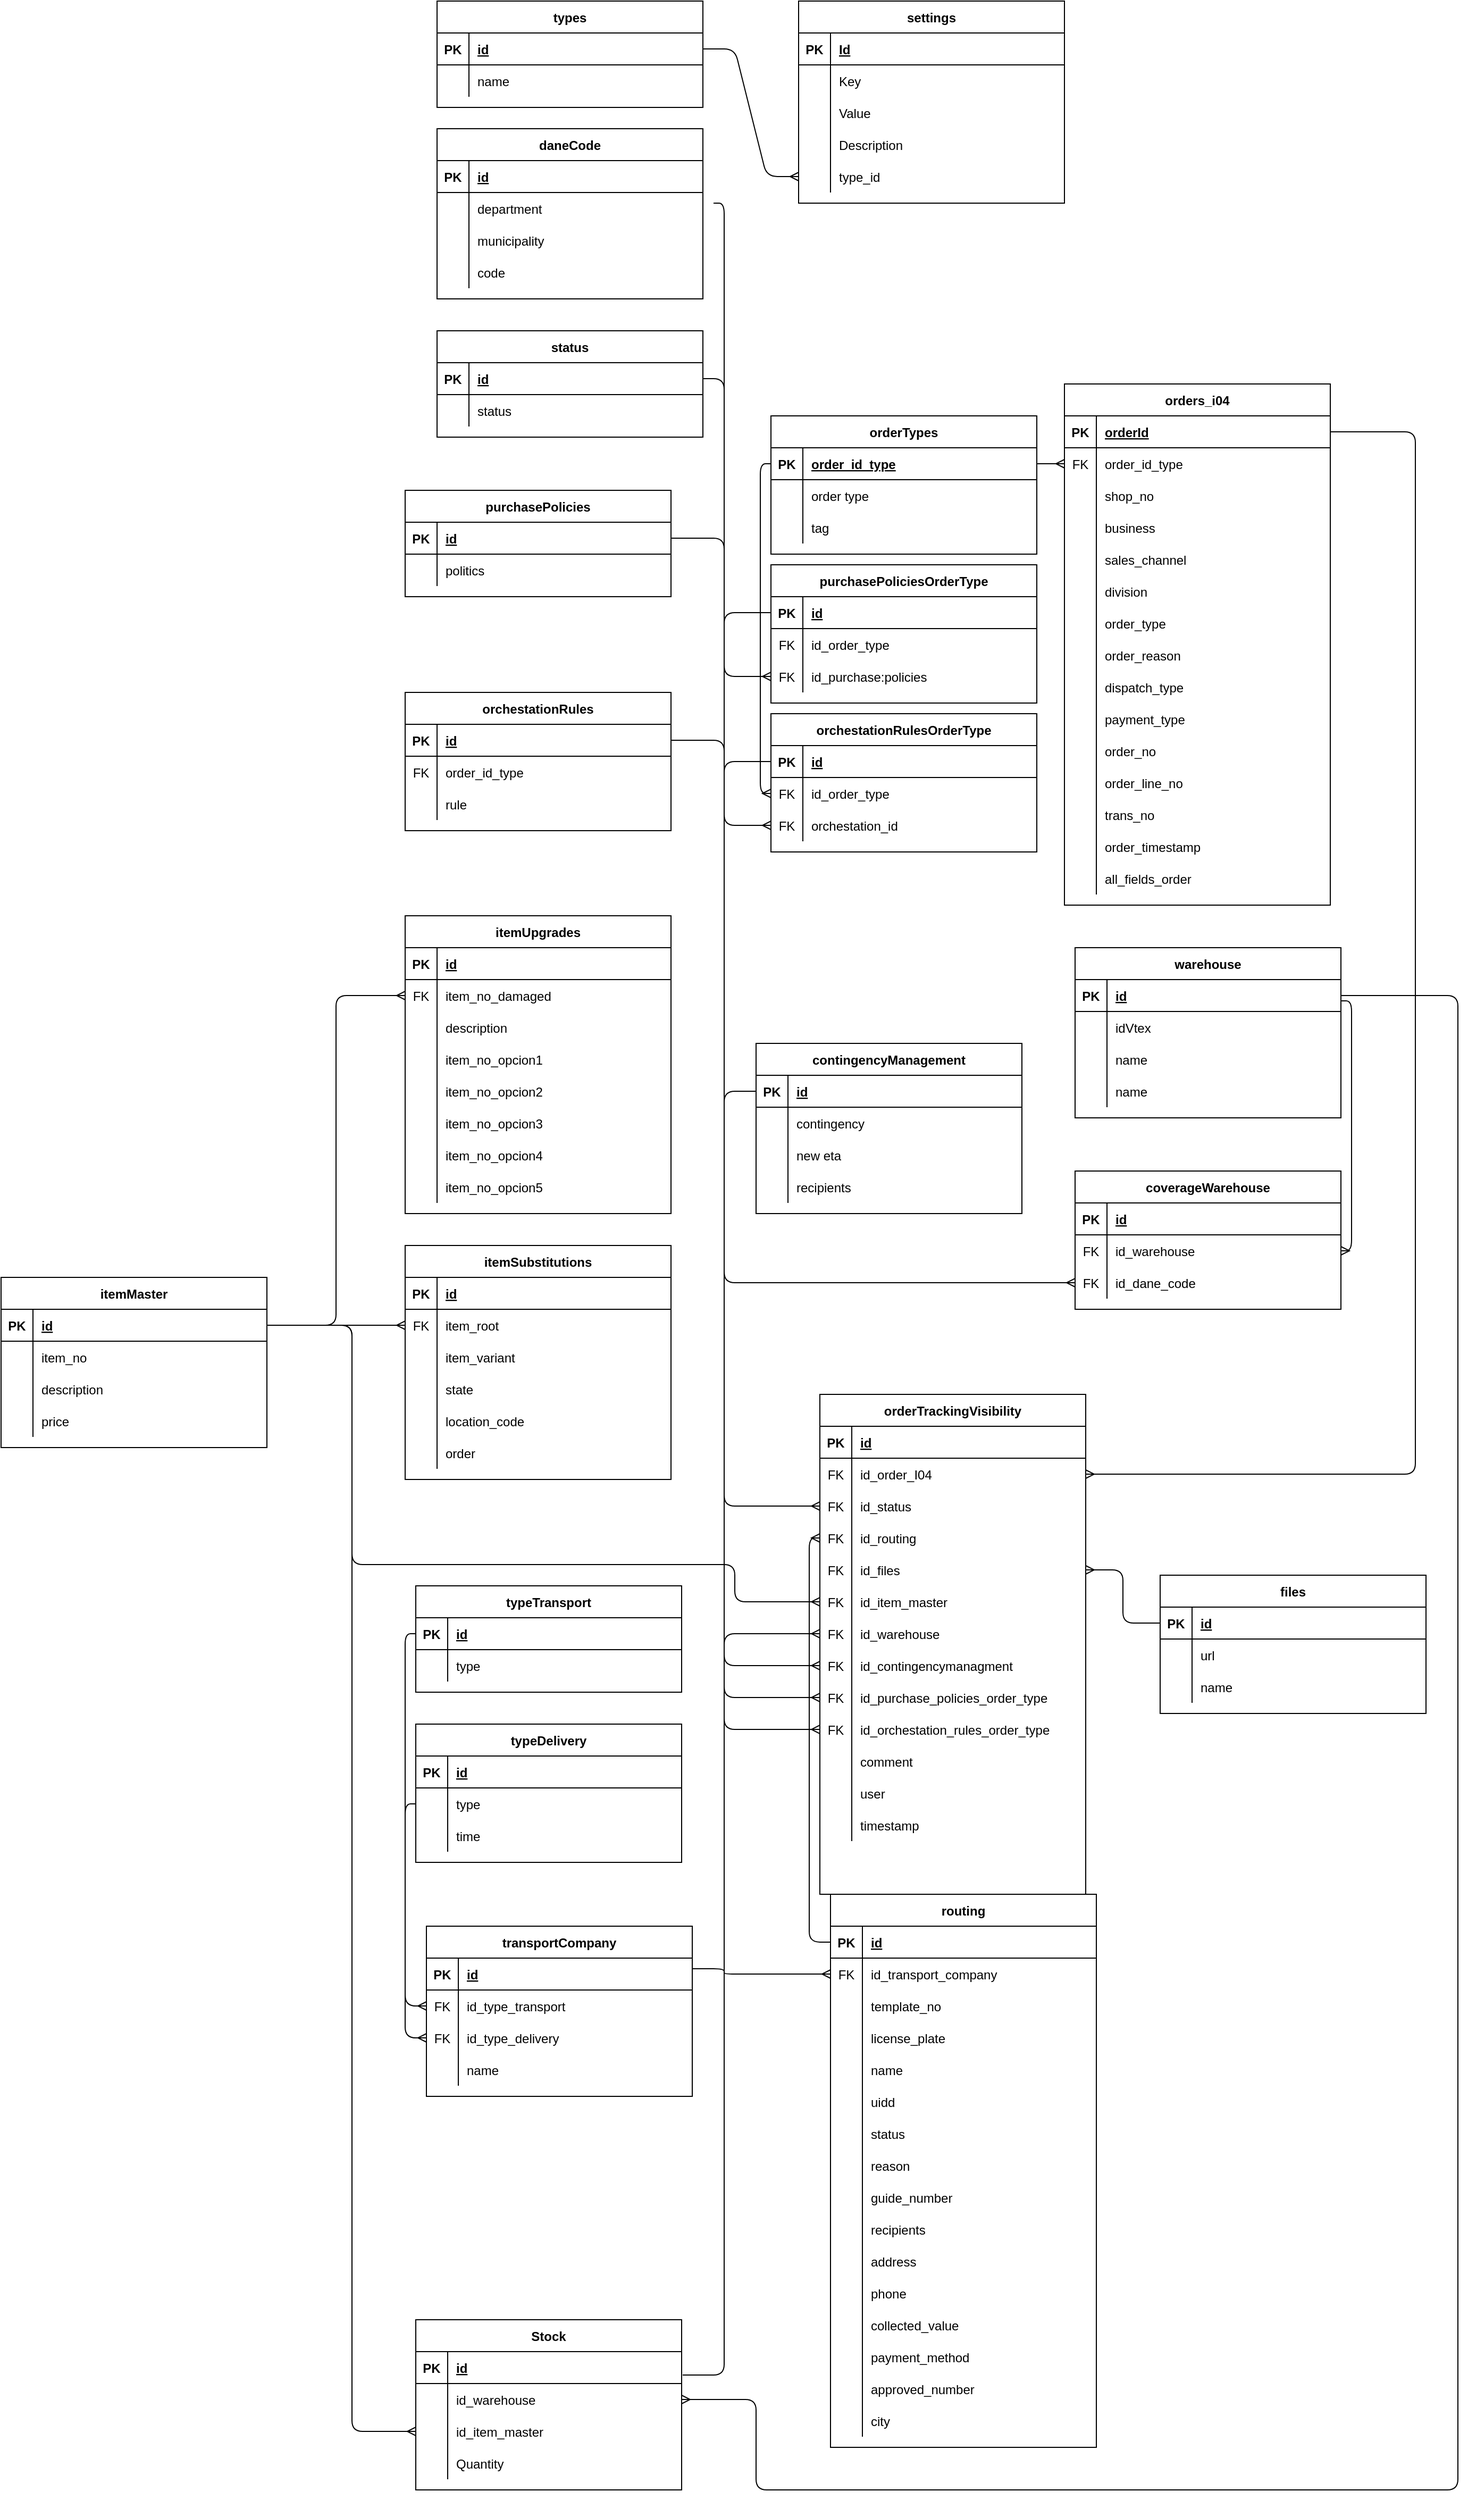 <mxfile version="15.2.9" type="github">
  <diagram id="q3_7az_2PZf6pktfVU_2" name="DataModel">
    <mxGraphModel dx="1958" dy="501" grid="1" gridSize="10" guides="1" tooltips="1" connect="1" arrows="1" fold="1" page="1" pageScale="1" pageWidth="827" pageHeight="1169" math="0" shadow="0">
      <root>
        <mxCell id="ZaefiHjDZ2zBNJAwlaxB-0" />
        <mxCell id="ZaefiHjDZ2zBNJAwlaxB-1" parent="ZaefiHjDZ2zBNJAwlaxB-0" />
        <mxCell id="ZaefiHjDZ2zBNJAwlaxB-2" value="orderTypes" style="shape=table;startSize=30;container=1;collapsible=1;childLayout=tableLayout;fixedRows=1;rowLines=0;fontStyle=1;align=center;resizeLast=1;" vertex="1" parent="ZaefiHjDZ2zBNJAwlaxB-1">
          <mxGeometry x="414" y="490" width="250" height="130" as="geometry" />
        </mxCell>
        <mxCell id="ZaefiHjDZ2zBNJAwlaxB-3" value="" style="shape=partialRectangle;collapsible=0;dropTarget=0;pointerEvents=0;fillColor=none;points=[[0,0.5],[1,0.5]];portConstraint=eastwest;top=0;left=0;right=0;bottom=1;" vertex="1" parent="ZaefiHjDZ2zBNJAwlaxB-2">
          <mxGeometry y="30" width="250" height="30" as="geometry" />
        </mxCell>
        <mxCell id="ZaefiHjDZ2zBNJAwlaxB-4" value="PK" style="shape=partialRectangle;overflow=hidden;connectable=0;fillColor=none;top=0;left=0;bottom=0;right=0;fontStyle=1;" vertex="1" parent="ZaefiHjDZ2zBNJAwlaxB-3">
          <mxGeometry width="30" height="30" as="geometry">
            <mxRectangle width="30" height="30" as="alternateBounds" />
          </mxGeometry>
        </mxCell>
        <mxCell id="ZaefiHjDZ2zBNJAwlaxB-5" value="order_id_type" style="shape=partialRectangle;overflow=hidden;connectable=0;fillColor=none;top=0;left=0;bottom=0;right=0;align=left;spacingLeft=6;fontStyle=5;" vertex="1" parent="ZaefiHjDZ2zBNJAwlaxB-3">
          <mxGeometry x="30" width="220" height="30" as="geometry">
            <mxRectangle width="220" height="30" as="alternateBounds" />
          </mxGeometry>
        </mxCell>
        <mxCell id="ZaefiHjDZ2zBNJAwlaxB-6" value="" style="shape=partialRectangle;collapsible=0;dropTarget=0;pointerEvents=0;fillColor=none;points=[[0,0.5],[1,0.5]];portConstraint=eastwest;top=0;left=0;right=0;bottom=0;" vertex="1" parent="ZaefiHjDZ2zBNJAwlaxB-2">
          <mxGeometry y="60" width="250" height="30" as="geometry" />
        </mxCell>
        <mxCell id="ZaefiHjDZ2zBNJAwlaxB-7" value="" style="shape=partialRectangle;overflow=hidden;connectable=0;fillColor=none;top=0;left=0;bottom=0;right=0;" vertex="1" parent="ZaefiHjDZ2zBNJAwlaxB-6">
          <mxGeometry width="30" height="30" as="geometry">
            <mxRectangle width="30" height="30" as="alternateBounds" />
          </mxGeometry>
        </mxCell>
        <mxCell id="ZaefiHjDZ2zBNJAwlaxB-8" value="order type" style="shape=partialRectangle;overflow=hidden;connectable=0;fillColor=none;top=0;left=0;bottom=0;right=0;align=left;spacingLeft=6;" vertex="1" parent="ZaefiHjDZ2zBNJAwlaxB-6">
          <mxGeometry x="30" width="220" height="30" as="geometry">
            <mxRectangle width="220" height="30" as="alternateBounds" />
          </mxGeometry>
        </mxCell>
        <mxCell id="ZaefiHjDZ2zBNJAwlaxB-9" value="" style="shape=partialRectangle;collapsible=0;dropTarget=0;pointerEvents=0;fillColor=none;points=[[0,0.5],[1,0.5]];portConstraint=eastwest;top=0;left=0;right=0;bottom=0;" vertex="1" parent="ZaefiHjDZ2zBNJAwlaxB-2">
          <mxGeometry y="90" width="250" height="30" as="geometry" />
        </mxCell>
        <mxCell id="ZaefiHjDZ2zBNJAwlaxB-10" value="" style="shape=partialRectangle;overflow=hidden;connectable=0;fillColor=none;top=0;left=0;bottom=0;right=0;" vertex="1" parent="ZaefiHjDZ2zBNJAwlaxB-9">
          <mxGeometry width="30" height="30" as="geometry">
            <mxRectangle width="30" height="30" as="alternateBounds" />
          </mxGeometry>
        </mxCell>
        <mxCell id="ZaefiHjDZ2zBNJAwlaxB-11" value="tag" style="shape=partialRectangle;overflow=hidden;connectable=0;fillColor=none;top=0;left=0;bottom=0;right=0;align=left;spacingLeft=6;" vertex="1" parent="ZaefiHjDZ2zBNJAwlaxB-9">
          <mxGeometry x="30" width="220" height="30" as="geometry">
            <mxRectangle width="220" height="30" as="alternateBounds" />
          </mxGeometry>
        </mxCell>
        <mxCell id="ZaefiHjDZ2zBNJAwlaxB-12" value="daneCode" style="shape=table;startSize=30;container=1;collapsible=1;childLayout=tableLayout;fixedRows=1;rowLines=0;fontStyle=1;align=center;resizeLast=1;" vertex="1" parent="ZaefiHjDZ2zBNJAwlaxB-1">
          <mxGeometry x="100" y="220" width="250" height="160" as="geometry" />
        </mxCell>
        <mxCell id="ZaefiHjDZ2zBNJAwlaxB-13" value="" style="shape=partialRectangle;collapsible=0;dropTarget=0;pointerEvents=0;fillColor=none;points=[[0,0.5],[1,0.5]];portConstraint=eastwest;top=0;left=0;right=0;bottom=1;" vertex="1" parent="ZaefiHjDZ2zBNJAwlaxB-12">
          <mxGeometry y="30" width="250" height="30" as="geometry" />
        </mxCell>
        <mxCell id="ZaefiHjDZ2zBNJAwlaxB-14" value="PK" style="shape=partialRectangle;overflow=hidden;connectable=0;fillColor=none;top=0;left=0;bottom=0;right=0;fontStyle=1;" vertex="1" parent="ZaefiHjDZ2zBNJAwlaxB-13">
          <mxGeometry width="30" height="30" as="geometry">
            <mxRectangle width="30" height="30" as="alternateBounds" />
          </mxGeometry>
        </mxCell>
        <mxCell id="ZaefiHjDZ2zBNJAwlaxB-15" value="id" style="shape=partialRectangle;overflow=hidden;connectable=0;fillColor=none;top=0;left=0;bottom=0;right=0;align=left;spacingLeft=6;fontStyle=5;" vertex="1" parent="ZaefiHjDZ2zBNJAwlaxB-13">
          <mxGeometry x="30" width="220" height="30" as="geometry">
            <mxRectangle width="220" height="30" as="alternateBounds" />
          </mxGeometry>
        </mxCell>
        <mxCell id="ZaefiHjDZ2zBNJAwlaxB-16" value="" style="shape=partialRectangle;collapsible=0;dropTarget=0;pointerEvents=0;fillColor=none;points=[[0,0.5],[1,0.5]];portConstraint=eastwest;top=0;left=0;right=0;bottom=0;" vertex="1" parent="ZaefiHjDZ2zBNJAwlaxB-12">
          <mxGeometry y="60" width="250" height="30" as="geometry" />
        </mxCell>
        <mxCell id="ZaefiHjDZ2zBNJAwlaxB-17" value="" style="shape=partialRectangle;overflow=hidden;connectable=0;fillColor=none;top=0;left=0;bottom=0;right=0;" vertex="1" parent="ZaefiHjDZ2zBNJAwlaxB-16">
          <mxGeometry width="30" height="30" as="geometry">
            <mxRectangle width="30" height="30" as="alternateBounds" />
          </mxGeometry>
        </mxCell>
        <mxCell id="ZaefiHjDZ2zBNJAwlaxB-18" value="department" style="shape=partialRectangle;overflow=hidden;connectable=0;fillColor=none;top=0;left=0;bottom=0;right=0;align=left;spacingLeft=6;" vertex="1" parent="ZaefiHjDZ2zBNJAwlaxB-16">
          <mxGeometry x="30" width="220" height="30" as="geometry">
            <mxRectangle width="220" height="30" as="alternateBounds" />
          </mxGeometry>
        </mxCell>
        <mxCell id="ZaefiHjDZ2zBNJAwlaxB-19" value="" style="shape=partialRectangle;collapsible=0;dropTarget=0;pointerEvents=0;fillColor=none;points=[[0,0.5],[1,0.5]];portConstraint=eastwest;top=0;left=0;right=0;bottom=0;" vertex="1" parent="ZaefiHjDZ2zBNJAwlaxB-12">
          <mxGeometry y="90" width="250" height="30" as="geometry" />
        </mxCell>
        <mxCell id="ZaefiHjDZ2zBNJAwlaxB-20" value="" style="shape=partialRectangle;overflow=hidden;connectable=0;fillColor=none;top=0;left=0;bottom=0;right=0;" vertex="1" parent="ZaefiHjDZ2zBNJAwlaxB-19">
          <mxGeometry width="30" height="30" as="geometry">
            <mxRectangle width="30" height="30" as="alternateBounds" />
          </mxGeometry>
        </mxCell>
        <mxCell id="ZaefiHjDZ2zBNJAwlaxB-21" value="municipality" style="shape=partialRectangle;overflow=hidden;connectable=0;fillColor=none;top=0;left=0;bottom=0;right=0;align=left;spacingLeft=6;" vertex="1" parent="ZaefiHjDZ2zBNJAwlaxB-19">
          <mxGeometry x="30" width="220" height="30" as="geometry">
            <mxRectangle width="220" height="30" as="alternateBounds" />
          </mxGeometry>
        </mxCell>
        <mxCell id="ZaefiHjDZ2zBNJAwlaxB-22" value="" style="shape=partialRectangle;collapsible=0;dropTarget=0;pointerEvents=0;fillColor=none;points=[[0,0.5],[1,0.5]];portConstraint=eastwest;top=0;left=0;right=0;bottom=0;" vertex="1" parent="ZaefiHjDZ2zBNJAwlaxB-12">
          <mxGeometry y="120" width="250" height="30" as="geometry" />
        </mxCell>
        <mxCell id="ZaefiHjDZ2zBNJAwlaxB-23" value="" style="shape=partialRectangle;overflow=hidden;connectable=0;fillColor=none;top=0;left=0;bottom=0;right=0;" vertex="1" parent="ZaefiHjDZ2zBNJAwlaxB-22">
          <mxGeometry width="30" height="30" as="geometry">
            <mxRectangle width="30" height="30" as="alternateBounds" />
          </mxGeometry>
        </mxCell>
        <mxCell id="ZaefiHjDZ2zBNJAwlaxB-24" value="code" style="shape=partialRectangle;overflow=hidden;connectable=0;fillColor=none;top=0;left=0;bottom=0;right=0;align=left;spacingLeft=6;" vertex="1" parent="ZaefiHjDZ2zBNJAwlaxB-22">
          <mxGeometry x="30" width="220" height="30" as="geometry">
            <mxRectangle width="220" height="30" as="alternateBounds" />
          </mxGeometry>
        </mxCell>
        <mxCell id="ZaefiHjDZ2zBNJAwlaxB-25" value="settings" style="shape=table;startSize=30;container=1;collapsible=1;childLayout=tableLayout;fixedRows=1;rowLines=0;fontStyle=1;align=center;resizeLast=1;" vertex="1" parent="ZaefiHjDZ2zBNJAwlaxB-1">
          <mxGeometry x="440" y="100" width="250" height="190" as="geometry" />
        </mxCell>
        <mxCell id="ZaefiHjDZ2zBNJAwlaxB-26" value="" style="shape=partialRectangle;collapsible=0;dropTarget=0;pointerEvents=0;fillColor=none;points=[[0,0.5],[1,0.5]];portConstraint=eastwest;top=0;left=0;right=0;bottom=1;" vertex="1" parent="ZaefiHjDZ2zBNJAwlaxB-25">
          <mxGeometry y="30" width="250" height="30" as="geometry" />
        </mxCell>
        <mxCell id="ZaefiHjDZ2zBNJAwlaxB-27" value="PK" style="shape=partialRectangle;overflow=hidden;connectable=0;fillColor=none;top=0;left=0;bottom=0;right=0;fontStyle=1;" vertex="1" parent="ZaefiHjDZ2zBNJAwlaxB-26">
          <mxGeometry width="30" height="30" as="geometry">
            <mxRectangle width="30" height="30" as="alternateBounds" />
          </mxGeometry>
        </mxCell>
        <mxCell id="ZaefiHjDZ2zBNJAwlaxB-28" value="Id" style="shape=partialRectangle;overflow=hidden;connectable=0;fillColor=none;top=0;left=0;bottom=0;right=0;align=left;spacingLeft=6;fontStyle=5;" vertex="1" parent="ZaefiHjDZ2zBNJAwlaxB-26">
          <mxGeometry x="30" width="220" height="30" as="geometry">
            <mxRectangle width="220" height="30" as="alternateBounds" />
          </mxGeometry>
        </mxCell>
        <mxCell id="ZaefiHjDZ2zBNJAwlaxB-29" value="" style="shape=partialRectangle;collapsible=0;dropTarget=0;pointerEvents=0;fillColor=none;points=[[0,0.5],[1,0.5]];portConstraint=eastwest;top=0;left=0;right=0;bottom=0;" vertex="1" parent="ZaefiHjDZ2zBNJAwlaxB-25">
          <mxGeometry y="60" width="250" height="30" as="geometry" />
        </mxCell>
        <mxCell id="ZaefiHjDZ2zBNJAwlaxB-30" value="" style="shape=partialRectangle;overflow=hidden;connectable=0;fillColor=none;top=0;left=0;bottom=0;right=0;" vertex="1" parent="ZaefiHjDZ2zBNJAwlaxB-29">
          <mxGeometry width="30" height="30" as="geometry">
            <mxRectangle width="30" height="30" as="alternateBounds" />
          </mxGeometry>
        </mxCell>
        <mxCell id="ZaefiHjDZ2zBNJAwlaxB-31" value="Key" style="shape=partialRectangle;overflow=hidden;connectable=0;fillColor=none;top=0;left=0;bottom=0;right=0;align=left;spacingLeft=6;" vertex="1" parent="ZaefiHjDZ2zBNJAwlaxB-29">
          <mxGeometry x="30" width="220" height="30" as="geometry">
            <mxRectangle width="220" height="30" as="alternateBounds" />
          </mxGeometry>
        </mxCell>
        <mxCell id="ZaefiHjDZ2zBNJAwlaxB-32" value="" style="shape=partialRectangle;collapsible=0;dropTarget=0;pointerEvents=0;fillColor=none;points=[[0,0.5],[1,0.5]];portConstraint=eastwest;top=0;left=0;right=0;bottom=0;" vertex="1" parent="ZaefiHjDZ2zBNJAwlaxB-25">
          <mxGeometry y="90" width="250" height="30" as="geometry" />
        </mxCell>
        <mxCell id="ZaefiHjDZ2zBNJAwlaxB-33" value="" style="shape=partialRectangle;overflow=hidden;connectable=0;fillColor=none;top=0;left=0;bottom=0;right=0;" vertex="1" parent="ZaefiHjDZ2zBNJAwlaxB-32">
          <mxGeometry width="30" height="30" as="geometry">
            <mxRectangle width="30" height="30" as="alternateBounds" />
          </mxGeometry>
        </mxCell>
        <mxCell id="ZaefiHjDZ2zBNJAwlaxB-34" value="Value" style="shape=partialRectangle;overflow=hidden;connectable=0;fillColor=none;top=0;left=0;bottom=0;right=0;align=left;spacingLeft=6;" vertex="1" parent="ZaefiHjDZ2zBNJAwlaxB-32">
          <mxGeometry x="30" width="220" height="30" as="geometry">
            <mxRectangle width="220" height="30" as="alternateBounds" />
          </mxGeometry>
        </mxCell>
        <mxCell id="ZaefiHjDZ2zBNJAwlaxB-35" value="" style="shape=partialRectangle;collapsible=0;dropTarget=0;pointerEvents=0;fillColor=none;points=[[0,0.5],[1,0.5]];portConstraint=eastwest;top=0;left=0;right=0;bottom=0;" vertex="1" parent="ZaefiHjDZ2zBNJAwlaxB-25">
          <mxGeometry y="120" width="250" height="30" as="geometry" />
        </mxCell>
        <mxCell id="ZaefiHjDZ2zBNJAwlaxB-36" value="" style="shape=partialRectangle;overflow=hidden;connectable=0;fillColor=none;top=0;left=0;bottom=0;right=0;" vertex="1" parent="ZaefiHjDZ2zBNJAwlaxB-35">
          <mxGeometry width="30" height="30" as="geometry">
            <mxRectangle width="30" height="30" as="alternateBounds" />
          </mxGeometry>
        </mxCell>
        <mxCell id="ZaefiHjDZ2zBNJAwlaxB-37" value="Description" style="shape=partialRectangle;overflow=hidden;connectable=0;fillColor=none;top=0;left=0;bottom=0;right=0;align=left;spacingLeft=6;" vertex="1" parent="ZaefiHjDZ2zBNJAwlaxB-35">
          <mxGeometry x="30" width="220" height="30" as="geometry">
            <mxRectangle width="220" height="30" as="alternateBounds" />
          </mxGeometry>
        </mxCell>
        <mxCell id="ZaefiHjDZ2zBNJAwlaxB-38" value="" style="shape=partialRectangle;collapsible=0;dropTarget=0;pointerEvents=0;fillColor=none;points=[[0,0.5],[1,0.5]];portConstraint=eastwest;top=0;left=0;right=0;bottom=0;" vertex="1" parent="ZaefiHjDZ2zBNJAwlaxB-25">
          <mxGeometry y="150" width="250" height="30" as="geometry" />
        </mxCell>
        <mxCell id="ZaefiHjDZ2zBNJAwlaxB-39" value="" style="shape=partialRectangle;overflow=hidden;connectable=0;fillColor=none;top=0;left=0;bottom=0;right=0;" vertex="1" parent="ZaefiHjDZ2zBNJAwlaxB-38">
          <mxGeometry width="30" height="30" as="geometry">
            <mxRectangle width="30" height="30" as="alternateBounds" />
          </mxGeometry>
        </mxCell>
        <mxCell id="ZaefiHjDZ2zBNJAwlaxB-40" value="type_id" style="shape=partialRectangle;overflow=hidden;connectable=0;fillColor=none;top=0;left=0;bottom=0;right=0;align=left;spacingLeft=6;" vertex="1" parent="ZaefiHjDZ2zBNJAwlaxB-38">
          <mxGeometry x="30" width="220" height="30" as="geometry">
            <mxRectangle width="220" height="30" as="alternateBounds" />
          </mxGeometry>
        </mxCell>
        <mxCell id="ZaefiHjDZ2zBNJAwlaxB-41" value="types" style="shape=table;startSize=30;container=1;collapsible=1;childLayout=tableLayout;fixedRows=1;rowLines=0;fontStyle=1;align=center;resizeLast=1;" vertex="1" parent="ZaefiHjDZ2zBNJAwlaxB-1">
          <mxGeometry x="100" y="100" width="250" height="100" as="geometry" />
        </mxCell>
        <mxCell id="ZaefiHjDZ2zBNJAwlaxB-42" value="" style="shape=partialRectangle;collapsible=0;dropTarget=0;pointerEvents=0;fillColor=none;points=[[0,0.5],[1,0.5]];portConstraint=eastwest;top=0;left=0;right=0;bottom=1;" vertex="1" parent="ZaefiHjDZ2zBNJAwlaxB-41">
          <mxGeometry y="30" width="250" height="30" as="geometry" />
        </mxCell>
        <mxCell id="ZaefiHjDZ2zBNJAwlaxB-43" value="PK" style="shape=partialRectangle;overflow=hidden;connectable=0;fillColor=none;top=0;left=0;bottom=0;right=0;fontStyle=1;" vertex="1" parent="ZaefiHjDZ2zBNJAwlaxB-42">
          <mxGeometry width="30" height="30" as="geometry">
            <mxRectangle width="30" height="30" as="alternateBounds" />
          </mxGeometry>
        </mxCell>
        <mxCell id="ZaefiHjDZ2zBNJAwlaxB-44" value="id" style="shape=partialRectangle;overflow=hidden;connectable=0;fillColor=none;top=0;left=0;bottom=0;right=0;align=left;spacingLeft=6;fontStyle=5;" vertex="1" parent="ZaefiHjDZ2zBNJAwlaxB-42">
          <mxGeometry x="30" width="220" height="30" as="geometry">
            <mxRectangle width="220" height="30" as="alternateBounds" />
          </mxGeometry>
        </mxCell>
        <mxCell id="ZaefiHjDZ2zBNJAwlaxB-45" value="" style="shape=partialRectangle;collapsible=0;dropTarget=0;pointerEvents=0;fillColor=none;points=[[0,0.5],[1,0.5]];portConstraint=eastwest;top=0;left=0;right=0;bottom=0;" vertex="1" parent="ZaefiHjDZ2zBNJAwlaxB-41">
          <mxGeometry y="60" width="250" height="30" as="geometry" />
        </mxCell>
        <mxCell id="ZaefiHjDZ2zBNJAwlaxB-46" value="" style="shape=partialRectangle;overflow=hidden;connectable=0;fillColor=none;top=0;left=0;bottom=0;right=0;" vertex="1" parent="ZaefiHjDZ2zBNJAwlaxB-45">
          <mxGeometry width="30" height="30" as="geometry">
            <mxRectangle width="30" height="30" as="alternateBounds" />
          </mxGeometry>
        </mxCell>
        <mxCell id="ZaefiHjDZ2zBNJAwlaxB-47" value="name" style="shape=partialRectangle;overflow=hidden;connectable=0;fillColor=none;top=0;left=0;bottom=0;right=0;align=left;spacingLeft=6;" vertex="1" parent="ZaefiHjDZ2zBNJAwlaxB-45">
          <mxGeometry x="30" width="220" height="30" as="geometry">
            <mxRectangle width="220" height="30" as="alternateBounds" />
          </mxGeometry>
        </mxCell>
        <mxCell id="ZaefiHjDZ2zBNJAwlaxB-48" value="" style="edgeStyle=entityRelationEdgeStyle;fontSize=12;html=1;endArrow=ERmany;entryX=0;entryY=0.5;entryDx=0;entryDy=0;" edge="1" parent="ZaefiHjDZ2zBNJAwlaxB-1" source="ZaefiHjDZ2zBNJAwlaxB-42" target="ZaefiHjDZ2zBNJAwlaxB-38">
          <mxGeometry width="100" height="100" relative="1" as="geometry">
            <mxPoint x="270" y="330" as="sourcePoint" />
            <mxPoint x="370" y="230" as="targetPoint" />
          </mxGeometry>
        </mxCell>
        <mxCell id="ZaefiHjDZ2zBNJAwlaxB-49" value="status" style="shape=table;startSize=30;container=1;collapsible=1;childLayout=tableLayout;fixedRows=1;rowLines=0;fontStyle=1;align=center;resizeLast=1;" vertex="1" parent="ZaefiHjDZ2zBNJAwlaxB-1">
          <mxGeometry x="100" y="410" width="250" height="100" as="geometry" />
        </mxCell>
        <mxCell id="ZaefiHjDZ2zBNJAwlaxB-50" value="" style="shape=partialRectangle;collapsible=0;dropTarget=0;pointerEvents=0;fillColor=none;points=[[0,0.5],[1,0.5]];portConstraint=eastwest;top=0;left=0;right=0;bottom=1;" vertex="1" parent="ZaefiHjDZ2zBNJAwlaxB-49">
          <mxGeometry y="30" width="250" height="30" as="geometry" />
        </mxCell>
        <mxCell id="ZaefiHjDZ2zBNJAwlaxB-51" value="PK" style="shape=partialRectangle;overflow=hidden;connectable=0;fillColor=none;top=0;left=0;bottom=0;right=0;fontStyle=1;" vertex="1" parent="ZaefiHjDZ2zBNJAwlaxB-50">
          <mxGeometry width="30" height="30" as="geometry">
            <mxRectangle width="30" height="30" as="alternateBounds" />
          </mxGeometry>
        </mxCell>
        <mxCell id="ZaefiHjDZ2zBNJAwlaxB-52" value="id" style="shape=partialRectangle;overflow=hidden;connectable=0;fillColor=none;top=0;left=0;bottom=0;right=0;align=left;spacingLeft=6;fontStyle=5;" vertex="1" parent="ZaefiHjDZ2zBNJAwlaxB-50">
          <mxGeometry x="30" width="220" height="30" as="geometry">
            <mxRectangle width="220" height="30" as="alternateBounds" />
          </mxGeometry>
        </mxCell>
        <mxCell id="ZaefiHjDZ2zBNJAwlaxB-53" value="" style="shape=partialRectangle;collapsible=0;dropTarget=0;pointerEvents=0;fillColor=none;points=[[0,0.5],[1,0.5]];portConstraint=eastwest;top=0;left=0;right=0;bottom=0;" vertex="1" parent="ZaefiHjDZ2zBNJAwlaxB-49">
          <mxGeometry y="60" width="250" height="30" as="geometry" />
        </mxCell>
        <mxCell id="ZaefiHjDZ2zBNJAwlaxB-54" value="" style="shape=partialRectangle;overflow=hidden;connectable=0;fillColor=none;top=0;left=0;bottom=0;right=0;" vertex="1" parent="ZaefiHjDZ2zBNJAwlaxB-53">
          <mxGeometry width="30" height="30" as="geometry">
            <mxRectangle width="30" height="30" as="alternateBounds" />
          </mxGeometry>
        </mxCell>
        <mxCell id="ZaefiHjDZ2zBNJAwlaxB-55" value="status" style="shape=partialRectangle;overflow=hidden;connectable=0;fillColor=none;top=0;left=0;bottom=0;right=0;align=left;spacingLeft=6;" vertex="1" parent="ZaefiHjDZ2zBNJAwlaxB-53">
          <mxGeometry x="30" width="220" height="30" as="geometry">
            <mxRectangle width="220" height="30" as="alternateBounds" />
          </mxGeometry>
        </mxCell>
        <mxCell id="ZaefiHjDZ2zBNJAwlaxB-62" value="orders_i04" style="shape=table;startSize=30;container=1;collapsible=1;childLayout=tableLayout;fixedRows=1;rowLines=0;fontStyle=1;align=center;resizeLast=1;" vertex="1" parent="ZaefiHjDZ2zBNJAwlaxB-1">
          <mxGeometry x="690" y="460" width="250" height="490" as="geometry" />
        </mxCell>
        <mxCell id="ZaefiHjDZ2zBNJAwlaxB-63" value="" style="shape=partialRectangle;collapsible=0;dropTarget=0;pointerEvents=0;fillColor=none;points=[[0,0.5],[1,0.5]];portConstraint=eastwest;top=0;left=0;right=0;bottom=1;" vertex="1" parent="ZaefiHjDZ2zBNJAwlaxB-62">
          <mxGeometry y="30" width="250" height="30" as="geometry" />
        </mxCell>
        <mxCell id="ZaefiHjDZ2zBNJAwlaxB-64" value="PK" style="shape=partialRectangle;overflow=hidden;connectable=0;fillColor=none;top=0;left=0;bottom=0;right=0;fontStyle=1;" vertex="1" parent="ZaefiHjDZ2zBNJAwlaxB-63">
          <mxGeometry width="30" height="30" as="geometry">
            <mxRectangle width="30" height="30" as="alternateBounds" />
          </mxGeometry>
        </mxCell>
        <mxCell id="ZaefiHjDZ2zBNJAwlaxB-65" value="orderId" style="shape=partialRectangle;overflow=hidden;connectable=0;fillColor=none;top=0;left=0;bottom=0;right=0;align=left;spacingLeft=6;fontStyle=5;" vertex="1" parent="ZaefiHjDZ2zBNJAwlaxB-63">
          <mxGeometry x="30" width="220" height="30" as="geometry">
            <mxRectangle width="220" height="30" as="alternateBounds" />
          </mxGeometry>
        </mxCell>
        <mxCell id="ZaefiHjDZ2zBNJAwlaxB-66" value="" style="shape=partialRectangle;collapsible=0;dropTarget=0;pointerEvents=0;fillColor=none;points=[[0,0.5],[1,0.5]];portConstraint=eastwest;top=0;left=0;right=0;bottom=0;" vertex="1" parent="ZaefiHjDZ2zBNJAwlaxB-62">
          <mxGeometry y="60" width="250" height="30" as="geometry" />
        </mxCell>
        <mxCell id="ZaefiHjDZ2zBNJAwlaxB-67" value="FK" style="shape=partialRectangle;overflow=hidden;connectable=0;fillColor=none;top=0;left=0;bottom=0;right=0;" vertex="1" parent="ZaefiHjDZ2zBNJAwlaxB-66">
          <mxGeometry width="30" height="30" as="geometry">
            <mxRectangle width="30" height="30" as="alternateBounds" />
          </mxGeometry>
        </mxCell>
        <mxCell id="ZaefiHjDZ2zBNJAwlaxB-68" value="order_id_type" style="shape=partialRectangle;overflow=hidden;connectable=0;fillColor=none;top=0;left=0;bottom=0;right=0;align=left;spacingLeft=6;" vertex="1" parent="ZaefiHjDZ2zBNJAwlaxB-66">
          <mxGeometry x="30" width="220" height="30" as="geometry">
            <mxRectangle width="220" height="30" as="alternateBounds" />
          </mxGeometry>
        </mxCell>
        <mxCell id="ZaefiHjDZ2zBNJAwlaxB-69" value="" style="shape=partialRectangle;collapsible=0;dropTarget=0;pointerEvents=0;fillColor=none;points=[[0,0.5],[1,0.5]];portConstraint=eastwest;top=0;left=0;right=0;bottom=0;" vertex="1" parent="ZaefiHjDZ2zBNJAwlaxB-62">
          <mxGeometry y="90" width="250" height="30" as="geometry" />
        </mxCell>
        <mxCell id="ZaefiHjDZ2zBNJAwlaxB-70" value="" style="shape=partialRectangle;overflow=hidden;connectable=0;fillColor=none;top=0;left=0;bottom=0;right=0;" vertex="1" parent="ZaefiHjDZ2zBNJAwlaxB-69">
          <mxGeometry width="30" height="30" as="geometry">
            <mxRectangle width="30" height="30" as="alternateBounds" />
          </mxGeometry>
        </mxCell>
        <mxCell id="ZaefiHjDZ2zBNJAwlaxB-71" value="shop_no" style="shape=partialRectangle;overflow=hidden;connectable=0;fillColor=none;top=0;left=0;bottom=0;right=0;align=left;spacingLeft=6;" vertex="1" parent="ZaefiHjDZ2zBNJAwlaxB-69">
          <mxGeometry x="30" width="220" height="30" as="geometry">
            <mxRectangle width="220" height="30" as="alternateBounds" />
          </mxGeometry>
        </mxCell>
        <mxCell id="ZaefiHjDZ2zBNJAwlaxB-72" value="" style="shape=partialRectangle;collapsible=0;dropTarget=0;pointerEvents=0;fillColor=none;points=[[0,0.5],[1,0.5]];portConstraint=eastwest;top=0;left=0;right=0;bottom=0;" vertex="1" parent="ZaefiHjDZ2zBNJAwlaxB-62">
          <mxGeometry y="120" width="250" height="30" as="geometry" />
        </mxCell>
        <mxCell id="ZaefiHjDZ2zBNJAwlaxB-73" value="" style="shape=partialRectangle;overflow=hidden;connectable=0;fillColor=none;top=0;left=0;bottom=0;right=0;" vertex="1" parent="ZaefiHjDZ2zBNJAwlaxB-72">
          <mxGeometry width="30" height="30" as="geometry">
            <mxRectangle width="30" height="30" as="alternateBounds" />
          </mxGeometry>
        </mxCell>
        <mxCell id="ZaefiHjDZ2zBNJAwlaxB-74" value="business" style="shape=partialRectangle;overflow=hidden;connectable=0;fillColor=none;top=0;left=0;bottom=0;right=0;align=left;spacingLeft=6;fontColor=#000000;" vertex="1" parent="ZaefiHjDZ2zBNJAwlaxB-72">
          <mxGeometry x="30" width="220" height="30" as="geometry">
            <mxRectangle width="220" height="30" as="alternateBounds" />
          </mxGeometry>
        </mxCell>
        <mxCell id="ZaefiHjDZ2zBNJAwlaxB-75" value="" style="shape=partialRectangle;collapsible=0;dropTarget=0;pointerEvents=0;fillColor=none;points=[[0,0.5],[1,0.5]];portConstraint=eastwest;top=0;left=0;right=0;bottom=0;" vertex="1" parent="ZaefiHjDZ2zBNJAwlaxB-62">
          <mxGeometry y="150" width="250" height="30" as="geometry" />
        </mxCell>
        <mxCell id="ZaefiHjDZ2zBNJAwlaxB-76" value="" style="shape=partialRectangle;overflow=hidden;connectable=0;fillColor=none;top=0;left=0;bottom=0;right=0;" vertex="1" parent="ZaefiHjDZ2zBNJAwlaxB-75">
          <mxGeometry width="30" height="30" as="geometry">
            <mxRectangle width="30" height="30" as="alternateBounds" />
          </mxGeometry>
        </mxCell>
        <mxCell id="ZaefiHjDZ2zBNJAwlaxB-77" value="sales_channel" style="shape=partialRectangle;overflow=hidden;connectable=0;fillColor=none;top=0;left=0;bottom=0;right=0;align=left;spacingLeft=6;fontColor=#000000;" vertex="1" parent="ZaefiHjDZ2zBNJAwlaxB-75">
          <mxGeometry x="30" width="220" height="30" as="geometry">
            <mxRectangle width="220" height="30" as="alternateBounds" />
          </mxGeometry>
        </mxCell>
        <mxCell id="ZaefiHjDZ2zBNJAwlaxB-78" value="" style="shape=partialRectangle;collapsible=0;dropTarget=0;pointerEvents=0;fillColor=none;points=[[0,0.5],[1,0.5]];portConstraint=eastwest;top=0;left=0;right=0;bottom=0;" vertex="1" parent="ZaefiHjDZ2zBNJAwlaxB-62">
          <mxGeometry y="180" width="250" height="30" as="geometry" />
        </mxCell>
        <mxCell id="ZaefiHjDZ2zBNJAwlaxB-79" value="" style="shape=partialRectangle;overflow=hidden;connectable=0;fillColor=none;top=0;left=0;bottom=0;right=0;" vertex="1" parent="ZaefiHjDZ2zBNJAwlaxB-78">
          <mxGeometry width="30" height="30" as="geometry">
            <mxRectangle width="30" height="30" as="alternateBounds" />
          </mxGeometry>
        </mxCell>
        <mxCell id="ZaefiHjDZ2zBNJAwlaxB-80" value="division" style="shape=partialRectangle;overflow=hidden;connectable=0;fillColor=none;top=0;left=0;bottom=0;right=0;align=left;spacingLeft=6;fontColor=#000000;" vertex="1" parent="ZaefiHjDZ2zBNJAwlaxB-78">
          <mxGeometry x="30" width="220" height="30" as="geometry">
            <mxRectangle width="220" height="30" as="alternateBounds" />
          </mxGeometry>
        </mxCell>
        <mxCell id="ZaefiHjDZ2zBNJAwlaxB-81" value="" style="shape=partialRectangle;collapsible=0;dropTarget=0;pointerEvents=0;fillColor=none;points=[[0,0.5],[1,0.5]];portConstraint=eastwest;top=0;left=0;right=0;bottom=0;" vertex="1" parent="ZaefiHjDZ2zBNJAwlaxB-62">
          <mxGeometry y="210" width="250" height="30" as="geometry" />
        </mxCell>
        <mxCell id="ZaefiHjDZ2zBNJAwlaxB-82" value="" style="shape=partialRectangle;overflow=hidden;connectable=0;fillColor=none;top=0;left=0;bottom=0;right=0;" vertex="1" parent="ZaefiHjDZ2zBNJAwlaxB-81">
          <mxGeometry width="30" height="30" as="geometry">
            <mxRectangle width="30" height="30" as="alternateBounds" />
          </mxGeometry>
        </mxCell>
        <mxCell id="ZaefiHjDZ2zBNJAwlaxB-83" value="order_type" style="shape=partialRectangle;overflow=hidden;connectable=0;fillColor=none;top=0;left=0;bottom=0;right=0;align=left;spacingLeft=6;fontColor=#000000;" vertex="1" parent="ZaefiHjDZ2zBNJAwlaxB-81">
          <mxGeometry x="30" width="220" height="30" as="geometry">
            <mxRectangle width="220" height="30" as="alternateBounds" />
          </mxGeometry>
        </mxCell>
        <mxCell id="ZaefiHjDZ2zBNJAwlaxB-84" value="" style="shape=partialRectangle;collapsible=0;dropTarget=0;pointerEvents=0;fillColor=none;points=[[0,0.5],[1,0.5]];portConstraint=eastwest;top=0;left=0;right=0;bottom=0;" vertex="1" parent="ZaefiHjDZ2zBNJAwlaxB-62">
          <mxGeometry y="240" width="250" height="30" as="geometry" />
        </mxCell>
        <mxCell id="ZaefiHjDZ2zBNJAwlaxB-85" value="" style="shape=partialRectangle;overflow=hidden;connectable=0;fillColor=none;top=0;left=0;bottom=0;right=0;" vertex="1" parent="ZaefiHjDZ2zBNJAwlaxB-84">
          <mxGeometry width="30" height="30" as="geometry">
            <mxRectangle width="30" height="30" as="alternateBounds" />
          </mxGeometry>
        </mxCell>
        <mxCell id="ZaefiHjDZ2zBNJAwlaxB-86" value="order_reason" style="shape=partialRectangle;overflow=hidden;connectable=0;fillColor=none;top=0;left=0;bottom=0;right=0;align=left;spacingLeft=6;fontColor=#000000;" vertex="1" parent="ZaefiHjDZ2zBNJAwlaxB-84">
          <mxGeometry x="30" width="220" height="30" as="geometry">
            <mxRectangle width="220" height="30" as="alternateBounds" />
          </mxGeometry>
        </mxCell>
        <mxCell id="ZaefiHjDZ2zBNJAwlaxB-87" value="" style="shape=partialRectangle;collapsible=0;dropTarget=0;pointerEvents=0;fillColor=none;points=[[0,0.5],[1,0.5]];portConstraint=eastwest;top=0;left=0;right=0;bottom=0;" vertex="1" parent="ZaefiHjDZ2zBNJAwlaxB-62">
          <mxGeometry y="270" width="250" height="30" as="geometry" />
        </mxCell>
        <mxCell id="ZaefiHjDZ2zBNJAwlaxB-88" value="" style="shape=partialRectangle;overflow=hidden;connectable=0;fillColor=none;top=0;left=0;bottom=0;right=0;" vertex="1" parent="ZaefiHjDZ2zBNJAwlaxB-87">
          <mxGeometry width="30" height="30" as="geometry">
            <mxRectangle width="30" height="30" as="alternateBounds" />
          </mxGeometry>
        </mxCell>
        <mxCell id="ZaefiHjDZ2zBNJAwlaxB-89" value="dispatch_type" style="shape=partialRectangle;overflow=hidden;connectable=0;fillColor=none;top=0;left=0;bottom=0;right=0;align=left;spacingLeft=6;fontColor=#000000;" vertex="1" parent="ZaefiHjDZ2zBNJAwlaxB-87">
          <mxGeometry x="30" width="220" height="30" as="geometry">
            <mxRectangle width="220" height="30" as="alternateBounds" />
          </mxGeometry>
        </mxCell>
        <mxCell id="ZaefiHjDZ2zBNJAwlaxB-90" value="" style="shape=partialRectangle;collapsible=0;dropTarget=0;pointerEvents=0;fillColor=none;points=[[0,0.5],[1,0.5]];portConstraint=eastwest;top=0;left=0;right=0;bottom=0;" vertex="1" parent="ZaefiHjDZ2zBNJAwlaxB-62">
          <mxGeometry y="300" width="250" height="30" as="geometry" />
        </mxCell>
        <mxCell id="ZaefiHjDZ2zBNJAwlaxB-91" value="" style="shape=partialRectangle;overflow=hidden;connectable=0;fillColor=none;top=0;left=0;bottom=0;right=0;" vertex="1" parent="ZaefiHjDZ2zBNJAwlaxB-90">
          <mxGeometry width="30" height="30" as="geometry">
            <mxRectangle width="30" height="30" as="alternateBounds" />
          </mxGeometry>
        </mxCell>
        <mxCell id="ZaefiHjDZ2zBNJAwlaxB-92" value="payment_type" style="shape=partialRectangle;overflow=hidden;connectable=0;fillColor=none;top=0;left=0;bottom=0;right=0;align=left;spacingLeft=6;fontColor=#000000;" vertex="1" parent="ZaefiHjDZ2zBNJAwlaxB-90">
          <mxGeometry x="30" width="220" height="30" as="geometry">
            <mxRectangle width="220" height="30" as="alternateBounds" />
          </mxGeometry>
        </mxCell>
        <mxCell id="ZaefiHjDZ2zBNJAwlaxB-93" value="" style="shape=partialRectangle;collapsible=0;dropTarget=0;pointerEvents=0;fillColor=none;points=[[0,0.5],[1,0.5]];portConstraint=eastwest;top=0;left=0;right=0;bottom=0;" vertex="1" parent="ZaefiHjDZ2zBNJAwlaxB-62">
          <mxGeometry y="330" width="250" height="30" as="geometry" />
        </mxCell>
        <mxCell id="ZaefiHjDZ2zBNJAwlaxB-94" value="" style="shape=partialRectangle;overflow=hidden;connectable=0;fillColor=none;top=0;left=0;bottom=0;right=0;" vertex="1" parent="ZaefiHjDZ2zBNJAwlaxB-93">
          <mxGeometry width="30" height="30" as="geometry">
            <mxRectangle width="30" height="30" as="alternateBounds" />
          </mxGeometry>
        </mxCell>
        <mxCell id="ZaefiHjDZ2zBNJAwlaxB-95" value="order_no" style="shape=partialRectangle;overflow=hidden;connectable=0;fillColor=none;top=0;left=0;bottom=0;right=0;align=left;spacingLeft=6;fontColor=#000000;" vertex="1" parent="ZaefiHjDZ2zBNJAwlaxB-93">
          <mxGeometry x="30" width="220" height="30" as="geometry">
            <mxRectangle width="220" height="30" as="alternateBounds" />
          </mxGeometry>
        </mxCell>
        <mxCell id="ZaefiHjDZ2zBNJAwlaxB-96" value="" style="shape=partialRectangle;collapsible=0;dropTarget=0;pointerEvents=0;fillColor=none;points=[[0,0.5],[1,0.5]];portConstraint=eastwest;top=0;left=0;right=0;bottom=0;" vertex="1" parent="ZaefiHjDZ2zBNJAwlaxB-62">
          <mxGeometry y="360" width="250" height="30" as="geometry" />
        </mxCell>
        <mxCell id="ZaefiHjDZ2zBNJAwlaxB-97" value="" style="shape=partialRectangle;overflow=hidden;connectable=0;fillColor=none;top=0;left=0;bottom=0;right=0;" vertex="1" parent="ZaefiHjDZ2zBNJAwlaxB-96">
          <mxGeometry width="30" height="30" as="geometry">
            <mxRectangle width="30" height="30" as="alternateBounds" />
          </mxGeometry>
        </mxCell>
        <mxCell id="ZaefiHjDZ2zBNJAwlaxB-98" value="order_line_no" style="shape=partialRectangle;overflow=hidden;connectable=0;fillColor=none;top=0;left=0;bottom=0;right=0;align=left;spacingLeft=6;fontColor=#000000;" vertex="1" parent="ZaefiHjDZ2zBNJAwlaxB-96">
          <mxGeometry x="30" width="220" height="30" as="geometry">
            <mxRectangle width="220" height="30" as="alternateBounds" />
          </mxGeometry>
        </mxCell>
        <mxCell id="ZaefiHjDZ2zBNJAwlaxB-99" value="" style="shape=partialRectangle;collapsible=0;dropTarget=0;pointerEvents=0;fillColor=none;points=[[0,0.5],[1,0.5]];portConstraint=eastwest;top=0;left=0;right=0;bottom=0;" vertex="1" parent="ZaefiHjDZ2zBNJAwlaxB-62">
          <mxGeometry y="390" width="250" height="30" as="geometry" />
        </mxCell>
        <mxCell id="ZaefiHjDZ2zBNJAwlaxB-100" value="" style="shape=partialRectangle;overflow=hidden;connectable=0;fillColor=none;top=0;left=0;bottom=0;right=0;" vertex="1" parent="ZaefiHjDZ2zBNJAwlaxB-99">
          <mxGeometry width="30" height="30" as="geometry">
            <mxRectangle width="30" height="30" as="alternateBounds" />
          </mxGeometry>
        </mxCell>
        <mxCell id="ZaefiHjDZ2zBNJAwlaxB-101" value="trans_no" style="shape=partialRectangle;overflow=hidden;connectable=0;fillColor=none;top=0;left=0;bottom=0;right=0;align=left;spacingLeft=6;fontColor=#000000;strokeColor=#000000;" vertex="1" parent="ZaefiHjDZ2zBNJAwlaxB-99">
          <mxGeometry x="30" width="220" height="30" as="geometry">
            <mxRectangle width="220" height="30" as="alternateBounds" />
          </mxGeometry>
        </mxCell>
        <mxCell id="ZaefiHjDZ2zBNJAwlaxB-102" value="" style="shape=partialRectangle;collapsible=0;dropTarget=0;pointerEvents=0;fillColor=none;points=[[0,0.5],[1,0.5]];portConstraint=eastwest;top=0;left=0;right=0;bottom=0;" vertex="1" parent="ZaefiHjDZ2zBNJAwlaxB-62">
          <mxGeometry y="420" width="250" height="30" as="geometry" />
        </mxCell>
        <mxCell id="ZaefiHjDZ2zBNJAwlaxB-103" value="" style="shape=partialRectangle;overflow=hidden;connectable=0;fillColor=none;top=0;left=0;bottom=0;right=0;" vertex="1" parent="ZaefiHjDZ2zBNJAwlaxB-102">
          <mxGeometry width="30" height="30" as="geometry">
            <mxRectangle width="30" height="30" as="alternateBounds" />
          </mxGeometry>
        </mxCell>
        <mxCell id="ZaefiHjDZ2zBNJAwlaxB-104" value="order_timestamp" style="shape=partialRectangle;overflow=hidden;connectable=0;fillColor=none;top=0;left=0;bottom=0;right=0;align=left;spacingLeft=6;fontColor=#000000;strokeColor=#000000;" vertex="1" parent="ZaefiHjDZ2zBNJAwlaxB-102">
          <mxGeometry x="30" width="220" height="30" as="geometry">
            <mxRectangle width="220" height="30" as="alternateBounds" />
          </mxGeometry>
        </mxCell>
        <mxCell id="ZaefiHjDZ2zBNJAwlaxB-105" value="" style="shape=partialRectangle;collapsible=0;dropTarget=0;pointerEvents=0;fillColor=none;points=[[0,0.5],[1,0.5]];portConstraint=eastwest;top=0;left=0;right=0;bottom=0;" vertex="1" parent="ZaefiHjDZ2zBNJAwlaxB-62">
          <mxGeometry y="450" width="250" height="30" as="geometry" />
        </mxCell>
        <mxCell id="ZaefiHjDZ2zBNJAwlaxB-106" value="" style="shape=partialRectangle;overflow=hidden;connectable=0;fillColor=none;top=0;left=0;bottom=0;right=0;" vertex="1" parent="ZaefiHjDZ2zBNJAwlaxB-105">
          <mxGeometry width="30" height="30" as="geometry">
            <mxRectangle width="30" height="30" as="alternateBounds" />
          </mxGeometry>
        </mxCell>
        <mxCell id="ZaefiHjDZ2zBNJAwlaxB-107" value="all_fields_order" style="shape=partialRectangle;overflow=hidden;connectable=0;fillColor=none;top=0;left=0;bottom=0;right=0;align=left;spacingLeft=6;fontColor=#000000;strokeColor=#000000;" vertex="1" parent="ZaefiHjDZ2zBNJAwlaxB-105">
          <mxGeometry x="30" width="220" height="30" as="geometry">
            <mxRectangle width="220" height="30" as="alternateBounds" />
          </mxGeometry>
        </mxCell>
        <mxCell id="ZaefiHjDZ2zBNJAwlaxB-108" value="" style="edgeStyle=orthogonalEdgeStyle;fontSize=12;html=1;endArrow=ERmany;fontColor=#000000;exitX=1;exitY=0.5;exitDx=0;exitDy=0;" edge="1" parent="ZaefiHjDZ2zBNJAwlaxB-1" source="ZaefiHjDZ2zBNJAwlaxB-3" target="ZaefiHjDZ2zBNJAwlaxB-66">
          <mxGeometry width="100" height="100" relative="1" as="geometry">
            <mxPoint x="390" y="400" as="sourcePoint" />
            <mxPoint x="440" y="530" as="targetPoint" />
          </mxGeometry>
        </mxCell>
        <mxCell id="ZaefiHjDZ2zBNJAwlaxB-109" value="orchestationRules" style="shape=table;startSize=30;container=1;collapsible=1;childLayout=tableLayout;fixedRows=1;rowLines=0;fontStyle=1;align=center;resizeLast=1;" vertex="1" parent="ZaefiHjDZ2zBNJAwlaxB-1">
          <mxGeometry x="70" y="750" width="250" height="130" as="geometry" />
        </mxCell>
        <mxCell id="ZaefiHjDZ2zBNJAwlaxB-110" value="" style="shape=partialRectangle;collapsible=0;dropTarget=0;pointerEvents=0;fillColor=none;points=[[0,0.5],[1,0.5]];portConstraint=eastwest;top=0;left=0;right=0;bottom=1;" vertex="1" parent="ZaefiHjDZ2zBNJAwlaxB-109">
          <mxGeometry y="30" width="250" height="30" as="geometry" />
        </mxCell>
        <mxCell id="ZaefiHjDZ2zBNJAwlaxB-111" value="PK" style="shape=partialRectangle;overflow=hidden;connectable=0;fillColor=none;top=0;left=0;bottom=0;right=0;fontStyle=1;" vertex="1" parent="ZaefiHjDZ2zBNJAwlaxB-110">
          <mxGeometry width="30" height="30" as="geometry">
            <mxRectangle width="30" height="30" as="alternateBounds" />
          </mxGeometry>
        </mxCell>
        <mxCell id="ZaefiHjDZ2zBNJAwlaxB-112" value="id" style="shape=partialRectangle;overflow=hidden;connectable=0;fillColor=none;top=0;left=0;bottom=0;right=0;align=left;spacingLeft=6;fontStyle=5;" vertex="1" parent="ZaefiHjDZ2zBNJAwlaxB-110">
          <mxGeometry x="30" width="220" height="30" as="geometry">
            <mxRectangle width="220" height="30" as="alternateBounds" />
          </mxGeometry>
        </mxCell>
        <mxCell id="ZaefiHjDZ2zBNJAwlaxB-113" value="" style="shape=partialRectangle;collapsible=0;dropTarget=0;pointerEvents=0;fillColor=none;points=[[0,0.5],[1,0.5]];portConstraint=eastwest;top=0;left=0;right=0;bottom=0;" vertex="1" parent="ZaefiHjDZ2zBNJAwlaxB-109">
          <mxGeometry y="60" width="250" height="30" as="geometry" />
        </mxCell>
        <mxCell id="ZaefiHjDZ2zBNJAwlaxB-114" value="FK" style="shape=partialRectangle;overflow=hidden;connectable=0;fillColor=none;top=0;left=0;bottom=0;right=0;" vertex="1" parent="ZaefiHjDZ2zBNJAwlaxB-113">
          <mxGeometry width="30" height="30" as="geometry">
            <mxRectangle width="30" height="30" as="alternateBounds" />
          </mxGeometry>
        </mxCell>
        <mxCell id="ZaefiHjDZ2zBNJAwlaxB-115" value="order_id_type" style="shape=partialRectangle;overflow=hidden;connectable=0;fillColor=none;top=0;left=0;bottom=0;right=0;align=left;spacingLeft=6;" vertex="1" parent="ZaefiHjDZ2zBNJAwlaxB-113">
          <mxGeometry x="30" width="220" height="30" as="geometry">
            <mxRectangle width="220" height="30" as="alternateBounds" />
          </mxGeometry>
        </mxCell>
        <mxCell id="ZaefiHjDZ2zBNJAwlaxB-116" value="" style="shape=partialRectangle;collapsible=0;dropTarget=0;pointerEvents=0;fillColor=none;points=[[0,0.5],[1,0.5]];portConstraint=eastwest;top=0;left=0;right=0;bottom=0;" vertex="1" parent="ZaefiHjDZ2zBNJAwlaxB-109">
          <mxGeometry y="90" width="250" height="30" as="geometry" />
        </mxCell>
        <mxCell id="ZaefiHjDZ2zBNJAwlaxB-117" value="" style="shape=partialRectangle;overflow=hidden;connectable=0;fillColor=none;top=0;left=0;bottom=0;right=0;" vertex="1" parent="ZaefiHjDZ2zBNJAwlaxB-116">
          <mxGeometry width="30" height="30" as="geometry">
            <mxRectangle width="30" height="30" as="alternateBounds" />
          </mxGeometry>
        </mxCell>
        <mxCell id="ZaefiHjDZ2zBNJAwlaxB-118" value="rule" style="shape=partialRectangle;overflow=hidden;connectable=0;fillColor=none;top=0;left=0;bottom=0;right=0;align=left;spacingLeft=6;" vertex="1" parent="ZaefiHjDZ2zBNJAwlaxB-116">
          <mxGeometry x="30" width="220" height="30" as="geometry">
            <mxRectangle width="220" height="30" as="alternateBounds" />
          </mxGeometry>
        </mxCell>
        <mxCell id="ZaefiHjDZ2zBNJAwlaxB-119" value="orchestationRulesOrderType" style="shape=table;startSize=30;container=1;collapsible=1;childLayout=tableLayout;fixedRows=1;rowLines=0;fontStyle=1;align=center;resizeLast=1;" vertex="1" parent="ZaefiHjDZ2zBNJAwlaxB-1">
          <mxGeometry x="414" y="770" width="250" height="130" as="geometry" />
        </mxCell>
        <mxCell id="ZaefiHjDZ2zBNJAwlaxB-120" value="" style="shape=partialRectangle;collapsible=0;dropTarget=0;pointerEvents=0;fillColor=none;points=[[0,0.5],[1,0.5]];portConstraint=eastwest;top=0;left=0;right=0;bottom=1;" vertex="1" parent="ZaefiHjDZ2zBNJAwlaxB-119">
          <mxGeometry y="30" width="250" height="30" as="geometry" />
        </mxCell>
        <mxCell id="ZaefiHjDZ2zBNJAwlaxB-121" value="PK" style="shape=partialRectangle;overflow=hidden;connectable=0;fillColor=none;top=0;left=0;bottom=0;right=0;fontStyle=1;" vertex="1" parent="ZaefiHjDZ2zBNJAwlaxB-120">
          <mxGeometry width="30" height="30" as="geometry">
            <mxRectangle width="30" height="30" as="alternateBounds" />
          </mxGeometry>
        </mxCell>
        <mxCell id="ZaefiHjDZ2zBNJAwlaxB-122" value="id" style="shape=partialRectangle;overflow=hidden;connectable=0;fillColor=none;top=0;left=0;bottom=0;right=0;align=left;spacingLeft=6;fontStyle=5;" vertex="1" parent="ZaefiHjDZ2zBNJAwlaxB-120">
          <mxGeometry x="30" width="220" height="30" as="geometry">
            <mxRectangle width="220" height="30" as="alternateBounds" />
          </mxGeometry>
        </mxCell>
        <mxCell id="ZaefiHjDZ2zBNJAwlaxB-123" value="" style="shape=partialRectangle;collapsible=0;dropTarget=0;pointerEvents=0;fillColor=none;points=[[0,0.5],[1,0.5]];portConstraint=eastwest;top=0;left=0;right=0;bottom=0;" vertex="1" parent="ZaefiHjDZ2zBNJAwlaxB-119">
          <mxGeometry y="60" width="250" height="30" as="geometry" />
        </mxCell>
        <mxCell id="ZaefiHjDZ2zBNJAwlaxB-124" value="FK" style="shape=partialRectangle;overflow=hidden;connectable=0;fillColor=none;top=0;left=0;bottom=0;right=0;" vertex="1" parent="ZaefiHjDZ2zBNJAwlaxB-123">
          <mxGeometry width="30" height="30" as="geometry">
            <mxRectangle width="30" height="30" as="alternateBounds" />
          </mxGeometry>
        </mxCell>
        <mxCell id="ZaefiHjDZ2zBNJAwlaxB-125" value="id_order_type" style="shape=partialRectangle;overflow=hidden;connectable=0;fillColor=none;top=0;left=0;bottom=0;right=0;align=left;spacingLeft=6;" vertex="1" parent="ZaefiHjDZ2zBNJAwlaxB-123">
          <mxGeometry x="30" width="220" height="30" as="geometry">
            <mxRectangle width="220" height="30" as="alternateBounds" />
          </mxGeometry>
        </mxCell>
        <mxCell id="ZaefiHjDZ2zBNJAwlaxB-126" value="" style="shape=partialRectangle;collapsible=0;dropTarget=0;pointerEvents=0;fillColor=none;points=[[0,0.5],[1,0.5]];portConstraint=eastwest;top=0;left=0;right=0;bottom=0;" vertex="1" parent="ZaefiHjDZ2zBNJAwlaxB-119">
          <mxGeometry y="90" width="250" height="30" as="geometry" />
        </mxCell>
        <mxCell id="ZaefiHjDZ2zBNJAwlaxB-127" value="FK" style="shape=partialRectangle;overflow=hidden;connectable=0;fillColor=none;top=0;left=0;bottom=0;right=0;" vertex="1" parent="ZaefiHjDZ2zBNJAwlaxB-126">
          <mxGeometry width="30" height="30" as="geometry">
            <mxRectangle width="30" height="30" as="alternateBounds" />
          </mxGeometry>
        </mxCell>
        <mxCell id="ZaefiHjDZ2zBNJAwlaxB-128" value="orchestation_id" style="shape=partialRectangle;overflow=hidden;connectable=0;fillColor=none;top=0;left=0;bottom=0;right=0;align=left;spacingLeft=6;" vertex="1" parent="ZaefiHjDZ2zBNJAwlaxB-126">
          <mxGeometry x="30" width="220" height="30" as="geometry">
            <mxRectangle width="220" height="30" as="alternateBounds" />
          </mxGeometry>
        </mxCell>
        <mxCell id="ZaefiHjDZ2zBNJAwlaxB-129" value="" style="edgeStyle=orthogonalEdgeStyle;fontSize=12;html=1;endArrow=ERmany;fontColor=#000000;exitX=0;exitY=0.5;exitDx=0;exitDy=0;entryX=0;entryY=0.5;entryDx=0;entryDy=0;" edge="1" parent="ZaefiHjDZ2zBNJAwlaxB-1" source="ZaefiHjDZ2zBNJAwlaxB-3" target="ZaefiHjDZ2zBNJAwlaxB-123">
          <mxGeometry width="100" height="100" relative="1" as="geometry">
            <mxPoint x="280" y="730" as="sourcePoint" />
            <mxPoint x="400" y="750" as="targetPoint" />
          </mxGeometry>
        </mxCell>
        <mxCell id="ZaefiHjDZ2zBNJAwlaxB-130" value="" style="edgeStyle=orthogonalEdgeStyle;fontSize=12;html=1;endArrow=ERmany;fontColor=#000000;exitX=1;exitY=0.5;exitDx=0;exitDy=0;entryX=0;entryY=0.5;entryDx=0;entryDy=0;" edge="1" parent="ZaefiHjDZ2zBNJAwlaxB-1" source="ZaefiHjDZ2zBNJAwlaxB-110" target="ZaefiHjDZ2zBNJAwlaxB-126">
          <mxGeometry width="100" height="100" relative="1" as="geometry">
            <mxPoint x="280" y="730" as="sourcePoint" />
            <mxPoint x="380" y="630" as="targetPoint" />
            <Array as="points">
              <mxPoint x="370" y="795" />
              <mxPoint x="370" y="875" />
            </Array>
          </mxGeometry>
        </mxCell>
        <mxCell id="ZaefiHjDZ2zBNJAwlaxB-131" value="contingencyManagement" style="shape=table;startSize=30;container=1;collapsible=1;childLayout=tableLayout;fixedRows=1;rowLines=0;fontStyle=1;align=center;resizeLast=1;" vertex="1" parent="ZaefiHjDZ2zBNJAwlaxB-1">
          <mxGeometry x="400" y="1080" width="250" height="160" as="geometry" />
        </mxCell>
        <mxCell id="ZaefiHjDZ2zBNJAwlaxB-132" value="" style="shape=partialRectangle;collapsible=0;dropTarget=0;pointerEvents=0;fillColor=none;points=[[0,0.5],[1,0.5]];portConstraint=eastwest;top=0;left=0;right=0;bottom=1;" vertex="1" parent="ZaefiHjDZ2zBNJAwlaxB-131">
          <mxGeometry y="30" width="250" height="30" as="geometry" />
        </mxCell>
        <mxCell id="ZaefiHjDZ2zBNJAwlaxB-133" value="PK" style="shape=partialRectangle;overflow=hidden;connectable=0;fillColor=none;top=0;left=0;bottom=0;right=0;fontStyle=1;" vertex="1" parent="ZaefiHjDZ2zBNJAwlaxB-132">
          <mxGeometry width="30" height="30" as="geometry">
            <mxRectangle width="30" height="30" as="alternateBounds" />
          </mxGeometry>
        </mxCell>
        <mxCell id="ZaefiHjDZ2zBNJAwlaxB-134" value="id" style="shape=partialRectangle;overflow=hidden;connectable=0;fillColor=none;top=0;left=0;bottom=0;right=0;align=left;spacingLeft=6;fontStyle=5;" vertex="1" parent="ZaefiHjDZ2zBNJAwlaxB-132">
          <mxGeometry x="30" width="220" height="30" as="geometry">
            <mxRectangle width="220" height="30" as="alternateBounds" />
          </mxGeometry>
        </mxCell>
        <mxCell id="ZaefiHjDZ2zBNJAwlaxB-135" value="" style="shape=partialRectangle;collapsible=0;dropTarget=0;pointerEvents=0;fillColor=none;points=[[0,0.5],[1,0.5]];portConstraint=eastwest;top=0;left=0;right=0;bottom=0;" vertex="1" parent="ZaefiHjDZ2zBNJAwlaxB-131">
          <mxGeometry y="60" width="250" height="30" as="geometry" />
        </mxCell>
        <mxCell id="ZaefiHjDZ2zBNJAwlaxB-136" value="" style="shape=partialRectangle;overflow=hidden;connectable=0;fillColor=none;top=0;left=0;bottom=0;right=0;" vertex="1" parent="ZaefiHjDZ2zBNJAwlaxB-135">
          <mxGeometry width="30" height="30" as="geometry">
            <mxRectangle width="30" height="30" as="alternateBounds" />
          </mxGeometry>
        </mxCell>
        <mxCell id="ZaefiHjDZ2zBNJAwlaxB-137" value="contingency" style="shape=partialRectangle;overflow=hidden;connectable=0;fillColor=none;top=0;left=0;bottom=0;right=0;align=left;spacingLeft=6;" vertex="1" parent="ZaefiHjDZ2zBNJAwlaxB-135">
          <mxGeometry x="30" width="220" height="30" as="geometry">
            <mxRectangle width="220" height="30" as="alternateBounds" />
          </mxGeometry>
        </mxCell>
        <mxCell id="ZaefiHjDZ2zBNJAwlaxB-138" value="" style="shape=partialRectangle;collapsible=0;dropTarget=0;pointerEvents=0;fillColor=none;points=[[0,0.5],[1,0.5]];portConstraint=eastwest;top=0;left=0;right=0;bottom=0;" vertex="1" parent="ZaefiHjDZ2zBNJAwlaxB-131">
          <mxGeometry y="90" width="250" height="30" as="geometry" />
        </mxCell>
        <mxCell id="ZaefiHjDZ2zBNJAwlaxB-139" value="" style="shape=partialRectangle;overflow=hidden;connectable=0;fillColor=none;top=0;left=0;bottom=0;right=0;" vertex="1" parent="ZaefiHjDZ2zBNJAwlaxB-138">
          <mxGeometry width="30" height="30" as="geometry">
            <mxRectangle width="30" height="30" as="alternateBounds" />
          </mxGeometry>
        </mxCell>
        <mxCell id="ZaefiHjDZ2zBNJAwlaxB-140" value="new eta" style="shape=partialRectangle;overflow=hidden;connectable=0;fillColor=none;top=0;left=0;bottom=0;right=0;align=left;spacingLeft=6;" vertex="1" parent="ZaefiHjDZ2zBNJAwlaxB-138">
          <mxGeometry x="30" width="220" height="30" as="geometry">
            <mxRectangle width="220" height="30" as="alternateBounds" />
          </mxGeometry>
        </mxCell>
        <mxCell id="ZaefiHjDZ2zBNJAwlaxB-141" value="" style="shape=partialRectangle;collapsible=0;dropTarget=0;pointerEvents=0;fillColor=none;points=[[0,0.5],[1,0.5]];portConstraint=eastwest;top=0;left=0;right=0;bottom=0;" vertex="1" parent="ZaefiHjDZ2zBNJAwlaxB-131">
          <mxGeometry y="120" width="250" height="30" as="geometry" />
        </mxCell>
        <mxCell id="ZaefiHjDZ2zBNJAwlaxB-142" value="" style="shape=partialRectangle;overflow=hidden;connectable=0;fillColor=none;top=0;left=0;bottom=0;right=0;" vertex="1" parent="ZaefiHjDZ2zBNJAwlaxB-141">
          <mxGeometry width="30" height="30" as="geometry">
            <mxRectangle width="30" height="30" as="alternateBounds" />
          </mxGeometry>
        </mxCell>
        <mxCell id="ZaefiHjDZ2zBNJAwlaxB-143" value="recipients" style="shape=partialRectangle;overflow=hidden;connectable=0;fillColor=none;top=0;left=0;bottom=0;right=0;align=left;spacingLeft=6;" vertex="1" parent="ZaefiHjDZ2zBNJAwlaxB-141">
          <mxGeometry x="30" width="220" height="30" as="geometry">
            <mxRectangle width="220" height="30" as="alternateBounds" />
          </mxGeometry>
        </mxCell>
        <mxCell id="ZaefiHjDZ2zBNJAwlaxB-144" value="itemUpgrades" style="shape=table;startSize=30;container=1;collapsible=1;childLayout=tableLayout;fixedRows=1;rowLines=0;fontStyle=1;align=center;resizeLast=1;" vertex="1" parent="ZaefiHjDZ2zBNJAwlaxB-1">
          <mxGeometry x="70" y="960" width="250" height="280" as="geometry" />
        </mxCell>
        <mxCell id="ZaefiHjDZ2zBNJAwlaxB-145" value="" style="shape=partialRectangle;collapsible=0;dropTarget=0;pointerEvents=0;fillColor=none;points=[[0,0.5],[1,0.5]];portConstraint=eastwest;top=0;left=0;right=0;bottom=1;" vertex="1" parent="ZaefiHjDZ2zBNJAwlaxB-144">
          <mxGeometry y="30" width="250" height="30" as="geometry" />
        </mxCell>
        <mxCell id="ZaefiHjDZ2zBNJAwlaxB-146" value="PK" style="shape=partialRectangle;overflow=hidden;connectable=0;fillColor=none;top=0;left=0;bottom=0;right=0;fontStyle=1;" vertex="1" parent="ZaefiHjDZ2zBNJAwlaxB-145">
          <mxGeometry width="30" height="30" as="geometry">
            <mxRectangle width="30" height="30" as="alternateBounds" />
          </mxGeometry>
        </mxCell>
        <mxCell id="ZaefiHjDZ2zBNJAwlaxB-147" value="id" style="shape=partialRectangle;overflow=hidden;connectable=0;fillColor=none;top=0;left=0;bottom=0;right=0;align=left;spacingLeft=6;fontStyle=5;" vertex="1" parent="ZaefiHjDZ2zBNJAwlaxB-145">
          <mxGeometry x="30" width="220" height="30" as="geometry">
            <mxRectangle width="220" height="30" as="alternateBounds" />
          </mxGeometry>
        </mxCell>
        <mxCell id="ZaefiHjDZ2zBNJAwlaxB-148" value="" style="shape=partialRectangle;collapsible=0;dropTarget=0;pointerEvents=0;fillColor=none;points=[[0,0.5],[1,0.5]];portConstraint=eastwest;top=0;left=0;right=0;bottom=0;" vertex="1" parent="ZaefiHjDZ2zBNJAwlaxB-144">
          <mxGeometry y="60" width="250" height="30" as="geometry" />
        </mxCell>
        <mxCell id="ZaefiHjDZ2zBNJAwlaxB-149" value="FK" style="shape=partialRectangle;overflow=hidden;connectable=0;fillColor=none;top=0;left=0;bottom=0;right=0;" vertex="1" parent="ZaefiHjDZ2zBNJAwlaxB-148">
          <mxGeometry width="30" height="30" as="geometry">
            <mxRectangle width="30" height="30" as="alternateBounds" />
          </mxGeometry>
        </mxCell>
        <mxCell id="ZaefiHjDZ2zBNJAwlaxB-150" value="item_no_damaged" style="shape=partialRectangle;overflow=hidden;connectable=0;fillColor=none;top=0;left=0;bottom=0;right=0;align=left;spacingLeft=6;" vertex="1" parent="ZaefiHjDZ2zBNJAwlaxB-148">
          <mxGeometry x="30" width="220" height="30" as="geometry">
            <mxRectangle width="220" height="30" as="alternateBounds" />
          </mxGeometry>
        </mxCell>
        <mxCell id="ZaefiHjDZ2zBNJAwlaxB-151" value="" style="shape=partialRectangle;collapsible=0;dropTarget=0;pointerEvents=0;fillColor=none;points=[[0,0.5],[1,0.5]];portConstraint=eastwest;top=0;left=0;right=0;bottom=0;" vertex="1" parent="ZaefiHjDZ2zBNJAwlaxB-144">
          <mxGeometry y="90" width="250" height="30" as="geometry" />
        </mxCell>
        <mxCell id="ZaefiHjDZ2zBNJAwlaxB-152" value="" style="shape=partialRectangle;overflow=hidden;connectable=0;fillColor=none;top=0;left=0;bottom=0;right=0;" vertex="1" parent="ZaefiHjDZ2zBNJAwlaxB-151">
          <mxGeometry width="30" height="30" as="geometry">
            <mxRectangle width="30" height="30" as="alternateBounds" />
          </mxGeometry>
        </mxCell>
        <mxCell id="ZaefiHjDZ2zBNJAwlaxB-153" value="description" style="shape=partialRectangle;overflow=hidden;connectable=0;fillColor=none;top=0;left=0;bottom=0;right=0;align=left;spacingLeft=6;" vertex="1" parent="ZaefiHjDZ2zBNJAwlaxB-151">
          <mxGeometry x="30" width="220" height="30" as="geometry">
            <mxRectangle width="220" height="30" as="alternateBounds" />
          </mxGeometry>
        </mxCell>
        <mxCell id="ZaefiHjDZ2zBNJAwlaxB-154" value="" style="shape=partialRectangle;collapsible=0;dropTarget=0;pointerEvents=0;fillColor=none;points=[[0,0.5],[1,0.5]];portConstraint=eastwest;top=0;left=0;right=0;bottom=0;" vertex="1" parent="ZaefiHjDZ2zBNJAwlaxB-144">
          <mxGeometry y="120" width="250" height="30" as="geometry" />
        </mxCell>
        <mxCell id="ZaefiHjDZ2zBNJAwlaxB-155" value="" style="shape=partialRectangle;overflow=hidden;connectable=0;fillColor=none;top=0;left=0;bottom=0;right=0;" vertex="1" parent="ZaefiHjDZ2zBNJAwlaxB-154">
          <mxGeometry width="30" height="30" as="geometry">
            <mxRectangle width="30" height="30" as="alternateBounds" />
          </mxGeometry>
        </mxCell>
        <mxCell id="ZaefiHjDZ2zBNJAwlaxB-156" value="item_no_opcion1" style="shape=partialRectangle;overflow=hidden;connectable=0;fillColor=none;top=0;left=0;bottom=0;right=0;align=left;spacingLeft=6;" vertex="1" parent="ZaefiHjDZ2zBNJAwlaxB-154">
          <mxGeometry x="30" width="220" height="30" as="geometry">
            <mxRectangle width="220" height="30" as="alternateBounds" />
          </mxGeometry>
        </mxCell>
        <mxCell id="ZaefiHjDZ2zBNJAwlaxB-157" value="" style="shape=partialRectangle;collapsible=0;dropTarget=0;pointerEvents=0;fillColor=none;points=[[0,0.5],[1,0.5]];portConstraint=eastwest;top=0;left=0;right=0;bottom=0;" vertex="1" parent="ZaefiHjDZ2zBNJAwlaxB-144">
          <mxGeometry y="150" width="250" height="30" as="geometry" />
        </mxCell>
        <mxCell id="ZaefiHjDZ2zBNJAwlaxB-158" value="" style="shape=partialRectangle;overflow=hidden;connectable=0;fillColor=none;top=0;left=0;bottom=0;right=0;" vertex="1" parent="ZaefiHjDZ2zBNJAwlaxB-157">
          <mxGeometry width="30" height="30" as="geometry">
            <mxRectangle width="30" height="30" as="alternateBounds" />
          </mxGeometry>
        </mxCell>
        <mxCell id="ZaefiHjDZ2zBNJAwlaxB-159" value="item_no_opcion2" style="shape=partialRectangle;overflow=hidden;connectable=0;fillColor=none;top=0;left=0;bottom=0;right=0;align=left;spacingLeft=6;" vertex="1" parent="ZaefiHjDZ2zBNJAwlaxB-157">
          <mxGeometry x="30" width="220" height="30" as="geometry">
            <mxRectangle width="220" height="30" as="alternateBounds" />
          </mxGeometry>
        </mxCell>
        <mxCell id="ZaefiHjDZ2zBNJAwlaxB-160" value="" style="shape=partialRectangle;collapsible=0;dropTarget=0;pointerEvents=0;fillColor=none;points=[[0,0.5],[1,0.5]];portConstraint=eastwest;top=0;left=0;right=0;bottom=0;" vertex="1" parent="ZaefiHjDZ2zBNJAwlaxB-144">
          <mxGeometry y="180" width="250" height="30" as="geometry" />
        </mxCell>
        <mxCell id="ZaefiHjDZ2zBNJAwlaxB-161" value="" style="shape=partialRectangle;overflow=hidden;connectable=0;fillColor=none;top=0;left=0;bottom=0;right=0;" vertex="1" parent="ZaefiHjDZ2zBNJAwlaxB-160">
          <mxGeometry width="30" height="30" as="geometry">
            <mxRectangle width="30" height="30" as="alternateBounds" />
          </mxGeometry>
        </mxCell>
        <mxCell id="ZaefiHjDZ2zBNJAwlaxB-162" value="item_no_opcion3" style="shape=partialRectangle;overflow=hidden;connectable=0;fillColor=none;top=0;left=0;bottom=0;right=0;align=left;spacingLeft=6;" vertex="1" parent="ZaefiHjDZ2zBNJAwlaxB-160">
          <mxGeometry x="30" width="220" height="30" as="geometry">
            <mxRectangle width="220" height="30" as="alternateBounds" />
          </mxGeometry>
        </mxCell>
        <mxCell id="ZaefiHjDZ2zBNJAwlaxB-163" value="" style="shape=partialRectangle;collapsible=0;dropTarget=0;pointerEvents=0;fillColor=none;points=[[0,0.5],[1,0.5]];portConstraint=eastwest;top=0;left=0;right=0;bottom=0;" vertex="1" parent="ZaefiHjDZ2zBNJAwlaxB-144">
          <mxGeometry y="210" width="250" height="30" as="geometry" />
        </mxCell>
        <mxCell id="ZaefiHjDZ2zBNJAwlaxB-164" value="" style="shape=partialRectangle;overflow=hidden;connectable=0;fillColor=none;top=0;left=0;bottom=0;right=0;" vertex="1" parent="ZaefiHjDZ2zBNJAwlaxB-163">
          <mxGeometry width="30" height="30" as="geometry">
            <mxRectangle width="30" height="30" as="alternateBounds" />
          </mxGeometry>
        </mxCell>
        <mxCell id="ZaefiHjDZ2zBNJAwlaxB-165" value="item_no_opcion4" style="shape=partialRectangle;overflow=hidden;connectable=0;fillColor=none;top=0;left=0;bottom=0;right=0;align=left;spacingLeft=6;" vertex="1" parent="ZaefiHjDZ2zBNJAwlaxB-163">
          <mxGeometry x="30" width="220" height="30" as="geometry">
            <mxRectangle width="220" height="30" as="alternateBounds" />
          </mxGeometry>
        </mxCell>
        <mxCell id="ZaefiHjDZ2zBNJAwlaxB-166" value="" style="shape=partialRectangle;collapsible=0;dropTarget=0;pointerEvents=0;fillColor=none;points=[[0,0.5],[1,0.5]];portConstraint=eastwest;top=0;left=0;right=0;bottom=0;" vertex="1" parent="ZaefiHjDZ2zBNJAwlaxB-144">
          <mxGeometry y="240" width="250" height="30" as="geometry" />
        </mxCell>
        <mxCell id="ZaefiHjDZ2zBNJAwlaxB-167" value="" style="shape=partialRectangle;overflow=hidden;connectable=0;fillColor=none;top=0;left=0;bottom=0;right=0;" vertex="1" parent="ZaefiHjDZ2zBNJAwlaxB-166">
          <mxGeometry width="30" height="30" as="geometry">
            <mxRectangle width="30" height="30" as="alternateBounds" />
          </mxGeometry>
        </mxCell>
        <mxCell id="ZaefiHjDZ2zBNJAwlaxB-168" value="item_no_opcion5" style="shape=partialRectangle;overflow=hidden;connectable=0;fillColor=none;top=0;left=0;bottom=0;right=0;align=left;spacingLeft=6;" vertex="1" parent="ZaefiHjDZ2zBNJAwlaxB-166">
          <mxGeometry x="30" width="220" height="30" as="geometry">
            <mxRectangle width="220" height="30" as="alternateBounds" />
          </mxGeometry>
        </mxCell>
        <mxCell id="ZaefiHjDZ2zBNJAwlaxB-169" value="itemSubstitutions" style="shape=table;startSize=30;container=1;collapsible=1;childLayout=tableLayout;fixedRows=1;rowLines=0;fontStyle=1;align=center;resizeLast=1;" vertex="1" parent="ZaefiHjDZ2zBNJAwlaxB-1">
          <mxGeometry x="70" y="1270" width="250" height="220" as="geometry" />
        </mxCell>
        <mxCell id="ZaefiHjDZ2zBNJAwlaxB-170" value="" style="shape=partialRectangle;collapsible=0;dropTarget=0;pointerEvents=0;fillColor=none;points=[[0,0.5],[1,0.5]];portConstraint=eastwest;top=0;left=0;right=0;bottom=1;" vertex="1" parent="ZaefiHjDZ2zBNJAwlaxB-169">
          <mxGeometry y="30" width="250" height="30" as="geometry" />
        </mxCell>
        <mxCell id="ZaefiHjDZ2zBNJAwlaxB-171" value="PK" style="shape=partialRectangle;overflow=hidden;connectable=0;fillColor=none;top=0;left=0;bottom=0;right=0;fontStyle=1;" vertex="1" parent="ZaefiHjDZ2zBNJAwlaxB-170">
          <mxGeometry width="30" height="30" as="geometry">
            <mxRectangle width="30" height="30" as="alternateBounds" />
          </mxGeometry>
        </mxCell>
        <mxCell id="ZaefiHjDZ2zBNJAwlaxB-172" value="id" style="shape=partialRectangle;overflow=hidden;connectable=0;fillColor=none;top=0;left=0;bottom=0;right=0;align=left;spacingLeft=6;fontStyle=5;" vertex="1" parent="ZaefiHjDZ2zBNJAwlaxB-170">
          <mxGeometry x="30" width="220" height="30" as="geometry">
            <mxRectangle width="220" height="30" as="alternateBounds" />
          </mxGeometry>
        </mxCell>
        <mxCell id="ZaefiHjDZ2zBNJAwlaxB-173" value="" style="shape=partialRectangle;collapsible=0;dropTarget=0;pointerEvents=0;fillColor=none;points=[[0,0.5],[1,0.5]];portConstraint=eastwest;top=0;left=0;right=0;bottom=0;" vertex="1" parent="ZaefiHjDZ2zBNJAwlaxB-169">
          <mxGeometry y="60" width="250" height="30" as="geometry" />
        </mxCell>
        <mxCell id="ZaefiHjDZ2zBNJAwlaxB-174" value="FK" style="shape=partialRectangle;overflow=hidden;connectable=0;fillColor=none;top=0;left=0;bottom=0;right=0;" vertex="1" parent="ZaefiHjDZ2zBNJAwlaxB-173">
          <mxGeometry width="30" height="30" as="geometry">
            <mxRectangle width="30" height="30" as="alternateBounds" />
          </mxGeometry>
        </mxCell>
        <mxCell id="ZaefiHjDZ2zBNJAwlaxB-175" value="item_root" style="shape=partialRectangle;overflow=hidden;connectable=0;fillColor=none;top=0;left=0;bottom=0;right=0;align=left;spacingLeft=6;" vertex="1" parent="ZaefiHjDZ2zBNJAwlaxB-173">
          <mxGeometry x="30" width="220" height="30" as="geometry">
            <mxRectangle width="220" height="30" as="alternateBounds" />
          </mxGeometry>
        </mxCell>
        <mxCell id="ZaefiHjDZ2zBNJAwlaxB-176" value="" style="shape=partialRectangle;collapsible=0;dropTarget=0;pointerEvents=0;fillColor=none;points=[[0,0.5],[1,0.5]];portConstraint=eastwest;top=0;left=0;right=0;bottom=0;" vertex="1" parent="ZaefiHjDZ2zBNJAwlaxB-169">
          <mxGeometry y="90" width="250" height="30" as="geometry" />
        </mxCell>
        <mxCell id="ZaefiHjDZ2zBNJAwlaxB-177" value="" style="shape=partialRectangle;overflow=hidden;connectable=0;fillColor=none;top=0;left=0;bottom=0;right=0;" vertex="1" parent="ZaefiHjDZ2zBNJAwlaxB-176">
          <mxGeometry width="30" height="30" as="geometry">
            <mxRectangle width="30" height="30" as="alternateBounds" />
          </mxGeometry>
        </mxCell>
        <mxCell id="ZaefiHjDZ2zBNJAwlaxB-178" value="item_variant" style="shape=partialRectangle;overflow=hidden;connectable=0;fillColor=none;top=0;left=0;bottom=0;right=0;align=left;spacingLeft=6;" vertex="1" parent="ZaefiHjDZ2zBNJAwlaxB-176">
          <mxGeometry x="30" width="220" height="30" as="geometry">
            <mxRectangle width="220" height="30" as="alternateBounds" />
          </mxGeometry>
        </mxCell>
        <mxCell id="ZaefiHjDZ2zBNJAwlaxB-179" value="" style="shape=partialRectangle;collapsible=0;dropTarget=0;pointerEvents=0;fillColor=none;points=[[0,0.5],[1,0.5]];portConstraint=eastwest;top=0;left=0;right=0;bottom=0;" vertex="1" parent="ZaefiHjDZ2zBNJAwlaxB-169">
          <mxGeometry y="120" width="250" height="30" as="geometry" />
        </mxCell>
        <mxCell id="ZaefiHjDZ2zBNJAwlaxB-180" value="" style="shape=partialRectangle;overflow=hidden;connectable=0;fillColor=none;top=0;left=0;bottom=0;right=0;" vertex="1" parent="ZaefiHjDZ2zBNJAwlaxB-179">
          <mxGeometry width="30" height="30" as="geometry">
            <mxRectangle width="30" height="30" as="alternateBounds" />
          </mxGeometry>
        </mxCell>
        <mxCell id="ZaefiHjDZ2zBNJAwlaxB-181" value="state" style="shape=partialRectangle;overflow=hidden;connectable=0;fillColor=none;top=0;left=0;bottom=0;right=0;align=left;spacingLeft=6;" vertex="1" parent="ZaefiHjDZ2zBNJAwlaxB-179">
          <mxGeometry x="30" width="220" height="30" as="geometry">
            <mxRectangle width="220" height="30" as="alternateBounds" />
          </mxGeometry>
        </mxCell>
        <mxCell id="ZaefiHjDZ2zBNJAwlaxB-182" value="" style="shape=partialRectangle;collapsible=0;dropTarget=0;pointerEvents=0;fillColor=none;points=[[0,0.5],[1,0.5]];portConstraint=eastwest;top=0;left=0;right=0;bottom=0;" vertex="1" parent="ZaefiHjDZ2zBNJAwlaxB-169">
          <mxGeometry y="150" width="250" height="30" as="geometry" />
        </mxCell>
        <mxCell id="ZaefiHjDZ2zBNJAwlaxB-183" value="" style="shape=partialRectangle;overflow=hidden;connectable=0;fillColor=none;top=0;left=0;bottom=0;right=0;" vertex="1" parent="ZaefiHjDZ2zBNJAwlaxB-182">
          <mxGeometry width="30" height="30" as="geometry">
            <mxRectangle width="30" height="30" as="alternateBounds" />
          </mxGeometry>
        </mxCell>
        <mxCell id="ZaefiHjDZ2zBNJAwlaxB-184" value="location_code" style="shape=partialRectangle;overflow=hidden;connectable=0;fillColor=none;top=0;left=0;bottom=0;right=0;align=left;spacingLeft=6;" vertex="1" parent="ZaefiHjDZ2zBNJAwlaxB-182">
          <mxGeometry x="30" width="220" height="30" as="geometry">
            <mxRectangle width="220" height="30" as="alternateBounds" />
          </mxGeometry>
        </mxCell>
        <mxCell id="ZaefiHjDZ2zBNJAwlaxB-185" value="" style="shape=partialRectangle;collapsible=0;dropTarget=0;pointerEvents=0;fillColor=none;points=[[0,0.5],[1,0.5]];portConstraint=eastwest;top=0;left=0;right=0;bottom=0;" vertex="1" parent="ZaefiHjDZ2zBNJAwlaxB-169">
          <mxGeometry y="180" width="250" height="30" as="geometry" />
        </mxCell>
        <mxCell id="ZaefiHjDZ2zBNJAwlaxB-186" value="" style="shape=partialRectangle;overflow=hidden;connectable=0;fillColor=none;top=0;left=0;bottom=0;right=0;" vertex="1" parent="ZaefiHjDZ2zBNJAwlaxB-185">
          <mxGeometry width="30" height="30" as="geometry">
            <mxRectangle width="30" height="30" as="alternateBounds" />
          </mxGeometry>
        </mxCell>
        <mxCell id="ZaefiHjDZ2zBNJAwlaxB-187" value="order" style="shape=partialRectangle;overflow=hidden;connectable=0;fillColor=none;top=0;left=0;bottom=0;right=0;align=left;spacingLeft=6;" vertex="1" parent="ZaefiHjDZ2zBNJAwlaxB-185">
          <mxGeometry x="30" width="220" height="30" as="geometry">
            <mxRectangle width="220" height="30" as="alternateBounds" />
          </mxGeometry>
        </mxCell>
        <mxCell id="ZaefiHjDZ2zBNJAwlaxB-188" value="coverageWarehouse" style="shape=table;startSize=30;container=1;collapsible=1;childLayout=tableLayout;fixedRows=1;rowLines=0;fontStyle=1;align=center;resizeLast=1;" vertex="1" parent="ZaefiHjDZ2zBNJAwlaxB-1">
          <mxGeometry x="700" y="1200" width="250" height="130" as="geometry" />
        </mxCell>
        <mxCell id="ZaefiHjDZ2zBNJAwlaxB-189" value="" style="shape=partialRectangle;collapsible=0;dropTarget=0;pointerEvents=0;fillColor=none;points=[[0,0.5],[1,0.5]];portConstraint=eastwest;top=0;left=0;right=0;bottom=1;" vertex="1" parent="ZaefiHjDZ2zBNJAwlaxB-188">
          <mxGeometry y="30" width="250" height="30" as="geometry" />
        </mxCell>
        <mxCell id="ZaefiHjDZ2zBNJAwlaxB-190" value="PK" style="shape=partialRectangle;overflow=hidden;connectable=0;fillColor=none;top=0;left=0;bottom=0;right=0;fontStyle=1;" vertex="1" parent="ZaefiHjDZ2zBNJAwlaxB-189">
          <mxGeometry width="30" height="30" as="geometry">
            <mxRectangle width="30" height="30" as="alternateBounds" />
          </mxGeometry>
        </mxCell>
        <mxCell id="ZaefiHjDZ2zBNJAwlaxB-191" value="id" style="shape=partialRectangle;overflow=hidden;connectable=0;fillColor=none;top=0;left=0;bottom=0;right=0;align=left;spacingLeft=6;fontStyle=5;" vertex="1" parent="ZaefiHjDZ2zBNJAwlaxB-189">
          <mxGeometry x="30" width="220" height="30" as="geometry">
            <mxRectangle width="220" height="30" as="alternateBounds" />
          </mxGeometry>
        </mxCell>
        <mxCell id="ZaefiHjDZ2zBNJAwlaxB-192" value="" style="shape=partialRectangle;collapsible=0;dropTarget=0;pointerEvents=0;fillColor=none;points=[[0,0.5],[1,0.5]];portConstraint=eastwest;top=0;left=0;right=0;bottom=0;" vertex="1" parent="ZaefiHjDZ2zBNJAwlaxB-188">
          <mxGeometry y="60" width="250" height="30" as="geometry" />
        </mxCell>
        <mxCell id="ZaefiHjDZ2zBNJAwlaxB-193" value="FK" style="shape=partialRectangle;overflow=hidden;connectable=0;fillColor=none;top=0;left=0;bottom=0;right=0;" vertex="1" parent="ZaefiHjDZ2zBNJAwlaxB-192">
          <mxGeometry width="30" height="30" as="geometry">
            <mxRectangle width="30" height="30" as="alternateBounds" />
          </mxGeometry>
        </mxCell>
        <mxCell id="ZaefiHjDZ2zBNJAwlaxB-194" value="id_warehouse" style="shape=partialRectangle;overflow=hidden;connectable=0;fillColor=none;top=0;left=0;bottom=0;right=0;align=left;spacingLeft=6;" vertex="1" parent="ZaefiHjDZ2zBNJAwlaxB-192">
          <mxGeometry x="30" width="220" height="30" as="geometry">
            <mxRectangle width="220" height="30" as="alternateBounds" />
          </mxGeometry>
        </mxCell>
        <mxCell id="ZaefiHjDZ2zBNJAwlaxB-195" value="" style="shape=partialRectangle;collapsible=0;dropTarget=0;pointerEvents=0;fillColor=none;points=[[0,0.5],[1,0.5]];portConstraint=eastwest;top=0;left=0;right=0;bottom=0;" vertex="1" parent="ZaefiHjDZ2zBNJAwlaxB-188">
          <mxGeometry y="90" width="250" height="30" as="geometry" />
        </mxCell>
        <mxCell id="ZaefiHjDZ2zBNJAwlaxB-196" value="FK" style="shape=partialRectangle;overflow=hidden;connectable=0;fillColor=none;top=0;left=0;bottom=0;right=0;" vertex="1" parent="ZaefiHjDZ2zBNJAwlaxB-195">
          <mxGeometry width="30" height="30" as="geometry">
            <mxRectangle width="30" height="30" as="alternateBounds" />
          </mxGeometry>
        </mxCell>
        <mxCell id="ZaefiHjDZ2zBNJAwlaxB-197" value="id_dane_code" style="shape=partialRectangle;overflow=hidden;connectable=0;fillColor=none;top=0;left=0;bottom=0;right=0;align=left;spacingLeft=6;" vertex="1" parent="ZaefiHjDZ2zBNJAwlaxB-195">
          <mxGeometry x="30" width="220" height="30" as="geometry">
            <mxRectangle width="220" height="30" as="alternateBounds" />
          </mxGeometry>
        </mxCell>
        <mxCell id="ZaefiHjDZ2zBNJAwlaxB-198" value="warehouse" style="shape=table;startSize=30;container=1;collapsible=1;childLayout=tableLayout;fixedRows=1;rowLines=0;fontStyle=1;align=center;resizeLast=1;" vertex="1" parent="ZaefiHjDZ2zBNJAwlaxB-1">
          <mxGeometry x="700" y="990" width="250" height="160" as="geometry" />
        </mxCell>
        <mxCell id="ZaefiHjDZ2zBNJAwlaxB-199" value="" style="shape=partialRectangle;collapsible=0;dropTarget=0;pointerEvents=0;fillColor=none;points=[[0,0.5],[1,0.5]];portConstraint=eastwest;top=0;left=0;right=0;bottom=1;" vertex="1" parent="ZaefiHjDZ2zBNJAwlaxB-198">
          <mxGeometry y="30" width="250" height="30" as="geometry" />
        </mxCell>
        <mxCell id="ZaefiHjDZ2zBNJAwlaxB-200" value="PK" style="shape=partialRectangle;overflow=hidden;connectable=0;fillColor=none;top=0;left=0;bottom=0;right=0;fontStyle=1;" vertex="1" parent="ZaefiHjDZ2zBNJAwlaxB-199">
          <mxGeometry width="30" height="30" as="geometry">
            <mxRectangle width="30" height="30" as="alternateBounds" />
          </mxGeometry>
        </mxCell>
        <mxCell id="ZaefiHjDZ2zBNJAwlaxB-201" value="id" style="shape=partialRectangle;overflow=hidden;connectable=0;fillColor=none;top=0;left=0;bottom=0;right=0;align=left;spacingLeft=6;fontStyle=5;" vertex="1" parent="ZaefiHjDZ2zBNJAwlaxB-199">
          <mxGeometry x="30" width="220" height="30" as="geometry">
            <mxRectangle width="220" height="30" as="alternateBounds" />
          </mxGeometry>
        </mxCell>
        <mxCell id="ZaefiHjDZ2zBNJAwlaxB-202" value="" style="shape=partialRectangle;collapsible=0;dropTarget=0;pointerEvents=0;fillColor=none;points=[[0,0.5],[1,0.5]];portConstraint=eastwest;top=0;left=0;right=0;bottom=0;" vertex="1" parent="ZaefiHjDZ2zBNJAwlaxB-198">
          <mxGeometry y="60" width="250" height="30" as="geometry" />
        </mxCell>
        <mxCell id="ZaefiHjDZ2zBNJAwlaxB-203" value="" style="shape=partialRectangle;overflow=hidden;connectable=0;fillColor=none;top=0;left=0;bottom=0;right=0;" vertex="1" parent="ZaefiHjDZ2zBNJAwlaxB-202">
          <mxGeometry width="30" height="30" as="geometry">
            <mxRectangle width="30" height="30" as="alternateBounds" />
          </mxGeometry>
        </mxCell>
        <mxCell id="ZaefiHjDZ2zBNJAwlaxB-204" value="idVtex" style="shape=partialRectangle;overflow=hidden;connectable=0;fillColor=none;top=0;left=0;bottom=0;right=0;align=left;spacingLeft=6;" vertex="1" parent="ZaefiHjDZ2zBNJAwlaxB-202">
          <mxGeometry x="30" width="220" height="30" as="geometry">
            <mxRectangle width="220" height="30" as="alternateBounds" />
          </mxGeometry>
        </mxCell>
        <mxCell id="ZaefiHjDZ2zBNJAwlaxB-205" value="" style="shape=partialRectangle;collapsible=0;dropTarget=0;pointerEvents=0;fillColor=none;points=[[0,0.5],[1,0.5]];portConstraint=eastwest;top=0;left=0;right=0;bottom=0;" vertex="1" parent="ZaefiHjDZ2zBNJAwlaxB-198">
          <mxGeometry y="90" width="250" height="30" as="geometry" />
        </mxCell>
        <mxCell id="ZaefiHjDZ2zBNJAwlaxB-206" value="" style="shape=partialRectangle;overflow=hidden;connectable=0;fillColor=none;top=0;left=0;bottom=0;right=0;" vertex="1" parent="ZaefiHjDZ2zBNJAwlaxB-205">
          <mxGeometry width="30" height="30" as="geometry">
            <mxRectangle width="30" height="30" as="alternateBounds" />
          </mxGeometry>
        </mxCell>
        <mxCell id="ZaefiHjDZ2zBNJAwlaxB-207" value="name" style="shape=partialRectangle;overflow=hidden;connectable=0;fillColor=none;top=0;left=0;bottom=0;right=0;align=left;spacingLeft=6;" vertex="1" parent="ZaefiHjDZ2zBNJAwlaxB-205">
          <mxGeometry x="30" width="220" height="30" as="geometry">
            <mxRectangle width="220" height="30" as="alternateBounds" />
          </mxGeometry>
        </mxCell>
        <mxCell id="ZaefiHjDZ2zBNJAwlaxB-208" value="" style="shape=partialRectangle;collapsible=0;dropTarget=0;pointerEvents=0;fillColor=none;points=[[0,0.5],[1,0.5]];portConstraint=eastwest;top=0;left=0;right=0;bottom=0;" vertex="1" parent="ZaefiHjDZ2zBNJAwlaxB-198">
          <mxGeometry y="120" width="250" height="30" as="geometry" />
        </mxCell>
        <mxCell id="ZaefiHjDZ2zBNJAwlaxB-209" value="" style="shape=partialRectangle;overflow=hidden;connectable=0;fillColor=none;top=0;left=0;bottom=0;right=0;" vertex="1" parent="ZaefiHjDZ2zBNJAwlaxB-208">
          <mxGeometry width="30" height="30" as="geometry">
            <mxRectangle width="30" height="30" as="alternateBounds" />
          </mxGeometry>
        </mxCell>
        <mxCell id="ZaefiHjDZ2zBNJAwlaxB-210" value="name" style="shape=partialRectangle;overflow=hidden;connectable=0;fillColor=none;top=0;left=0;bottom=0;right=0;align=left;spacingLeft=6;" vertex="1" parent="ZaefiHjDZ2zBNJAwlaxB-208">
          <mxGeometry x="30" width="220" height="30" as="geometry">
            <mxRectangle width="220" height="30" as="alternateBounds" />
          </mxGeometry>
        </mxCell>
        <mxCell id="ZaefiHjDZ2zBNJAwlaxB-211" value="" style="edgeStyle=orthogonalEdgeStyle;fontSize=12;html=1;endArrow=ERmany;entryX=1;entryY=0.5;entryDx=0;entryDy=0;" edge="1" parent="ZaefiHjDZ2zBNJAwlaxB-1" target="ZaefiHjDZ2zBNJAwlaxB-192">
          <mxGeometry width="100" height="100" relative="1" as="geometry">
            <mxPoint x="950" y="1040" as="sourcePoint" />
            <mxPoint x="650" y="1180" as="targetPoint" />
            <Array as="points">
              <mxPoint x="950" y="1040" />
              <mxPoint x="960" y="1040" />
              <mxPoint x="960" y="1275" />
            </Array>
          </mxGeometry>
        </mxCell>
        <mxCell id="ZaefiHjDZ2zBNJAwlaxB-212" value="" style="edgeStyle=orthogonalEdgeStyle;fontSize=12;html=1;endArrow=ERmany;" edge="1" parent="ZaefiHjDZ2zBNJAwlaxB-1" target="ZaefiHjDZ2zBNJAwlaxB-195">
          <mxGeometry width="100" height="100" relative="1" as="geometry">
            <mxPoint x="360" y="290" as="sourcePoint" />
            <mxPoint x="490" y="480" as="targetPoint" />
            <Array as="points">
              <mxPoint x="370" y="290" />
              <mxPoint x="370" y="1305" />
            </Array>
          </mxGeometry>
        </mxCell>
        <mxCell id="ZaefiHjDZ2zBNJAwlaxB-213" value="orderTrackingVisibility" style="shape=table;startSize=30;container=1;collapsible=1;childLayout=tableLayout;fixedRows=1;rowLines=0;fontStyle=1;align=center;resizeLast=1;" vertex="1" parent="ZaefiHjDZ2zBNJAwlaxB-1">
          <mxGeometry x="460" y="1410" width="250" height="470" as="geometry" />
        </mxCell>
        <mxCell id="ZaefiHjDZ2zBNJAwlaxB-214" value="" style="shape=partialRectangle;collapsible=0;dropTarget=0;pointerEvents=0;fillColor=none;points=[[0,0.5],[1,0.5]];portConstraint=eastwest;top=0;left=0;right=0;bottom=1;" vertex="1" parent="ZaefiHjDZ2zBNJAwlaxB-213">
          <mxGeometry y="30" width="250" height="30" as="geometry" />
        </mxCell>
        <mxCell id="ZaefiHjDZ2zBNJAwlaxB-215" value="PK" style="shape=partialRectangle;overflow=hidden;connectable=0;fillColor=none;top=0;left=0;bottom=0;right=0;fontStyle=1;" vertex="1" parent="ZaefiHjDZ2zBNJAwlaxB-214">
          <mxGeometry width="30" height="30" as="geometry">
            <mxRectangle width="30" height="30" as="alternateBounds" />
          </mxGeometry>
        </mxCell>
        <mxCell id="ZaefiHjDZ2zBNJAwlaxB-216" value="id" style="shape=partialRectangle;overflow=hidden;connectable=0;fillColor=none;top=0;left=0;bottom=0;right=0;align=left;spacingLeft=6;fontStyle=5;" vertex="1" parent="ZaefiHjDZ2zBNJAwlaxB-214">
          <mxGeometry x="30" width="220" height="30" as="geometry">
            <mxRectangle width="220" height="30" as="alternateBounds" />
          </mxGeometry>
        </mxCell>
        <mxCell id="ZaefiHjDZ2zBNJAwlaxB-217" value="" style="shape=partialRectangle;collapsible=0;dropTarget=0;pointerEvents=0;fillColor=none;points=[[0,0.5],[1,0.5]];portConstraint=eastwest;top=0;left=0;right=0;bottom=0;" vertex="1" parent="ZaefiHjDZ2zBNJAwlaxB-213">
          <mxGeometry y="60" width="250" height="30" as="geometry" />
        </mxCell>
        <mxCell id="ZaefiHjDZ2zBNJAwlaxB-218" value="FK" style="shape=partialRectangle;overflow=hidden;connectable=0;fillColor=none;top=0;left=0;bottom=0;right=0;" vertex="1" parent="ZaefiHjDZ2zBNJAwlaxB-217">
          <mxGeometry width="30" height="30" as="geometry">
            <mxRectangle width="30" height="30" as="alternateBounds" />
          </mxGeometry>
        </mxCell>
        <mxCell id="ZaefiHjDZ2zBNJAwlaxB-219" value="id_order_I04" style="shape=partialRectangle;overflow=hidden;connectable=0;fillColor=none;top=0;left=0;bottom=0;right=0;align=left;spacingLeft=6;" vertex="1" parent="ZaefiHjDZ2zBNJAwlaxB-217">
          <mxGeometry x="30" width="220" height="30" as="geometry">
            <mxRectangle width="220" height="30" as="alternateBounds" />
          </mxGeometry>
        </mxCell>
        <mxCell id="ZaefiHjDZ2zBNJAwlaxB-220" value="" style="shape=partialRectangle;collapsible=0;dropTarget=0;pointerEvents=0;fillColor=none;points=[[0,0.5],[1,0.5]];portConstraint=eastwest;top=0;left=0;right=0;bottom=0;" vertex="1" parent="ZaefiHjDZ2zBNJAwlaxB-213">
          <mxGeometry y="90" width="250" height="30" as="geometry" />
        </mxCell>
        <mxCell id="ZaefiHjDZ2zBNJAwlaxB-221" value="FK" style="shape=partialRectangle;overflow=hidden;connectable=0;fillColor=none;top=0;left=0;bottom=0;right=0;" vertex="1" parent="ZaefiHjDZ2zBNJAwlaxB-220">
          <mxGeometry width="30" height="30" as="geometry">
            <mxRectangle width="30" height="30" as="alternateBounds" />
          </mxGeometry>
        </mxCell>
        <mxCell id="ZaefiHjDZ2zBNJAwlaxB-222" value="id_status" style="shape=partialRectangle;overflow=hidden;connectable=0;fillColor=none;top=0;left=0;bottom=0;right=0;align=left;spacingLeft=6;" vertex="1" parent="ZaefiHjDZ2zBNJAwlaxB-220">
          <mxGeometry x="30" width="220" height="30" as="geometry">
            <mxRectangle width="220" height="30" as="alternateBounds" />
          </mxGeometry>
        </mxCell>
        <mxCell id="ZaefiHjDZ2zBNJAwlaxB-223" value="" style="shape=partialRectangle;collapsible=0;dropTarget=0;pointerEvents=0;fillColor=none;points=[[0,0.5],[1,0.5]];portConstraint=eastwest;top=0;left=0;right=0;bottom=0;" vertex="1" parent="ZaefiHjDZ2zBNJAwlaxB-213">
          <mxGeometry y="120" width="250" height="30" as="geometry" />
        </mxCell>
        <mxCell id="ZaefiHjDZ2zBNJAwlaxB-224" value="FK" style="shape=partialRectangle;overflow=hidden;connectable=0;fillColor=none;top=0;left=0;bottom=0;right=0;" vertex="1" parent="ZaefiHjDZ2zBNJAwlaxB-223">
          <mxGeometry width="30" height="30" as="geometry">
            <mxRectangle width="30" height="30" as="alternateBounds" />
          </mxGeometry>
        </mxCell>
        <mxCell id="ZaefiHjDZ2zBNJAwlaxB-225" value="id_routing" style="shape=partialRectangle;overflow=hidden;connectable=0;fillColor=none;top=0;left=0;bottom=0;right=0;align=left;spacingLeft=6;" vertex="1" parent="ZaefiHjDZ2zBNJAwlaxB-223">
          <mxGeometry x="30" width="220" height="30" as="geometry">
            <mxRectangle width="220" height="30" as="alternateBounds" />
          </mxGeometry>
        </mxCell>
        <mxCell id="ZaefiHjDZ2zBNJAwlaxB-226" value="" style="shape=partialRectangle;collapsible=0;dropTarget=0;pointerEvents=0;fillColor=none;points=[[0,0.5],[1,0.5]];portConstraint=eastwest;top=0;left=0;right=0;bottom=0;" vertex="1" parent="ZaefiHjDZ2zBNJAwlaxB-213">
          <mxGeometry y="150" width="250" height="30" as="geometry" />
        </mxCell>
        <mxCell id="ZaefiHjDZ2zBNJAwlaxB-227" value="FK" style="shape=partialRectangle;overflow=hidden;connectable=0;fillColor=none;top=0;left=0;bottom=0;right=0;" vertex="1" parent="ZaefiHjDZ2zBNJAwlaxB-226">
          <mxGeometry width="30" height="30" as="geometry">
            <mxRectangle width="30" height="30" as="alternateBounds" />
          </mxGeometry>
        </mxCell>
        <mxCell id="ZaefiHjDZ2zBNJAwlaxB-228" value="id_files" style="shape=partialRectangle;overflow=hidden;connectable=0;fillColor=none;top=0;left=0;bottom=0;right=0;align=left;spacingLeft=6;" vertex="1" parent="ZaefiHjDZ2zBNJAwlaxB-226">
          <mxGeometry x="30" width="220" height="30" as="geometry">
            <mxRectangle width="220" height="30" as="alternateBounds" />
          </mxGeometry>
        </mxCell>
        <mxCell id="ZaefiHjDZ2zBNJAwlaxB-229" value="" style="shape=partialRectangle;collapsible=0;dropTarget=0;pointerEvents=0;fillColor=none;points=[[0,0.5],[1,0.5]];portConstraint=eastwest;top=0;left=0;right=0;bottom=0;" vertex="1" parent="ZaefiHjDZ2zBNJAwlaxB-213">
          <mxGeometry y="180" width="250" height="30" as="geometry" />
        </mxCell>
        <mxCell id="ZaefiHjDZ2zBNJAwlaxB-230" value="FK" style="shape=partialRectangle;overflow=hidden;connectable=0;fillColor=none;top=0;left=0;bottom=0;right=0;" vertex="1" parent="ZaefiHjDZ2zBNJAwlaxB-229">
          <mxGeometry width="30" height="30" as="geometry">
            <mxRectangle width="30" height="30" as="alternateBounds" />
          </mxGeometry>
        </mxCell>
        <mxCell id="ZaefiHjDZ2zBNJAwlaxB-231" value="id_item_master" style="shape=partialRectangle;overflow=hidden;connectable=0;fillColor=none;top=0;left=0;bottom=0;right=0;align=left;spacingLeft=6;" vertex="1" parent="ZaefiHjDZ2zBNJAwlaxB-229">
          <mxGeometry x="30" width="220" height="30" as="geometry">
            <mxRectangle width="220" height="30" as="alternateBounds" />
          </mxGeometry>
        </mxCell>
        <mxCell id="ZaefiHjDZ2zBNJAwlaxB-232" value="" style="shape=partialRectangle;collapsible=0;dropTarget=0;pointerEvents=0;fillColor=none;points=[[0,0.5],[1,0.5]];portConstraint=eastwest;top=0;left=0;right=0;bottom=0;" vertex="1" parent="ZaefiHjDZ2zBNJAwlaxB-213">
          <mxGeometry y="210" width="250" height="30" as="geometry" />
        </mxCell>
        <mxCell id="ZaefiHjDZ2zBNJAwlaxB-233" value="FK" style="shape=partialRectangle;overflow=hidden;connectable=0;fillColor=none;top=0;left=0;bottom=0;right=0;" vertex="1" parent="ZaefiHjDZ2zBNJAwlaxB-232">
          <mxGeometry width="30" height="30" as="geometry">
            <mxRectangle width="30" height="30" as="alternateBounds" />
          </mxGeometry>
        </mxCell>
        <mxCell id="ZaefiHjDZ2zBNJAwlaxB-234" value="id_warehouse" style="shape=partialRectangle;overflow=hidden;connectable=0;fillColor=none;top=0;left=0;bottom=0;right=0;align=left;spacingLeft=6;" vertex="1" parent="ZaefiHjDZ2zBNJAwlaxB-232">
          <mxGeometry x="30" width="220" height="30" as="geometry">
            <mxRectangle width="220" height="30" as="alternateBounds" />
          </mxGeometry>
        </mxCell>
        <mxCell id="eu7YzKacDiudSDwqsvsi-67" value="" style="shape=partialRectangle;collapsible=0;dropTarget=0;pointerEvents=0;fillColor=none;points=[[0,0.5],[1,0.5]];portConstraint=eastwest;top=0;left=0;right=0;bottom=0;" vertex="1" parent="ZaefiHjDZ2zBNJAwlaxB-213">
          <mxGeometry y="240" width="250" height="30" as="geometry" />
        </mxCell>
        <mxCell id="eu7YzKacDiudSDwqsvsi-68" value="FK" style="shape=partialRectangle;overflow=hidden;connectable=0;fillColor=none;top=0;left=0;bottom=0;right=0;" vertex="1" parent="eu7YzKacDiudSDwqsvsi-67">
          <mxGeometry width="30" height="30" as="geometry">
            <mxRectangle width="30" height="30" as="alternateBounds" />
          </mxGeometry>
        </mxCell>
        <mxCell id="eu7YzKacDiudSDwqsvsi-69" value="id_contingencymanagment" style="shape=partialRectangle;overflow=hidden;connectable=0;fillColor=none;top=0;left=0;bottom=0;right=0;align=left;spacingLeft=6;" vertex="1" parent="eu7YzKacDiudSDwqsvsi-67">
          <mxGeometry x="30" width="220" height="30" as="geometry">
            <mxRectangle width="220" height="30" as="alternateBounds" />
          </mxGeometry>
        </mxCell>
        <mxCell id="eu7YzKacDiudSDwqsvsi-129" value="" style="shape=partialRectangle;collapsible=0;dropTarget=0;pointerEvents=0;fillColor=none;points=[[0,0.5],[1,0.5]];portConstraint=eastwest;top=0;left=0;right=0;bottom=0;" vertex="1" parent="ZaefiHjDZ2zBNJAwlaxB-213">
          <mxGeometry y="270" width="250" height="30" as="geometry" />
        </mxCell>
        <mxCell id="eu7YzKacDiudSDwqsvsi-130" value="FK" style="shape=partialRectangle;overflow=hidden;connectable=0;fillColor=none;top=0;left=0;bottom=0;right=0;" vertex="1" parent="eu7YzKacDiudSDwqsvsi-129">
          <mxGeometry width="30" height="30" as="geometry">
            <mxRectangle width="30" height="30" as="alternateBounds" />
          </mxGeometry>
        </mxCell>
        <mxCell id="eu7YzKacDiudSDwqsvsi-131" value="id_purchase_policies_order_type" style="shape=partialRectangle;overflow=hidden;connectable=0;fillColor=none;top=0;left=0;bottom=0;right=0;align=left;spacingLeft=6;" vertex="1" parent="eu7YzKacDiudSDwqsvsi-129">
          <mxGeometry x="30" width="220" height="30" as="geometry">
            <mxRectangle width="220" height="30" as="alternateBounds" />
          </mxGeometry>
        </mxCell>
        <mxCell id="eu7YzKacDiudSDwqsvsi-156" value="" style="shape=partialRectangle;collapsible=0;dropTarget=0;pointerEvents=0;fillColor=none;points=[[0,0.5],[1,0.5]];portConstraint=eastwest;top=0;left=0;right=0;bottom=0;" vertex="1" parent="ZaefiHjDZ2zBNJAwlaxB-213">
          <mxGeometry y="300" width="250" height="30" as="geometry" />
        </mxCell>
        <mxCell id="eu7YzKacDiudSDwqsvsi-157" value="FK" style="shape=partialRectangle;overflow=hidden;connectable=0;fillColor=none;top=0;left=0;bottom=0;right=0;" vertex="1" parent="eu7YzKacDiudSDwqsvsi-156">
          <mxGeometry width="30" height="30" as="geometry">
            <mxRectangle width="30" height="30" as="alternateBounds" />
          </mxGeometry>
        </mxCell>
        <mxCell id="eu7YzKacDiudSDwqsvsi-158" value="id_orchestation_rules_order_type" style="shape=partialRectangle;overflow=hidden;connectable=0;fillColor=none;top=0;left=0;bottom=0;right=0;align=left;spacingLeft=6;" vertex="1" parent="eu7YzKacDiudSDwqsvsi-156">
          <mxGeometry x="30" width="220" height="30" as="geometry">
            <mxRectangle width="220" height="30" as="alternateBounds" />
          </mxGeometry>
        </mxCell>
        <mxCell id="eu7YzKacDiudSDwqsvsi-159" value="" style="shape=partialRectangle;collapsible=0;dropTarget=0;pointerEvents=0;fillColor=none;points=[[0,0.5],[1,0.5]];portConstraint=eastwest;top=0;left=0;right=0;bottom=0;" vertex="1" parent="ZaefiHjDZ2zBNJAwlaxB-213">
          <mxGeometry y="330" width="250" height="30" as="geometry" />
        </mxCell>
        <mxCell id="eu7YzKacDiudSDwqsvsi-160" value="" style="shape=partialRectangle;overflow=hidden;connectable=0;fillColor=none;top=0;left=0;bottom=0;right=0;" vertex="1" parent="eu7YzKacDiudSDwqsvsi-159">
          <mxGeometry width="30" height="30" as="geometry">
            <mxRectangle width="30" height="30" as="alternateBounds" />
          </mxGeometry>
        </mxCell>
        <mxCell id="eu7YzKacDiudSDwqsvsi-161" value="comment" style="shape=partialRectangle;overflow=hidden;connectable=0;fillColor=none;top=0;left=0;bottom=0;right=0;align=left;spacingLeft=6;" vertex="1" parent="eu7YzKacDiudSDwqsvsi-159">
          <mxGeometry x="30" width="220" height="30" as="geometry">
            <mxRectangle width="220" height="30" as="alternateBounds" />
          </mxGeometry>
        </mxCell>
        <mxCell id="eu7YzKacDiudSDwqsvsi-105" value="" style="shape=partialRectangle;collapsible=0;dropTarget=0;pointerEvents=0;fillColor=none;points=[[0,0.5],[1,0.5]];portConstraint=eastwest;top=0;left=0;right=0;bottom=0;" vertex="1" parent="ZaefiHjDZ2zBNJAwlaxB-213">
          <mxGeometry y="360" width="250" height="30" as="geometry" />
        </mxCell>
        <mxCell id="eu7YzKacDiudSDwqsvsi-106" value="" style="shape=partialRectangle;overflow=hidden;connectable=0;fillColor=none;top=0;left=0;bottom=0;right=0;" vertex="1" parent="eu7YzKacDiudSDwqsvsi-105">
          <mxGeometry width="30" height="30" as="geometry">
            <mxRectangle width="30" height="30" as="alternateBounds" />
          </mxGeometry>
        </mxCell>
        <mxCell id="eu7YzKacDiudSDwqsvsi-107" value="user" style="shape=partialRectangle;overflow=hidden;connectable=0;fillColor=none;top=0;left=0;bottom=0;right=0;align=left;spacingLeft=6;" vertex="1" parent="eu7YzKacDiudSDwqsvsi-105">
          <mxGeometry x="30" width="220" height="30" as="geometry">
            <mxRectangle width="220" height="30" as="alternateBounds" />
          </mxGeometry>
        </mxCell>
        <mxCell id="eu7YzKacDiudSDwqsvsi-124" value="" style="shape=partialRectangle;collapsible=0;dropTarget=0;pointerEvents=0;fillColor=none;points=[[0,0.5],[1,0.5]];portConstraint=eastwest;top=0;left=0;right=0;bottom=0;" vertex="1" parent="ZaefiHjDZ2zBNJAwlaxB-213">
          <mxGeometry y="390" width="250" height="30" as="geometry" />
        </mxCell>
        <mxCell id="eu7YzKacDiudSDwqsvsi-125" value="" style="shape=partialRectangle;overflow=hidden;connectable=0;fillColor=none;top=0;left=0;bottom=0;right=0;" vertex="1" parent="eu7YzKacDiudSDwqsvsi-124">
          <mxGeometry width="30" height="30" as="geometry">
            <mxRectangle width="30" height="30" as="alternateBounds" />
          </mxGeometry>
        </mxCell>
        <mxCell id="eu7YzKacDiudSDwqsvsi-126" value="timestamp" style="shape=partialRectangle;overflow=hidden;connectable=0;fillColor=none;top=0;left=0;bottom=0;right=0;align=left;spacingLeft=6;" vertex="1" parent="eu7YzKacDiudSDwqsvsi-124">
          <mxGeometry x="30" width="220" height="30" as="geometry">
            <mxRectangle width="220" height="30" as="alternateBounds" />
          </mxGeometry>
        </mxCell>
        <mxCell id="ZaefiHjDZ2zBNJAwlaxB-235" value="" style="edgeStyle=orthogonalEdgeStyle;fontSize=12;html=1;endArrow=ERmany;exitX=1;exitY=0.5;exitDx=0;exitDy=0;" edge="1" parent="ZaefiHjDZ2zBNJAwlaxB-1" source="ZaefiHjDZ2zBNJAwlaxB-63" target="ZaefiHjDZ2zBNJAwlaxB-217">
          <mxGeometry width="100" height="100" relative="1" as="geometry">
            <mxPoint x="390" y="750" as="sourcePoint" />
            <mxPoint x="490" y="650" as="targetPoint" />
            <Array as="points">
              <mxPoint x="1020" y="505" />
              <mxPoint x="1020" y="1485" />
            </Array>
          </mxGeometry>
        </mxCell>
        <mxCell id="ZaefiHjDZ2zBNJAwlaxB-236" value="" style="edgeStyle=orthogonalEdgeStyle;fontSize=12;html=1;endArrow=ERmany;exitX=1;exitY=0.5;exitDx=0;exitDy=0;entryX=0;entryY=0.5;entryDx=0;entryDy=0;" edge="1" parent="ZaefiHjDZ2zBNJAwlaxB-1" source="ZaefiHjDZ2zBNJAwlaxB-50" target="ZaefiHjDZ2zBNJAwlaxB-220">
          <mxGeometry width="100" height="100" relative="1" as="geometry">
            <mxPoint x="390" y="670" as="sourcePoint" />
            <mxPoint x="490" y="570" as="targetPoint" />
            <Array as="points">
              <mxPoint x="370" y="455" />
              <mxPoint x="370" y="1515" />
            </Array>
          </mxGeometry>
        </mxCell>
        <mxCell id="ZaefiHjDZ2zBNJAwlaxB-237" value="typeTransport" style="shape=table;startSize=30;container=1;collapsible=1;childLayout=tableLayout;fixedRows=1;rowLines=0;fontStyle=1;align=center;resizeLast=1;" vertex="1" parent="ZaefiHjDZ2zBNJAwlaxB-1">
          <mxGeometry x="80" y="1590" width="250" height="100" as="geometry" />
        </mxCell>
        <mxCell id="ZaefiHjDZ2zBNJAwlaxB-238" value="" style="shape=partialRectangle;collapsible=0;dropTarget=0;pointerEvents=0;fillColor=none;points=[[0,0.5],[1,0.5]];portConstraint=eastwest;top=0;left=0;right=0;bottom=1;" vertex="1" parent="ZaefiHjDZ2zBNJAwlaxB-237">
          <mxGeometry y="30" width="250" height="30" as="geometry" />
        </mxCell>
        <mxCell id="ZaefiHjDZ2zBNJAwlaxB-239" value="PK" style="shape=partialRectangle;overflow=hidden;connectable=0;fillColor=none;top=0;left=0;bottom=0;right=0;fontStyle=1;" vertex="1" parent="ZaefiHjDZ2zBNJAwlaxB-238">
          <mxGeometry width="30" height="30" as="geometry">
            <mxRectangle width="30" height="30" as="alternateBounds" />
          </mxGeometry>
        </mxCell>
        <mxCell id="ZaefiHjDZ2zBNJAwlaxB-240" value="id" style="shape=partialRectangle;overflow=hidden;connectable=0;fillColor=none;top=0;left=0;bottom=0;right=0;align=left;spacingLeft=6;fontStyle=5;" vertex="1" parent="ZaefiHjDZ2zBNJAwlaxB-238">
          <mxGeometry x="30" width="220" height="30" as="geometry">
            <mxRectangle width="220" height="30" as="alternateBounds" />
          </mxGeometry>
        </mxCell>
        <mxCell id="ZaefiHjDZ2zBNJAwlaxB-241" value="" style="shape=partialRectangle;collapsible=0;dropTarget=0;pointerEvents=0;fillColor=none;points=[[0,0.5],[1,0.5]];portConstraint=eastwest;top=0;left=0;right=0;bottom=0;" vertex="1" parent="ZaefiHjDZ2zBNJAwlaxB-237">
          <mxGeometry y="60" width="250" height="30" as="geometry" />
        </mxCell>
        <mxCell id="ZaefiHjDZ2zBNJAwlaxB-242" value="" style="shape=partialRectangle;overflow=hidden;connectable=0;fillColor=none;top=0;left=0;bottom=0;right=0;" vertex="1" parent="ZaefiHjDZ2zBNJAwlaxB-241">
          <mxGeometry width="30" height="30" as="geometry">
            <mxRectangle width="30" height="30" as="alternateBounds" />
          </mxGeometry>
        </mxCell>
        <mxCell id="ZaefiHjDZ2zBNJAwlaxB-243" value="type" style="shape=partialRectangle;overflow=hidden;connectable=0;fillColor=none;top=0;left=0;bottom=0;right=0;align=left;spacingLeft=6;" vertex="1" parent="ZaefiHjDZ2zBNJAwlaxB-241">
          <mxGeometry x="30" width="220" height="30" as="geometry">
            <mxRectangle width="220" height="30" as="alternateBounds" />
          </mxGeometry>
        </mxCell>
        <mxCell id="ZaefiHjDZ2zBNJAwlaxB-244" value="transportCompany" style="shape=table;startSize=30;container=1;collapsible=1;childLayout=tableLayout;fixedRows=1;rowLines=0;fontStyle=1;align=center;resizeLast=1;" vertex="1" parent="ZaefiHjDZ2zBNJAwlaxB-1">
          <mxGeometry x="90" y="1910" width="250" height="160" as="geometry" />
        </mxCell>
        <mxCell id="ZaefiHjDZ2zBNJAwlaxB-245" value="" style="shape=partialRectangle;collapsible=0;dropTarget=0;pointerEvents=0;fillColor=none;points=[[0,0.5],[1,0.5]];portConstraint=eastwest;top=0;left=0;right=0;bottom=1;" vertex="1" parent="ZaefiHjDZ2zBNJAwlaxB-244">
          <mxGeometry y="30" width="250" height="30" as="geometry" />
        </mxCell>
        <mxCell id="ZaefiHjDZ2zBNJAwlaxB-246" value="PK" style="shape=partialRectangle;overflow=hidden;connectable=0;fillColor=none;top=0;left=0;bottom=0;right=0;fontStyle=1;" vertex="1" parent="ZaefiHjDZ2zBNJAwlaxB-245">
          <mxGeometry width="30" height="30" as="geometry">
            <mxRectangle width="30" height="30" as="alternateBounds" />
          </mxGeometry>
        </mxCell>
        <mxCell id="ZaefiHjDZ2zBNJAwlaxB-247" value="id" style="shape=partialRectangle;overflow=hidden;connectable=0;fillColor=none;top=0;left=0;bottom=0;right=0;align=left;spacingLeft=6;fontStyle=5;" vertex="1" parent="ZaefiHjDZ2zBNJAwlaxB-245">
          <mxGeometry x="30" width="220" height="30" as="geometry">
            <mxRectangle width="220" height="30" as="alternateBounds" />
          </mxGeometry>
        </mxCell>
        <mxCell id="ZaefiHjDZ2zBNJAwlaxB-248" value="" style="shape=partialRectangle;collapsible=0;dropTarget=0;pointerEvents=0;fillColor=none;points=[[0,0.5],[1,0.5]];portConstraint=eastwest;top=0;left=0;right=0;bottom=0;" vertex="1" parent="ZaefiHjDZ2zBNJAwlaxB-244">
          <mxGeometry y="60" width="250" height="30" as="geometry" />
        </mxCell>
        <mxCell id="ZaefiHjDZ2zBNJAwlaxB-249" value="FK" style="shape=partialRectangle;overflow=hidden;connectable=0;fillColor=none;top=0;left=0;bottom=0;right=0;" vertex="1" parent="ZaefiHjDZ2zBNJAwlaxB-248">
          <mxGeometry width="30" height="30" as="geometry">
            <mxRectangle width="30" height="30" as="alternateBounds" />
          </mxGeometry>
        </mxCell>
        <mxCell id="ZaefiHjDZ2zBNJAwlaxB-250" value="id_type_transport" style="shape=partialRectangle;overflow=hidden;connectable=0;fillColor=none;top=0;left=0;bottom=0;right=0;align=left;spacingLeft=6;" vertex="1" parent="ZaefiHjDZ2zBNJAwlaxB-248">
          <mxGeometry x="30" width="220" height="30" as="geometry">
            <mxRectangle width="220" height="30" as="alternateBounds" />
          </mxGeometry>
        </mxCell>
        <mxCell id="ZaefiHjDZ2zBNJAwlaxB-251" value="" style="shape=partialRectangle;collapsible=0;dropTarget=0;pointerEvents=0;fillColor=none;points=[[0,0.5],[1,0.5]];portConstraint=eastwest;top=0;left=0;right=0;bottom=0;" vertex="1" parent="ZaefiHjDZ2zBNJAwlaxB-244">
          <mxGeometry y="90" width="250" height="30" as="geometry" />
        </mxCell>
        <mxCell id="ZaefiHjDZ2zBNJAwlaxB-252" value="FK" style="shape=partialRectangle;overflow=hidden;connectable=0;fillColor=none;top=0;left=0;bottom=0;right=0;" vertex="1" parent="ZaefiHjDZ2zBNJAwlaxB-251">
          <mxGeometry width="30" height="30" as="geometry">
            <mxRectangle width="30" height="30" as="alternateBounds" />
          </mxGeometry>
        </mxCell>
        <mxCell id="ZaefiHjDZ2zBNJAwlaxB-253" value="id_type_delivery" style="shape=partialRectangle;overflow=hidden;connectable=0;fillColor=none;top=0;left=0;bottom=0;right=0;align=left;spacingLeft=6;" vertex="1" parent="ZaefiHjDZ2zBNJAwlaxB-251">
          <mxGeometry x="30" width="220" height="30" as="geometry">
            <mxRectangle width="220" height="30" as="alternateBounds" />
          </mxGeometry>
        </mxCell>
        <mxCell id="ZaefiHjDZ2zBNJAwlaxB-254" value="" style="shape=partialRectangle;collapsible=0;dropTarget=0;pointerEvents=0;fillColor=none;points=[[0,0.5],[1,0.5]];portConstraint=eastwest;top=0;left=0;right=0;bottom=0;" vertex="1" parent="ZaefiHjDZ2zBNJAwlaxB-244">
          <mxGeometry y="120" width="250" height="30" as="geometry" />
        </mxCell>
        <mxCell id="ZaefiHjDZ2zBNJAwlaxB-255" value="" style="shape=partialRectangle;overflow=hidden;connectable=0;fillColor=none;top=0;left=0;bottom=0;right=0;" vertex="1" parent="ZaefiHjDZ2zBNJAwlaxB-254">
          <mxGeometry width="30" height="30" as="geometry">
            <mxRectangle width="30" height="30" as="alternateBounds" />
          </mxGeometry>
        </mxCell>
        <mxCell id="ZaefiHjDZ2zBNJAwlaxB-256" value="name" style="shape=partialRectangle;overflow=hidden;connectable=0;fillColor=none;top=0;left=0;bottom=0;right=0;align=left;spacingLeft=6;" vertex="1" parent="ZaefiHjDZ2zBNJAwlaxB-254">
          <mxGeometry x="30" width="220" height="30" as="geometry">
            <mxRectangle width="220" height="30" as="alternateBounds" />
          </mxGeometry>
        </mxCell>
        <mxCell id="ZaefiHjDZ2zBNJAwlaxB-257" value="typeDelivery" style="shape=table;startSize=30;container=1;collapsible=1;childLayout=tableLayout;fixedRows=1;rowLines=0;fontStyle=1;align=center;resizeLast=1;" vertex="1" parent="ZaefiHjDZ2zBNJAwlaxB-1">
          <mxGeometry x="80" y="1720" width="250" height="130" as="geometry" />
        </mxCell>
        <mxCell id="ZaefiHjDZ2zBNJAwlaxB-258" value="" style="shape=partialRectangle;collapsible=0;dropTarget=0;pointerEvents=0;fillColor=none;points=[[0,0.5],[1,0.5]];portConstraint=eastwest;top=0;left=0;right=0;bottom=1;" vertex="1" parent="ZaefiHjDZ2zBNJAwlaxB-257">
          <mxGeometry y="30" width="250" height="30" as="geometry" />
        </mxCell>
        <mxCell id="ZaefiHjDZ2zBNJAwlaxB-259" value="PK" style="shape=partialRectangle;overflow=hidden;connectable=0;fillColor=none;top=0;left=0;bottom=0;right=0;fontStyle=1;" vertex="1" parent="ZaefiHjDZ2zBNJAwlaxB-258">
          <mxGeometry width="30" height="30" as="geometry">
            <mxRectangle width="30" height="30" as="alternateBounds" />
          </mxGeometry>
        </mxCell>
        <mxCell id="ZaefiHjDZ2zBNJAwlaxB-260" value="id" style="shape=partialRectangle;overflow=hidden;connectable=0;fillColor=none;top=0;left=0;bottom=0;right=0;align=left;spacingLeft=6;fontStyle=5;" vertex="1" parent="ZaefiHjDZ2zBNJAwlaxB-258">
          <mxGeometry x="30" width="220" height="30" as="geometry">
            <mxRectangle width="220" height="30" as="alternateBounds" />
          </mxGeometry>
        </mxCell>
        <mxCell id="ZaefiHjDZ2zBNJAwlaxB-261" value="" style="shape=partialRectangle;collapsible=0;dropTarget=0;pointerEvents=0;fillColor=none;points=[[0,0.5],[1,0.5]];portConstraint=eastwest;top=0;left=0;right=0;bottom=0;" vertex="1" parent="ZaefiHjDZ2zBNJAwlaxB-257">
          <mxGeometry y="60" width="250" height="30" as="geometry" />
        </mxCell>
        <mxCell id="ZaefiHjDZ2zBNJAwlaxB-262" value="" style="shape=partialRectangle;overflow=hidden;connectable=0;fillColor=none;top=0;left=0;bottom=0;right=0;" vertex="1" parent="ZaefiHjDZ2zBNJAwlaxB-261">
          <mxGeometry width="30" height="30" as="geometry">
            <mxRectangle width="30" height="30" as="alternateBounds" />
          </mxGeometry>
        </mxCell>
        <mxCell id="ZaefiHjDZ2zBNJAwlaxB-263" value="type" style="shape=partialRectangle;overflow=hidden;connectable=0;fillColor=none;top=0;left=0;bottom=0;right=0;align=left;spacingLeft=6;" vertex="1" parent="ZaefiHjDZ2zBNJAwlaxB-261">
          <mxGeometry x="30" width="220" height="30" as="geometry">
            <mxRectangle width="220" height="30" as="alternateBounds" />
          </mxGeometry>
        </mxCell>
        <mxCell id="ZaefiHjDZ2zBNJAwlaxB-264" value="" style="shape=partialRectangle;collapsible=0;dropTarget=0;pointerEvents=0;fillColor=none;points=[[0,0.5],[1,0.5]];portConstraint=eastwest;top=0;left=0;right=0;bottom=0;" vertex="1" parent="ZaefiHjDZ2zBNJAwlaxB-257">
          <mxGeometry y="90" width="250" height="30" as="geometry" />
        </mxCell>
        <mxCell id="ZaefiHjDZ2zBNJAwlaxB-265" value="" style="shape=partialRectangle;overflow=hidden;connectable=0;fillColor=none;top=0;left=0;bottom=0;right=0;" vertex="1" parent="ZaefiHjDZ2zBNJAwlaxB-264">
          <mxGeometry width="30" height="30" as="geometry">
            <mxRectangle width="30" height="30" as="alternateBounds" />
          </mxGeometry>
        </mxCell>
        <mxCell id="ZaefiHjDZ2zBNJAwlaxB-266" value="time" style="shape=partialRectangle;overflow=hidden;connectable=0;fillColor=none;top=0;left=0;bottom=0;right=0;align=left;spacingLeft=6;" vertex="1" parent="ZaefiHjDZ2zBNJAwlaxB-264">
          <mxGeometry x="30" width="220" height="30" as="geometry">
            <mxRectangle width="220" height="30" as="alternateBounds" />
          </mxGeometry>
        </mxCell>
        <mxCell id="ZaefiHjDZ2zBNJAwlaxB-267" value="" style="edgeStyle=orthogonalEdgeStyle;fontSize=12;html=1;endArrow=ERmany;exitX=0;exitY=0.5;exitDx=0;exitDy=0;entryX=0;entryY=0.5;entryDx=0;entryDy=0;" edge="1" parent="ZaefiHjDZ2zBNJAwlaxB-1" source="ZaefiHjDZ2zBNJAwlaxB-238" target="ZaefiHjDZ2zBNJAwlaxB-248">
          <mxGeometry width="100" height="100" relative="1" as="geometry">
            <mxPoint x="390" y="1920" as="sourcePoint" />
            <mxPoint x="490" y="1820" as="targetPoint" />
          </mxGeometry>
        </mxCell>
        <mxCell id="ZaefiHjDZ2zBNJAwlaxB-268" value="" style="edgeStyle=orthogonalEdgeStyle;fontSize=12;html=1;endArrow=ERmany;exitX=0;exitY=0.5;exitDx=0;exitDy=0;entryX=0;entryY=0.5;entryDx=0;entryDy=0;" edge="1" parent="ZaefiHjDZ2zBNJAwlaxB-1" source="ZaefiHjDZ2zBNJAwlaxB-261" target="ZaefiHjDZ2zBNJAwlaxB-251">
          <mxGeometry width="100" height="100" relative="1" as="geometry">
            <mxPoint x="390" y="1920" as="sourcePoint" />
            <mxPoint x="490" y="1820" as="targetPoint" />
          </mxGeometry>
        </mxCell>
        <mxCell id="ZaefiHjDZ2zBNJAwlaxB-269" value="routing" style="shape=table;startSize=30;container=1;collapsible=1;childLayout=tableLayout;fixedRows=1;rowLines=0;fontStyle=1;align=center;resizeLast=1;" vertex="1" parent="ZaefiHjDZ2zBNJAwlaxB-1">
          <mxGeometry x="470" y="1880" width="250" height="520" as="geometry" />
        </mxCell>
        <mxCell id="ZaefiHjDZ2zBNJAwlaxB-270" value="" style="shape=partialRectangle;collapsible=0;dropTarget=0;pointerEvents=0;fillColor=none;points=[[0,0.5],[1,0.5]];portConstraint=eastwest;top=0;left=0;right=0;bottom=1;" vertex="1" parent="ZaefiHjDZ2zBNJAwlaxB-269">
          <mxGeometry y="30" width="250" height="30" as="geometry" />
        </mxCell>
        <mxCell id="ZaefiHjDZ2zBNJAwlaxB-271" value="PK" style="shape=partialRectangle;overflow=hidden;connectable=0;fillColor=none;top=0;left=0;bottom=0;right=0;fontStyle=1;" vertex="1" parent="ZaefiHjDZ2zBNJAwlaxB-270">
          <mxGeometry width="30" height="30" as="geometry">
            <mxRectangle width="30" height="30" as="alternateBounds" />
          </mxGeometry>
        </mxCell>
        <mxCell id="ZaefiHjDZ2zBNJAwlaxB-272" value="id" style="shape=partialRectangle;overflow=hidden;connectable=0;fillColor=none;top=0;left=0;bottom=0;right=0;align=left;spacingLeft=6;fontStyle=5;" vertex="1" parent="ZaefiHjDZ2zBNJAwlaxB-270">
          <mxGeometry x="30" width="220" height="30" as="geometry">
            <mxRectangle width="220" height="30" as="alternateBounds" />
          </mxGeometry>
        </mxCell>
        <mxCell id="eu7YzKacDiudSDwqsvsi-0" value="" style="shape=partialRectangle;collapsible=0;dropTarget=0;pointerEvents=0;fillColor=none;points=[[0,0.5],[1,0.5]];portConstraint=eastwest;top=0;left=0;right=0;bottom=0;" vertex="1" parent="ZaefiHjDZ2zBNJAwlaxB-269">
          <mxGeometry y="60" width="250" height="30" as="geometry" />
        </mxCell>
        <mxCell id="eu7YzKacDiudSDwqsvsi-1" value="FK" style="shape=partialRectangle;overflow=hidden;connectable=0;fillColor=none;top=0;left=0;bottom=0;right=0;" vertex="1" parent="eu7YzKacDiudSDwqsvsi-0">
          <mxGeometry width="30" height="30" as="geometry">
            <mxRectangle width="30" height="30" as="alternateBounds" />
          </mxGeometry>
        </mxCell>
        <mxCell id="eu7YzKacDiudSDwqsvsi-2" value="id_transport_company" style="shape=partialRectangle;overflow=hidden;connectable=0;fillColor=none;top=0;left=0;bottom=0;right=0;align=left;spacingLeft=6;" vertex="1" parent="eu7YzKacDiudSDwqsvsi-0">
          <mxGeometry x="30" width="220" height="30" as="geometry">
            <mxRectangle width="220" height="30" as="alternateBounds" />
          </mxGeometry>
        </mxCell>
        <mxCell id="ZaefiHjDZ2zBNJAwlaxB-276" value="" style="shape=partialRectangle;collapsible=0;dropTarget=0;pointerEvents=0;fillColor=none;points=[[0,0.5],[1,0.5]];portConstraint=eastwest;top=0;left=0;right=0;bottom=0;" vertex="1" parent="ZaefiHjDZ2zBNJAwlaxB-269">
          <mxGeometry y="90" width="250" height="30" as="geometry" />
        </mxCell>
        <mxCell id="ZaefiHjDZ2zBNJAwlaxB-277" value="" style="shape=partialRectangle;overflow=hidden;connectable=0;fillColor=none;top=0;left=0;bottom=0;right=0;" vertex="1" parent="ZaefiHjDZ2zBNJAwlaxB-276">
          <mxGeometry width="30" height="30" as="geometry">
            <mxRectangle width="30" height="30" as="alternateBounds" />
          </mxGeometry>
        </mxCell>
        <mxCell id="ZaefiHjDZ2zBNJAwlaxB-278" value="template_no" style="shape=partialRectangle;overflow=hidden;connectable=0;fillColor=none;top=0;left=0;bottom=0;right=0;align=left;spacingLeft=6;" vertex="1" parent="ZaefiHjDZ2zBNJAwlaxB-276">
          <mxGeometry x="30" width="220" height="30" as="geometry">
            <mxRectangle width="220" height="30" as="alternateBounds" />
          </mxGeometry>
        </mxCell>
        <mxCell id="ZaefiHjDZ2zBNJAwlaxB-279" value="" style="shape=partialRectangle;collapsible=0;dropTarget=0;pointerEvents=0;fillColor=none;points=[[0,0.5],[1,0.5]];portConstraint=eastwest;top=0;left=0;right=0;bottom=0;" vertex="1" parent="ZaefiHjDZ2zBNJAwlaxB-269">
          <mxGeometry y="120" width="250" height="30" as="geometry" />
        </mxCell>
        <mxCell id="ZaefiHjDZ2zBNJAwlaxB-280" value="" style="shape=partialRectangle;overflow=hidden;connectable=0;fillColor=none;top=0;left=0;bottom=0;right=0;" vertex="1" parent="ZaefiHjDZ2zBNJAwlaxB-279">
          <mxGeometry width="30" height="30" as="geometry">
            <mxRectangle width="30" height="30" as="alternateBounds" />
          </mxGeometry>
        </mxCell>
        <mxCell id="ZaefiHjDZ2zBNJAwlaxB-281" value="license_plate" style="shape=partialRectangle;overflow=hidden;connectable=0;fillColor=none;top=0;left=0;bottom=0;right=0;align=left;spacingLeft=6;" vertex="1" parent="ZaefiHjDZ2zBNJAwlaxB-279">
          <mxGeometry x="30" width="220" height="30" as="geometry">
            <mxRectangle width="220" height="30" as="alternateBounds" />
          </mxGeometry>
        </mxCell>
        <mxCell id="ZaefiHjDZ2zBNJAwlaxB-282" value="" style="shape=partialRectangle;collapsible=0;dropTarget=0;pointerEvents=0;fillColor=none;points=[[0,0.5],[1,0.5]];portConstraint=eastwest;top=0;left=0;right=0;bottom=0;" vertex="1" parent="ZaefiHjDZ2zBNJAwlaxB-269">
          <mxGeometry y="150" width="250" height="30" as="geometry" />
        </mxCell>
        <mxCell id="ZaefiHjDZ2zBNJAwlaxB-283" value="" style="shape=partialRectangle;overflow=hidden;connectable=0;fillColor=none;top=0;left=0;bottom=0;right=0;" vertex="1" parent="ZaefiHjDZ2zBNJAwlaxB-282">
          <mxGeometry width="30" height="30" as="geometry">
            <mxRectangle width="30" height="30" as="alternateBounds" />
          </mxGeometry>
        </mxCell>
        <mxCell id="ZaefiHjDZ2zBNJAwlaxB-284" value="name" style="shape=partialRectangle;overflow=hidden;connectable=0;fillColor=none;top=0;left=0;bottom=0;right=0;align=left;spacingLeft=6;" vertex="1" parent="ZaefiHjDZ2zBNJAwlaxB-282">
          <mxGeometry x="30" width="220" height="30" as="geometry">
            <mxRectangle width="220" height="30" as="alternateBounds" />
          </mxGeometry>
        </mxCell>
        <mxCell id="ZaefiHjDZ2zBNJAwlaxB-285" value="" style="shape=partialRectangle;collapsible=0;dropTarget=0;pointerEvents=0;fillColor=none;points=[[0,0.5],[1,0.5]];portConstraint=eastwest;top=0;left=0;right=0;bottom=0;" vertex="1" parent="ZaefiHjDZ2zBNJAwlaxB-269">
          <mxGeometry y="180" width="250" height="30" as="geometry" />
        </mxCell>
        <mxCell id="ZaefiHjDZ2zBNJAwlaxB-286" value="" style="shape=partialRectangle;overflow=hidden;connectable=0;fillColor=none;top=0;left=0;bottom=0;right=0;" vertex="1" parent="ZaefiHjDZ2zBNJAwlaxB-285">
          <mxGeometry width="30" height="30" as="geometry">
            <mxRectangle width="30" height="30" as="alternateBounds" />
          </mxGeometry>
        </mxCell>
        <mxCell id="ZaefiHjDZ2zBNJAwlaxB-287" value="uidd" style="shape=partialRectangle;overflow=hidden;connectable=0;fillColor=none;top=0;left=0;bottom=0;right=0;align=left;spacingLeft=6;" vertex="1" parent="ZaefiHjDZ2zBNJAwlaxB-285">
          <mxGeometry x="30" width="220" height="30" as="geometry">
            <mxRectangle width="220" height="30" as="alternateBounds" />
          </mxGeometry>
        </mxCell>
        <mxCell id="ZaefiHjDZ2zBNJAwlaxB-288" value="" style="shape=partialRectangle;collapsible=0;dropTarget=0;pointerEvents=0;fillColor=none;points=[[0,0.5],[1,0.5]];portConstraint=eastwest;top=0;left=0;right=0;bottom=0;" vertex="1" parent="ZaefiHjDZ2zBNJAwlaxB-269">
          <mxGeometry y="210" width="250" height="30" as="geometry" />
        </mxCell>
        <mxCell id="ZaefiHjDZ2zBNJAwlaxB-289" value="" style="shape=partialRectangle;overflow=hidden;connectable=0;fillColor=none;top=0;left=0;bottom=0;right=0;" vertex="1" parent="ZaefiHjDZ2zBNJAwlaxB-288">
          <mxGeometry width="30" height="30" as="geometry">
            <mxRectangle width="30" height="30" as="alternateBounds" />
          </mxGeometry>
        </mxCell>
        <mxCell id="ZaefiHjDZ2zBNJAwlaxB-290" value="status" style="shape=partialRectangle;overflow=hidden;connectable=0;fillColor=none;top=0;left=0;bottom=0;right=0;align=left;spacingLeft=6;" vertex="1" parent="ZaefiHjDZ2zBNJAwlaxB-288">
          <mxGeometry x="30" width="220" height="30" as="geometry">
            <mxRectangle width="220" height="30" as="alternateBounds" />
          </mxGeometry>
        </mxCell>
        <mxCell id="ZaefiHjDZ2zBNJAwlaxB-291" value="" style="shape=partialRectangle;collapsible=0;dropTarget=0;pointerEvents=0;fillColor=none;points=[[0,0.5],[1,0.5]];portConstraint=eastwest;top=0;left=0;right=0;bottom=0;" vertex="1" parent="ZaefiHjDZ2zBNJAwlaxB-269">
          <mxGeometry y="240" width="250" height="30" as="geometry" />
        </mxCell>
        <mxCell id="ZaefiHjDZ2zBNJAwlaxB-292" value="" style="shape=partialRectangle;overflow=hidden;connectable=0;fillColor=none;top=0;left=0;bottom=0;right=0;" vertex="1" parent="ZaefiHjDZ2zBNJAwlaxB-291">
          <mxGeometry width="30" height="30" as="geometry">
            <mxRectangle width="30" height="30" as="alternateBounds" />
          </mxGeometry>
        </mxCell>
        <mxCell id="ZaefiHjDZ2zBNJAwlaxB-293" value="reason" style="shape=partialRectangle;overflow=hidden;connectable=0;fillColor=none;top=0;left=0;bottom=0;right=0;align=left;spacingLeft=6;" vertex="1" parent="ZaefiHjDZ2zBNJAwlaxB-291">
          <mxGeometry x="30" width="220" height="30" as="geometry">
            <mxRectangle width="220" height="30" as="alternateBounds" />
          </mxGeometry>
        </mxCell>
        <mxCell id="ZaefiHjDZ2zBNJAwlaxB-294" value="" style="shape=partialRectangle;collapsible=0;dropTarget=0;pointerEvents=0;fillColor=none;points=[[0,0.5],[1,0.5]];portConstraint=eastwest;top=0;left=0;right=0;bottom=0;" vertex="1" parent="ZaefiHjDZ2zBNJAwlaxB-269">
          <mxGeometry y="270" width="250" height="30" as="geometry" />
        </mxCell>
        <mxCell id="ZaefiHjDZ2zBNJAwlaxB-295" value="" style="shape=partialRectangle;overflow=hidden;connectable=0;fillColor=none;top=0;left=0;bottom=0;right=0;" vertex="1" parent="ZaefiHjDZ2zBNJAwlaxB-294">
          <mxGeometry width="30" height="30" as="geometry">
            <mxRectangle width="30" height="30" as="alternateBounds" />
          </mxGeometry>
        </mxCell>
        <mxCell id="ZaefiHjDZ2zBNJAwlaxB-296" value="guide_number" style="shape=partialRectangle;overflow=hidden;connectable=0;fillColor=none;top=0;left=0;bottom=0;right=0;align=left;spacingLeft=6;" vertex="1" parent="ZaefiHjDZ2zBNJAwlaxB-294">
          <mxGeometry x="30" width="220" height="30" as="geometry">
            <mxRectangle width="220" height="30" as="alternateBounds" />
          </mxGeometry>
        </mxCell>
        <mxCell id="ZaefiHjDZ2zBNJAwlaxB-297" value="" style="shape=partialRectangle;collapsible=0;dropTarget=0;pointerEvents=0;fillColor=none;points=[[0,0.5],[1,0.5]];portConstraint=eastwest;top=0;left=0;right=0;bottom=0;" vertex="1" parent="ZaefiHjDZ2zBNJAwlaxB-269">
          <mxGeometry y="300" width="250" height="30" as="geometry" />
        </mxCell>
        <mxCell id="ZaefiHjDZ2zBNJAwlaxB-298" value="" style="shape=partialRectangle;overflow=hidden;connectable=0;fillColor=none;top=0;left=0;bottom=0;right=0;" vertex="1" parent="ZaefiHjDZ2zBNJAwlaxB-297">
          <mxGeometry width="30" height="30" as="geometry">
            <mxRectangle width="30" height="30" as="alternateBounds" />
          </mxGeometry>
        </mxCell>
        <mxCell id="ZaefiHjDZ2zBNJAwlaxB-299" value="recipients" style="shape=partialRectangle;overflow=hidden;connectable=0;fillColor=none;top=0;left=0;bottom=0;right=0;align=left;spacingLeft=6;" vertex="1" parent="ZaefiHjDZ2zBNJAwlaxB-297">
          <mxGeometry x="30" width="220" height="30" as="geometry">
            <mxRectangle width="220" height="30" as="alternateBounds" />
          </mxGeometry>
        </mxCell>
        <mxCell id="ZaefiHjDZ2zBNJAwlaxB-300" value="" style="shape=partialRectangle;collapsible=0;dropTarget=0;pointerEvents=0;fillColor=none;points=[[0,0.5],[1,0.5]];portConstraint=eastwest;top=0;left=0;right=0;bottom=0;" vertex="1" parent="ZaefiHjDZ2zBNJAwlaxB-269">
          <mxGeometry y="330" width="250" height="30" as="geometry" />
        </mxCell>
        <mxCell id="ZaefiHjDZ2zBNJAwlaxB-301" value="" style="shape=partialRectangle;overflow=hidden;connectable=0;fillColor=none;top=0;left=0;bottom=0;right=0;" vertex="1" parent="ZaefiHjDZ2zBNJAwlaxB-300">
          <mxGeometry width="30" height="30" as="geometry">
            <mxRectangle width="30" height="30" as="alternateBounds" />
          </mxGeometry>
        </mxCell>
        <mxCell id="ZaefiHjDZ2zBNJAwlaxB-302" value="address" style="shape=partialRectangle;overflow=hidden;connectable=0;fillColor=none;top=0;left=0;bottom=0;right=0;align=left;spacingLeft=6;" vertex="1" parent="ZaefiHjDZ2zBNJAwlaxB-300">
          <mxGeometry x="30" width="220" height="30" as="geometry">
            <mxRectangle width="220" height="30" as="alternateBounds" />
          </mxGeometry>
        </mxCell>
        <mxCell id="ZaefiHjDZ2zBNJAwlaxB-303" value="" style="shape=partialRectangle;collapsible=0;dropTarget=0;pointerEvents=0;fillColor=none;points=[[0,0.5],[1,0.5]];portConstraint=eastwest;top=0;left=0;right=0;bottom=0;" vertex="1" parent="ZaefiHjDZ2zBNJAwlaxB-269">
          <mxGeometry y="360" width="250" height="30" as="geometry" />
        </mxCell>
        <mxCell id="ZaefiHjDZ2zBNJAwlaxB-304" value="" style="shape=partialRectangle;overflow=hidden;connectable=0;fillColor=none;top=0;left=0;bottom=0;right=0;" vertex="1" parent="ZaefiHjDZ2zBNJAwlaxB-303">
          <mxGeometry width="30" height="30" as="geometry">
            <mxRectangle width="30" height="30" as="alternateBounds" />
          </mxGeometry>
        </mxCell>
        <mxCell id="ZaefiHjDZ2zBNJAwlaxB-305" value="phone" style="shape=partialRectangle;overflow=hidden;connectable=0;fillColor=none;top=0;left=0;bottom=0;right=0;align=left;spacingLeft=6;" vertex="1" parent="ZaefiHjDZ2zBNJAwlaxB-303">
          <mxGeometry x="30" width="220" height="30" as="geometry">
            <mxRectangle width="220" height="30" as="alternateBounds" />
          </mxGeometry>
        </mxCell>
        <mxCell id="ZaefiHjDZ2zBNJAwlaxB-306" value="" style="shape=partialRectangle;collapsible=0;dropTarget=0;pointerEvents=0;fillColor=none;points=[[0,0.5],[1,0.5]];portConstraint=eastwest;top=0;left=0;right=0;bottom=0;" vertex="1" parent="ZaefiHjDZ2zBNJAwlaxB-269">
          <mxGeometry y="390" width="250" height="30" as="geometry" />
        </mxCell>
        <mxCell id="ZaefiHjDZ2zBNJAwlaxB-307" value="" style="shape=partialRectangle;overflow=hidden;connectable=0;fillColor=none;top=0;left=0;bottom=0;right=0;" vertex="1" parent="ZaefiHjDZ2zBNJAwlaxB-306">
          <mxGeometry width="30" height="30" as="geometry">
            <mxRectangle width="30" height="30" as="alternateBounds" />
          </mxGeometry>
        </mxCell>
        <mxCell id="ZaefiHjDZ2zBNJAwlaxB-308" value="collected_value" style="shape=partialRectangle;overflow=hidden;connectable=0;fillColor=none;top=0;left=0;bottom=0;right=0;align=left;spacingLeft=6;" vertex="1" parent="ZaefiHjDZ2zBNJAwlaxB-306">
          <mxGeometry x="30" width="220" height="30" as="geometry">
            <mxRectangle width="220" height="30" as="alternateBounds" />
          </mxGeometry>
        </mxCell>
        <mxCell id="ZaefiHjDZ2zBNJAwlaxB-309" value="" style="shape=partialRectangle;collapsible=0;dropTarget=0;pointerEvents=0;fillColor=none;points=[[0,0.5],[1,0.5]];portConstraint=eastwest;top=0;left=0;right=0;bottom=0;" vertex="1" parent="ZaefiHjDZ2zBNJAwlaxB-269">
          <mxGeometry y="420" width="250" height="30" as="geometry" />
        </mxCell>
        <mxCell id="ZaefiHjDZ2zBNJAwlaxB-310" value="" style="shape=partialRectangle;overflow=hidden;connectable=0;fillColor=none;top=0;left=0;bottom=0;right=0;" vertex="1" parent="ZaefiHjDZ2zBNJAwlaxB-309">
          <mxGeometry width="30" height="30" as="geometry">
            <mxRectangle width="30" height="30" as="alternateBounds" />
          </mxGeometry>
        </mxCell>
        <mxCell id="ZaefiHjDZ2zBNJAwlaxB-311" value="payment_method" style="shape=partialRectangle;overflow=hidden;connectable=0;fillColor=none;top=0;left=0;bottom=0;right=0;align=left;spacingLeft=6;" vertex="1" parent="ZaefiHjDZ2zBNJAwlaxB-309">
          <mxGeometry x="30" width="220" height="30" as="geometry">
            <mxRectangle width="220" height="30" as="alternateBounds" />
          </mxGeometry>
        </mxCell>
        <mxCell id="ZaefiHjDZ2zBNJAwlaxB-312" value="" style="shape=partialRectangle;collapsible=0;dropTarget=0;pointerEvents=0;fillColor=none;points=[[0,0.5],[1,0.5]];portConstraint=eastwest;top=0;left=0;right=0;bottom=0;" vertex="1" parent="ZaefiHjDZ2zBNJAwlaxB-269">
          <mxGeometry y="450" width="250" height="30" as="geometry" />
        </mxCell>
        <mxCell id="ZaefiHjDZ2zBNJAwlaxB-313" value="" style="shape=partialRectangle;overflow=hidden;connectable=0;fillColor=none;top=0;left=0;bottom=0;right=0;" vertex="1" parent="ZaefiHjDZ2zBNJAwlaxB-312">
          <mxGeometry width="30" height="30" as="geometry">
            <mxRectangle width="30" height="30" as="alternateBounds" />
          </mxGeometry>
        </mxCell>
        <mxCell id="ZaefiHjDZ2zBNJAwlaxB-314" value="approved_number" style="shape=partialRectangle;overflow=hidden;connectable=0;fillColor=none;top=0;left=0;bottom=0;right=0;align=left;spacingLeft=6;" vertex="1" parent="ZaefiHjDZ2zBNJAwlaxB-312">
          <mxGeometry x="30" width="220" height="30" as="geometry">
            <mxRectangle width="220" height="30" as="alternateBounds" />
          </mxGeometry>
        </mxCell>
        <mxCell id="ZaefiHjDZ2zBNJAwlaxB-315" value="" style="shape=partialRectangle;collapsible=0;dropTarget=0;pointerEvents=0;fillColor=none;points=[[0,0.5],[1,0.5]];portConstraint=eastwest;top=0;left=0;right=0;bottom=0;" vertex="1" parent="ZaefiHjDZ2zBNJAwlaxB-269">
          <mxGeometry y="480" width="250" height="30" as="geometry" />
        </mxCell>
        <mxCell id="ZaefiHjDZ2zBNJAwlaxB-316" value="" style="shape=partialRectangle;overflow=hidden;connectable=0;fillColor=none;top=0;left=0;bottom=0;right=0;" vertex="1" parent="ZaefiHjDZ2zBNJAwlaxB-315">
          <mxGeometry width="30" height="30" as="geometry">
            <mxRectangle width="30" height="30" as="alternateBounds" />
          </mxGeometry>
        </mxCell>
        <mxCell id="ZaefiHjDZ2zBNJAwlaxB-317" value="city" style="shape=partialRectangle;overflow=hidden;connectable=0;fillColor=none;top=0;left=0;bottom=0;right=0;align=left;spacingLeft=6;" vertex="1" parent="ZaefiHjDZ2zBNJAwlaxB-315">
          <mxGeometry x="30" width="220" height="30" as="geometry">
            <mxRectangle width="220" height="30" as="alternateBounds" />
          </mxGeometry>
        </mxCell>
        <mxCell id="eu7YzKacDiudSDwqsvsi-3" value="" style="edgeStyle=orthogonalEdgeStyle;fontSize=12;html=1;endArrow=ERmany;exitX=1;exitY=0.25;exitDx=0;exitDy=0;" edge="1" parent="ZaefiHjDZ2zBNJAwlaxB-1" source="ZaefiHjDZ2zBNJAwlaxB-244">
          <mxGeometry width="100" height="100" relative="1" as="geometry">
            <mxPoint x="320" y="1910" as="sourcePoint" />
            <mxPoint x="470" y="1955" as="targetPoint" />
            <Array as="points">
              <mxPoint x="370" y="1950" />
              <mxPoint x="370" y="1955" />
            </Array>
          </mxGeometry>
        </mxCell>
        <mxCell id="eu7YzKacDiudSDwqsvsi-53" value="files" style="shape=table;startSize=30;container=1;collapsible=1;childLayout=tableLayout;fixedRows=1;rowLines=0;fontStyle=1;align=center;resizeLast=1;" vertex="1" parent="ZaefiHjDZ2zBNJAwlaxB-1">
          <mxGeometry x="780" y="1580" width="250" height="130" as="geometry" />
        </mxCell>
        <mxCell id="eu7YzKacDiudSDwqsvsi-54" value="" style="shape=partialRectangle;collapsible=0;dropTarget=0;pointerEvents=0;fillColor=none;points=[[0,0.5],[1,0.5]];portConstraint=eastwest;top=0;left=0;right=0;bottom=1;" vertex="1" parent="eu7YzKacDiudSDwqsvsi-53">
          <mxGeometry y="30" width="250" height="30" as="geometry" />
        </mxCell>
        <mxCell id="eu7YzKacDiudSDwqsvsi-55" value="PK" style="shape=partialRectangle;overflow=hidden;connectable=0;fillColor=none;top=0;left=0;bottom=0;right=0;fontStyle=1;" vertex="1" parent="eu7YzKacDiudSDwqsvsi-54">
          <mxGeometry width="30" height="30" as="geometry">
            <mxRectangle width="30" height="30" as="alternateBounds" />
          </mxGeometry>
        </mxCell>
        <mxCell id="eu7YzKacDiudSDwqsvsi-56" value="id" style="shape=partialRectangle;overflow=hidden;connectable=0;fillColor=none;top=0;left=0;bottom=0;right=0;align=left;spacingLeft=6;fontStyle=5;" vertex="1" parent="eu7YzKacDiudSDwqsvsi-54">
          <mxGeometry x="30" width="220" height="30" as="geometry">
            <mxRectangle width="220" height="30" as="alternateBounds" />
          </mxGeometry>
        </mxCell>
        <mxCell id="eu7YzKacDiudSDwqsvsi-57" value="" style="shape=partialRectangle;collapsible=0;dropTarget=0;pointerEvents=0;fillColor=none;points=[[0,0.5],[1,0.5]];portConstraint=eastwest;top=0;left=0;right=0;bottom=0;" vertex="1" parent="eu7YzKacDiudSDwqsvsi-53">
          <mxGeometry y="60" width="250" height="30" as="geometry" />
        </mxCell>
        <mxCell id="eu7YzKacDiudSDwqsvsi-58" value="" style="shape=partialRectangle;overflow=hidden;connectable=0;fillColor=none;top=0;left=0;bottom=0;right=0;" vertex="1" parent="eu7YzKacDiudSDwqsvsi-57">
          <mxGeometry width="30" height="30" as="geometry">
            <mxRectangle width="30" height="30" as="alternateBounds" />
          </mxGeometry>
        </mxCell>
        <mxCell id="eu7YzKacDiudSDwqsvsi-59" value="url" style="shape=partialRectangle;overflow=hidden;connectable=0;fillColor=none;top=0;left=0;bottom=0;right=0;align=left;spacingLeft=6;" vertex="1" parent="eu7YzKacDiudSDwqsvsi-57">
          <mxGeometry x="30" width="220" height="30" as="geometry">
            <mxRectangle width="220" height="30" as="alternateBounds" />
          </mxGeometry>
        </mxCell>
        <mxCell id="eu7YzKacDiudSDwqsvsi-60" value="" style="shape=partialRectangle;collapsible=0;dropTarget=0;pointerEvents=0;fillColor=none;points=[[0,0.5],[1,0.5]];portConstraint=eastwest;top=0;left=0;right=0;bottom=0;" vertex="1" parent="eu7YzKacDiudSDwqsvsi-53">
          <mxGeometry y="90" width="250" height="30" as="geometry" />
        </mxCell>
        <mxCell id="eu7YzKacDiudSDwqsvsi-61" value="" style="shape=partialRectangle;overflow=hidden;connectable=0;fillColor=none;top=0;left=0;bottom=0;right=0;" vertex="1" parent="eu7YzKacDiudSDwqsvsi-60">
          <mxGeometry width="30" height="30" as="geometry">
            <mxRectangle width="30" height="30" as="alternateBounds" />
          </mxGeometry>
        </mxCell>
        <mxCell id="eu7YzKacDiudSDwqsvsi-62" value="name" style="shape=partialRectangle;overflow=hidden;connectable=0;fillColor=none;top=0;left=0;bottom=0;right=0;align=left;spacingLeft=6;" vertex="1" parent="eu7YzKacDiudSDwqsvsi-60">
          <mxGeometry x="30" width="220" height="30" as="geometry">
            <mxRectangle width="220" height="30" as="alternateBounds" />
          </mxGeometry>
        </mxCell>
        <mxCell id="eu7YzKacDiudSDwqsvsi-66" value="" style="edgeStyle=orthogonalEdgeStyle;fontSize=12;html=1;endArrow=ERmany;exitX=0;exitY=0.5;exitDx=0;exitDy=0;entryX=0;entryY=0.5;entryDx=0;entryDy=0;" edge="1" parent="ZaefiHjDZ2zBNJAwlaxB-1" source="ZaefiHjDZ2zBNJAwlaxB-270" target="ZaefiHjDZ2zBNJAwlaxB-223">
          <mxGeometry width="100" height="100" relative="1" as="geometry">
            <mxPoint x="320" y="1770" as="sourcePoint" />
            <mxPoint x="420" y="1670" as="targetPoint" />
          </mxGeometry>
        </mxCell>
        <mxCell id="eu7YzKacDiudSDwqsvsi-70" value="" style="edgeStyle=orthogonalEdgeStyle;fontSize=12;html=1;endArrow=ERmany;exitX=0;exitY=0.5;exitDx=0;exitDy=0;" edge="1" parent="ZaefiHjDZ2zBNJAwlaxB-1" source="eu7YzKacDiudSDwqsvsi-54" target="ZaefiHjDZ2zBNJAwlaxB-226">
          <mxGeometry width="100" height="100" relative="1" as="geometry">
            <mxPoint x="560" y="1650" as="sourcePoint" />
            <mxPoint x="660" y="1550" as="targetPoint" />
          </mxGeometry>
        </mxCell>
        <mxCell id="eu7YzKacDiudSDwqsvsi-71" value="itemMaster" style="shape=table;startSize=30;container=1;collapsible=1;childLayout=tableLayout;fixedRows=1;rowLines=0;fontStyle=1;align=center;resizeLast=1;" vertex="1" parent="ZaefiHjDZ2zBNJAwlaxB-1">
          <mxGeometry x="-310" y="1300" width="250" height="160" as="geometry" />
        </mxCell>
        <mxCell id="eu7YzKacDiudSDwqsvsi-72" value="" style="shape=partialRectangle;collapsible=0;dropTarget=0;pointerEvents=0;fillColor=none;points=[[0,0.5],[1,0.5]];portConstraint=eastwest;top=0;left=0;right=0;bottom=1;" vertex="1" parent="eu7YzKacDiudSDwqsvsi-71">
          <mxGeometry y="30" width="250" height="30" as="geometry" />
        </mxCell>
        <mxCell id="eu7YzKacDiudSDwqsvsi-73" value="PK" style="shape=partialRectangle;overflow=hidden;connectable=0;fillColor=none;top=0;left=0;bottom=0;right=0;fontStyle=1;" vertex="1" parent="eu7YzKacDiudSDwqsvsi-72">
          <mxGeometry width="30" height="30" as="geometry">
            <mxRectangle width="30" height="30" as="alternateBounds" />
          </mxGeometry>
        </mxCell>
        <mxCell id="eu7YzKacDiudSDwqsvsi-74" value="id" style="shape=partialRectangle;overflow=hidden;connectable=0;fillColor=none;top=0;left=0;bottom=0;right=0;align=left;spacingLeft=6;fontStyle=5;" vertex="1" parent="eu7YzKacDiudSDwqsvsi-72">
          <mxGeometry x="30" width="220" height="30" as="geometry">
            <mxRectangle width="220" height="30" as="alternateBounds" />
          </mxGeometry>
        </mxCell>
        <mxCell id="eu7YzKacDiudSDwqsvsi-75" value="" style="shape=partialRectangle;collapsible=0;dropTarget=0;pointerEvents=0;fillColor=none;points=[[0,0.5],[1,0.5]];portConstraint=eastwest;top=0;left=0;right=0;bottom=0;" vertex="1" parent="eu7YzKacDiudSDwqsvsi-71">
          <mxGeometry y="60" width="250" height="30" as="geometry" />
        </mxCell>
        <mxCell id="eu7YzKacDiudSDwqsvsi-76" value="" style="shape=partialRectangle;overflow=hidden;connectable=0;fillColor=none;top=0;left=0;bottom=0;right=0;" vertex="1" parent="eu7YzKacDiudSDwqsvsi-75">
          <mxGeometry width="30" height="30" as="geometry">
            <mxRectangle width="30" height="30" as="alternateBounds" />
          </mxGeometry>
        </mxCell>
        <mxCell id="eu7YzKacDiudSDwqsvsi-77" value="item_no" style="shape=partialRectangle;overflow=hidden;connectable=0;fillColor=none;top=0;left=0;bottom=0;right=0;align=left;spacingLeft=6;" vertex="1" parent="eu7YzKacDiudSDwqsvsi-75">
          <mxGeometry x="30" width="220" height="30" as="geometry">
            <mxRectangle width="220" height="30" as="alternateBounds" />
          </mxGeometry>
        </mxCell>
        <mxCell id="eu7YzKacDiudSDwqsvsi-78" value="" style="shape=partialRectangle;collapsible=0;dropTarget=0;pointerEvents=0;fillColor=none;points=[[0,0.5],[1,0.5]];portConstraint=eastwest;top=0;left=0;right=0;bottom=0;" vertex="1" parent="eu7YzKacDiudSDwqsvsi-71">
          <mxGeometry y="90" width="250" height="30" as="geometry" />
        </mxCell>
        <mxCell id="eu7YzKacDiudSDwqsvsi-79" value="" style="shape=partialRectangle;overflow=hidden;connectable=0;fillColor=none;top=0;left=0;bottom=0;right=0;" vertex="1" parent="eu7YzKacDiudSDwqsvsi-78">
          <mxGeometry width="30" height="30" as="geometry">
            <mxRectangle width="30" height="30" as="alternateBounds" />
          </mxGeometry>
        </mxCell>
        <mxCell id="eu7YzKacDiudSDwqsvsi-80" value="description" style="shape=partialRectangle;overflow=hidden;connectable=0;fillColor=none;top=0;left=0;bottom=0;right=0;align=left;spacingLeft=6;" vertex="1" parent="eu7YzKacDiudSDwqsvsi-78">
          <mxGeometry x="30" width="220" height="30" as="geometry">
            <mxRectangle width="220" height="30" as="alternateBounds" />
          </mxGeometry>
        </mxCell>
        <mxCell id="eu7YzKacDiudSDwqsvsi-81" value="" style="shape=partialRectangle;collapsible=0;dropTarget=0;pointerEvents=0;fillColor=none;points=[[0,0.5],[1,0.5]];portConstraint=eastwest;top=0;left=0;right=0;bottom=0;" vertex="1" parent="eu7YzKacDiudSDwqsvsi-71">
          <mxGeometry y="120" width="250" height="30" as="geometry" />
        </mxCell>
        <mxCell id="eu7YzKacDiudSDwqsvsi-82" value="" style="shape=partialRectangle;overflow=hidden;connectable=0;fillColor=none;top=0;left=0;bottom=0;right=0;" vertex="1" parent="eu7YzKacDiudSDwqsvsi-81">
          <mxGeometry width="30" height="30" as="geometry">
            <mxRectangle width="30" height="30" as="alternateBounds" />
          </mxGeometry>
        </mxCell>
        <mxCell id="eu7YzKacDiudSDwqsvsi-83" value="price" style="shape=partialRectangle;overflow=hidden;connectable=0;fillColor=none;top=0;left=0;bottom=0;right=0;align=left;spacingLeft=6;" vertex="1" parent="eu7YzKacDiudSDwqsvsi-81">
          <mxGeometry x="30" width="220" height="30" as="geometry">
            <mxRectangle width="220" height="30" as="alternateBounds" />
          </mxGeometry>
        </mxCell>
        <mxCell id="eu7YzKacDiudSDwqsvsi-90" value="" style="edgeStyle=entityRelationEdgeStyle;fontSize=12;html=1;endArrow=ERmany;exitX=1;exitY=0.5;exitDx=0;exitDy=0;entryX=0;entryY=0.5;entryDx=0;entryDy=0;" edge="1" parent="ZaefiHjDZ2zBNJAwlaxB-1" source="eu7YzKacDiudSDwqsvsi-72" target="ZaefiHjDZ2zBNJAwlaxB-173">
          <mxGeometry width="100" height="100" relative="1" as="geometry">
            <mxPoint x="-110" y="1290" as="sourcePoint" />
            <mxPoint x="-10" y="1190" as="targetPoint" />
          </mxGeometry>
        </mxCell>
        <mxCell id="eu7YzKacDiudSDwqsvsi-91" value="" style="edgeStyle=orthogonalEdgeStyle;fontSize=12;html=1;endArrow=ERmany;exitX=1;exitY=0.5;exitDx=0;exitDy=0;entryX=0;entryY=0.5;entryDx=0;entryDy=0;" edge="1" parent="ZaefiHjDZ2zBNJAwlaxB-1" source="eu7YzKacDiudSDwqsvsi-72" target="ZaefiHjDZ2zBNJAwlaxB-148">
          <mxGeometry width="100" height="100" relative="1" as="geometry">
            <mxPoint x="-110" y="1140" as="sourcePoint" />
            <mxPoint x="-10" y="1040" as="targetPoint" />
          </mxGeometry>
        </mxCell>
        <mxCell id="eu7YzKacDiudSDwqsvsi-108" value="" style="edgeStyle=orthogonalEdgeStyle;fontSize=12;html=1;endArrow=ERmany;exitX=1;exitY=0.5;exitDx=0;exitDy=0;entryX=0;entryY=0.5;entryDx=0;entryDy=0;" edge="1" parent="ZaefiHjDZ2zBNJAwlaxB-1" source="eu7YzKacDiudSDwqsvsi-72" target="ZaefiHjDZ2zBNJAwlaxB-229">
          <mxGeometry width="100" height="100" relative="1" as="geometry">
            <mxPoint x="30" y="1580" as="sourcePoint" />
            <mxPoint x="130" y="1480" as="targetPoint" />
            <Array as="points">
              <mxPoint x="20" y="1345" />
              <mxPoint x="20" y="1570" />
              <mxPoint x="380" y="1570" />
              <mxPoint x="380" y="1605" />
            </Array>
          </mxGeometry>
        </mxCell>
        <mxCell id="eu7YzKacDiudSDwqsvsi-109" value="Stock" style="shape=table;startSize=30;container=1;collapsible=1;childLayout=tableLayout;fixedRows=1;rowLines=0;fontStyle=1;align=center;resizeLast=1;" vertex="1" parent="ZaefiHjDZ2zBNJAwlaxB-1">
          <mxGeometry x="80" y="2280" width="250" height="160" as="geometry" />
        </mxCell>
        <mxCell id="eu7YzKacDiudSDwqsvsi-110" value="" style="shape=partialRectangle;collapsible=0;dropTarget=0;pointerEvents=0;fillColor=none;points=[[0,0.5],[1,0.5]];portConstraint=eastwest;top=0;left=0;right=0;bottom=1;" vertex="1" parent="eu7YzKacDiudSDwqsvsi-109">
          <mxGeometry y="30" width="250" height="30" as="geometry" />
        </mxCell>
        <mxCell id="eu7YzKacDiudSDwqsvsi-111" value="PK" style="shape=partialRectangle;overflow=hidden;connectable=0;fillColor=none;top=0;left=0;bottom=0;right=0;fontStyle=1;" vertex="1" parent="eu7YzKacDiudSDwqsvsi-110">
          <mxGeometry width="30" height="30" as="geometry">
            <mxRectangle width="30" height="30" as="alternateBounds" />
          </mxGeometry>
        </mxCell>
        <mxCell id="eu7YzKacDiudSDwqsvsi-112" value="id" style="shape=partialRectangle;overflow=hidden;connectable=0;fillColor=none;top=0;left=0;bottom=0;right=0;align=left;spacingLeft=6;fontStyle=5;" vertex="1" parent="eu7YzKacDiudSDwqsvsi-110">
          <mxGeometry x="30" width="220" height="30" as="geometry">
            <mxRectangle width="220" height="30" as="alternateBounds" />
          </mxGeometry>
        </mxCell>
        <mxCell id="eu7YzKacDiudSDwqsvsi-113" value="" style="shape=partialRectangle;collapsible=0;dropTarget=0;pointerEvents=0;fillColor=none;points=[[0,0.5],[1,0.5]];portConstraint=eastwest;top=0;left=0;right=0;bottom=0;" vertex="1" parent="eu7YzKacDiudSDwqsvsi-109">
          <mxGeometry y="60" width="250" height="30" as="geometry" />
        </mxCell>
        <mxCell id="eu7YzKacDiudSDwqsvsi-114" value="" style="shape=partialRectangle;overflow=hidden;connectable=0;fillColor=none;top=0;left=0;bottom=0;right=0;" vertex="1" parent="eu7YzKacDiudSDwqsvsi-113">
          <mxGeometry width="30" height="30" as="geometry">
            <mxRectangle width="30" height="30" as="alternateBounds" />
          </mxGeometry>
        </mxCell>
        <mxCell id="eu7YzKacDiudSDwqsvsi-115" value="id_warehouse" style="shape=partialRectangle;overflow=hidden;connectable=0;fillColor=none;top=0;left=0;bottom=0;right=0;align=left;spacingLeft=6;" vertex="1" parent="eu7YzKacDiudSDwqsvsi-113">
          <mxGeometry x="30" width="220" height="30" as="geometry">
            <mxRectangle width="220" height="30" as="alternateBounds" />
          </mxGeometry>
        </mxCell>
        <mxCell id="eu7YzKacDiudSDwqsvsi-116" value="" style="shape=partialRectangle;collapsible=0;dropTarget=0;pointerEvents=0;fillColor=none;points=[[0,0.5],[1,0.5]];portConstraint=eastwest;top=0;left=0;right=0;bottom=0;" vertex="1" parent="eu7YzKacDiudSDwqsvsi-109">
          <mxGeometry y="90" width="250" height="30" as="geometry" />
        </mxCell>
        <mxCell id="eu7YzKacDiudSDwqsvsi-117" value="" style="shape=partialRectangle;overflow=hidden;connectable=0;fillColor=none;top=0;left=0;bottom=0;right=0;" vertex="1" parent="eu7YzKacDiudSDwqsvsi-116">
          <mxGeometry width="30" height="30" as="geometry">
            <mxRectangle width="30" height="30" as="alternateBounds" />
          </mxGeometry>
        </mxCell>
        <mxCell id="eu7YzKacDiudSDwqsvsi-118" value="id_item_master" style="shape=partialRectangle;overflow=hidden;connectable=0;fillColor=none;top=0;left=0;bottom=0;right=0;align=left;spacingLeft=6;" vertex="1" parent="eu7YzKacDiudSDwqsvsi-116">
          <mxGeometry x="30" width="220" height="30" as="geometry">
            <mxRectangle width="220" height="30" as="alternateBounds" />
          </mxGeometry>
        </mxCell>
        <mxCell id="eu7YzKacDiudSDwqsvsi-119" value="" style="shape=partialRectangle;collapsible=0;dropTarget=0;pointerEvents=0;fillColor=none;points=[[0,0.5],[1,0.5]];portConstraint=eastwest;top=0;left=0;right=0;bottom=0;" vertex="1" parent="eu7YzKacDiudSDwqsvsi-109">
          <mxGeometry y="120" width="250" height="30" as="geometry" />
        </mxCell>
        <mxCell id="eu7YzKacDiudSDwqsvsi-120" value="" style="shape=partialRectangle;overflow=hidden;connectable=0;fillColor=none;top=0;left=0;bottom=0;right=0;" vertex="1" parent="eu7YzKacDiudSDwqsvsi-119">
          <mxGeometry width="30" height="30" as="geometry">
            <mxRectangle width="30" height="30" as="alternateBounds" />
          </mxGeometry>
        </mxCell>
        <mxCell id="eu7YzKacDiudSDwqsvsi-121" value="Quantity" style="shape=partialRectangle;overflow=hidden;connectable=0;fillColor=none;top=0;left=0;bottom=0;right=0;align=left;spacingLeft=6;" vertex="1" parent="eu7YzKacDiudSDwqsvsi-119">
          <mxGeometry x="30" width="220" height="30" as="geometry">
            <mxRectangle width="220" height="30" as="alternateBounds" />
          </mxGeometry>
        </mxCell>
        <mxCell id="eu7YzKacDiudSDwqsvsi-123" value="" style="edgeStyle=orthogonalEdgeStyle;fontSize=12;html=1;endArrow=ERmany;exitX=1;exitY=0.5;exitDx=0;exitDy=0;" edge="1" parent="ZaefiHjDZ2zBNJAwlaxB-1" source="eu7YzKacDiudSDwqsvsi-72" target="eu7YzKacDiudSDwqsvsi-116">
          <mxGeometry width="100" height="100" relative="1" as="geometry">
            <mxPoint x="60" y="1490" as="sourcePoint" />
            <mxPoint x="160" y="1390" as="targetPoint" />
            <Array as="points">
              <mxPoint x="20" y="1345" />
              <mxPoint x="20" y="2385" />
            </Array>
          </mxGeometry>
        </mxCell>
        <mxCell id="eu7YzKacDiudSDwqsvsi-127" value="" style="edgeStyle=orthogonalEdgeStyle;fontSize=12;html=1;endArrow=ERmany;exitX=1.004;exitY=0.733;exitDx=0;exitDy=0;exitPerimeter=0;entryX=0;entryY=0.5;entryDx=0;entryDy=0;" edge="1" parent="ZaefiHjDZ2zBNJAwlaxB-1" source="eu7YzKacDiudSDwqsvsi-110" target="ZaefiHjDZ2zBNJAwlaxB-232">
          <mxGeometry width="100" height="100" relative="1" as="geometry">
            <mxPoint x="390" y="2380" as="sourcePoint" />
            <mxPoint x="440" y="1654" as="targetPoint" />
            <Array as="points">
              <mxPoint x="370" y="2332" />
              <mxPoint x="370" y="1635" />
            </Array>
          </mxGeometry>
        </mxCell>
        <mxCell id="eu7YzKacDiudSDwqsvsi-132" value="" style="edgeStyle=orthogonalEdgeStyle;fontSize=12;html=1;endArrow=ERmany;exitX=0;exitY=0.5;exitDx=0;exitDy=0;" edge="1" parent="ZaefiHjDZ2zBNJAwlaxB-1" source="ZaefiHjDZ2zBNJAwlaxB-132" target="eu7YzKacDiudSDwqsvsi-67">
          <mxGeometry width="100" height="100" relative="1" as="geometry">
            <mxPoint x="380" y="1420" as="sourcePoint" />
            <mxPoint x="480" y="1320" as="targetPoint" />
            <Array as="points">
              <mxPoint x="370" y="1125" />
              <mxPoint x="370" y="1665" />
            </Array>
          </mxGeometry>
        </mxCell>
        <mxCell id="eu7YzKacDiudSDwqsvsi-133" value="purchasePolicies" style="shape=table;startSize=30;container=1;collapsible=1;childLayout=tableLayout;fixedRows=1;rowLines=0;fontStyle=1;align=center;resizeLast=1;" vertex="1" parent="ZaefiHjDZ2zBNJAwlaxB-1">
          <mxGeometry x="70" y="560" width="250" height="100" as="geometry" />
        </mxCell>
        <mxCell id="eu7YzKacDiudSDwqsvsi-134" value="" style="shape=partialRectangle;collapsible=0;dropTarget=0;pointerEvents=0;fillColor=none;points=[[0,0.5],[1,0.5]];portConstraint=eastwest;top=0;left=0;right=0;bottom=1;" vertex="1" parent="eu7YzKacDiudSDwqsvsi-133">
          <mxGeometry y="30" width="250" height="30" as="geometry" />
        </mxCell>
        <mxCell id="eu7YzKacDiudSDwqsvsi-135" value="PK" style="shape=partialRectangle;overflow=hidden;connectable=0;fillColor=none;top=0;left=0;bottom=0;right=0;fontStyle=1;" vertex="1" parent="eu7YzKacDiudSDwqsvsi-134">
          <mxGeometry width="30" height="30" as="geometry">
            <mxRectangle width="30" height="30" as="alternateBounds" />
          </mxGeometry>
        </mxCell>
        <mxCell id="eu7YzKacDiudSDwqsvsi-136" value="id" style="shape=partialRectangle;overflow=hidden;connectable=0;fillColor=none;top=0;left=0;bottom=0;right=0;align=left;spacingLeft=6;fontStyle=5;" vertex="1" parent="eu7YzKacDiudSDwqsvsi-134">
          <mxGeometry x="30" width="220" height="30" as="geometry">
            <mxRectangle width="220" height="30" as="alternateBounds" />
          </mxGeometry>
        </mxCell>
        <mxCell id="eu7YzKacDiudSDwqsvsi-137" value="" style="shape=partialRectangle;collapsible=0;dropTarget=0;pointerEvents=0;fillColor=none;points=[[0,0.5],[1,0.5]];portConstraint=eastwest;top=0;left=0;right=0;bottom=0;" vertex="1" parent="eu7YzKacDiudSDwqsvsi-133">
          <mxGeometry y="60" width="250" height="30" as="geometry" />
        </mxCell>
        <mxCell id="eu7YzKacDiudSDwqsvsi-138" value="" style="shape=partialRectangle;overflow=hidden;connectable=0;fillColor=none;top=0;left=0;bottom=0;right=0;" vertex="1" parent="eu7YzKacDiudSDwqsvsi-137">
          <mxGeometry width="30" height="30" as="geometry">
            <mxRectangle width="30" height="30" as="alternateBounds" />
          </mxGeometry>
        </mxCell>
        <mxCell id="eu7YzKacDiudSDwqsvsi-139" value="politics" style="shape=partialRectangle;overflow=hidden;connectable=0;fillColor=none;top=0;left=0;bottom=0;right=0;align=left;spacingLeft=6;" vertex="1" parent="eu7YzKacDiudSDwqsvsi-137">
          <mxGeometry x="30" width="220" height="30" as="geometry">
            <mxRectangle width="220" height="30" as="alternateBounds" />
          </mxGeometry>
        </mxCell>
        <mxCell id="eu7YzKacDiudSDwqsvsi-143" value="purchasePoliciesOrderType" style="shape=table;startSize=30;container=1;collapsible=1;childLayout=tableLayout;fixedRows=1;rowLines=0;fontStyle=1;align=center;resizeLast=1;" vertex="1" parent="ZaefiHjDZ2zBNJAwlaxB-1">
          <mxGeometry x="414" y="630" width="250" height="130" as="geometry" />
        </mxCell>
        <mxCell id="eu7YzKacDiudSDwqsvsi-144" value="" style="shape=partialRectangle;collapsible=0;dropTarget=0;pointerEvents=0;fillColor=none;points=[[0,0.5],[1,0.5]];portConstraint=eastwest;top=0;left=0;right=0;bottom=1;" vertex="1" parent="eu7YzKacDiudSDwqsvsi-143">
          <mxGeometry y="30" width="250" height="30" as="geometry" />
        </mxCell>
        <mxCell id="eu7YzKacDiudSDwqsvsi-145" value="PK" style="shape=partialRectangle;overflow=hidden;connectable=0;fillColor=none;top=0;left=0;bottom=0;right=0;fontStyle=1;" vertex="1" parent="eu7YzKacDiudSDwqsvsi-144">
          <mxGeometry width="30" height="30" as="geometry">
            <mxRectangle width="30" height="30" as="alternateBounds" />
          </mxGeometry>
        </mxCell>
        <mxCell id="eu7YzKacDiudSDwqsvsi-146" value="id" style="shape=partialRectangle;overflow=hidden;connectable=0;fillColor=none;top=0;left=0;bottom=0;right=0;align=left;spacingLeft=6;fontStyle=5;" vertex="1" parent="eu7YzKacDiudSDwqsvsi-144">
          <mxGeometry x="30" width="220" height="30" as="geometry">
            <mxRectangle width="220" height="30" as="alternateBounds" />
          </mxGeometry>
        </mxCell>
        <mxCell id="eu7YzKacDiudSDwqsvsi-147" value="" style="shape=partialRectangle;collapsible=0;dropTarget=0;pointerEvents=0;fillColor=none;points=[[0,0.5],[1,0.5]];portConstraint=eastwest;top=0;left=0;right=0;bottom=0;" vertex="1" parent="eu7YzKacDiudSDwqsvsi-143">
          <mxGeometry y="60" width="250" height="30" as="geometry" />
        </mxCell>
        <mxCell id="eu7YzKacDiudSDwqsvsi-148" value="FK" style="shape=partialRectangle;overflow=hidden;connectable=0;fillColor=none;top=0;left=0;bottom=0;right=0;" vertex="1" parent="eu7YzKacDiudSDwqsvsi-147">
          <mxGeometry width="30" height="30" as="geometry">
            <mxRectangle width="30" height="30" as="alternateBounds" />
          </mxGeometry>
        </mxCell>
        <mxCell id="eu7YzKacDiudSDwqsvsi-149" value="id_order_type" style="shape=partialRectangle;overflow=hidden;connectable=0;fillColor=none;top=0;left=0;bottom=0;right=0;align=left;spacingLeft=6;" vertex="1" parent="eu7YzKacDiudSDwqsvsi-147">
          <mxGeometry x="30" width="220" height="30" as="geometry">
            <mxRectangle width="220" height="30" as="alternateBounds" />
          </mxGeometry>
        </mxCell>
        <mxCell id="eu7YzKacDiudSDwqsvsi-150" value="" style="shape=partialRectangle;collapsible=0;dropTarget=0;pointerEvents=0;fillColor=none;points=[[0,0.5],[1,0.5]];portConstraint=eastwest;top=0;left=0;right=0;bottom=0;" vertex="1" parent="eu7YzKacDiudSDwqsvsi-143">
          <mxGeometry y="90" width="250" height="30" as="geometry" />
        </mxCell>
        <mxCell id="eu7YzKacDiudSDwqsvsi-151" value="FK" style="shape=partialRectangle;overflow=hidden;connectable=0;fillColor=none;top=0;left=0;bottom=0;right=0;" vertex="1" parent="eu7YzKacDiudSDwqsvsi-150">
          <mxGeometry width="30" height="30" as="geometry">
            <mxRectangle width="30" height="30" as="alternateBounds" />
          </mxGeometry>
        </mxCell>
        <mxCell id="eu7YzKacDiudSDwqsvsi-152" value="id_purchase:policies" style="shape=partialRectangle;overflow=hidden;connectable=0;fillColor=none;top=0;left=0;bottom=0;right=0;align=left;spacingLeft=6;" vertex="1" parent="eu7YzKacDiudSDwqsvsi-150">
          <mxGeometry x="30" width="220" height="30" as="geometry">
            <mxRectangle width="220" height="30" as="alternateBounds" />
          </mxGeometry>
        </mxCell>
        <mxCell id="eu7YzKacDiudSDwqsvsi-153" value="" style="edgeStyle=orthogonalEdgeStyle;fontSize=12;html=1;endArrow=ERmany;exitX=1;exitY=0.5;exitDx=0;exitDy=0;entryX=0;entryY=0.5;entryDx=0;entryDy=0;" edge="1" parent="ZaefiHjDZ2zBNJAwlaxB-1" source="eu7YzKacDiudSDwqsvsi-134" target="eu7YzKacDiudSDwqsvsi-150">
          <mxGeometry width="100" height="100" relative="1" as="geometry">
            <mxPoint x="380" y="790" as="sourcePoint" />
            <mxPoint x="480" y="690" as="targetPoint" />
            <Array as="points">
              <mxPoint x="370" y="605" />
              <mxPoint x="370" y="735" />
            </Array>
          </mxGeometry>
        </mxCell>
        <mxCell id="eu7YzKacDiudSDwqsvsi-154" value="" style="edgeStyle=orthogonalEdgeStyle;fontSize=12;html=1;endArrow=ERmany;exitX=1;exitY=0.5;exitDx=0;exitDy=0;entryX=1;entryY=0.5;entryDx=0;entryDy=0;" edge="1" parent="ZaefiHjDZ2zBNJAwlaxB-1" source="ZaefiHjDZ2zBNJAwlaxB-199" target="eu7YzKacDiudSDwqsvsi-113">
          <mxGeometry width="100" height="100" relative="1" as="geometry">
            <mxPoint x="880" y="1220" as="sourcePoint" />
            <mxPoint x="450" y="2340" as="targetPoint" />
            <Array as="points">
              <mxPoint x="1060" y="1035" />
              <mxPoint x="1060" y="2440" />
              <mxPoint x="400" y="2440" />
              <mxPoint x="400" y="2355" />
            </Array>
          </mxGeometry>
        </mxCell>
        <mxCell id="eu7YzKacDiudSDwqsvsi-155" value="" style="edgeStyle=orthogonalEdgeStyle;fontSize=12;html=1;endArrow=ERmany;exitX=0;exitY=0.5;exitDx=0;exitDy=0;entryX=0;entryY=0.5;entryDx=0;entryDy=0;" edge="1" parent="ZaefiHjDZ2zBNJAwlaxB-1" source="eu7YzKacDiudSDwqsvsi-144" target="eu7YzKacDiudSDwqsvsi-129">
          <mxGeometry width="100" height="100" relative="1" as="geometry">
            <mxPoint x="450" y="760" as="sourcePoint" />
            <mxPoint x="430" y="1702.667" as="targetPoint" />
            <Array as="points">
              <mxPoint x="370" y="675" />
              <mxPoint x="370" y="1695" />
            </Array>
          </mxGeometry>
        </mxCell>
        <mxCell id="eu7YzKacDiudSDwqsvsi-162" value="" style="edgeStyle=orthogonalEdgeStyle;fontSize=12;html=1;endArrow=ERmany;exitX=0;exitY=0.5;exitDx=0;exitDy=0;entryX=0;entryY=0.5;entryDx=0;entryDy=0;" edge="1" parent="ZaefiHjDZ2zBNJAwlaxB-1" source="ZaefiHjDZ2zBNJAwlaxB-120" target="eu7YzKacDiudSDwqsvsi-156">
          <mxGeometry width="100" height="100" relative="1" as="geometry">
            <mxPoint x="450" y="940" as="sourcePoint" />
            <mxPoint x="550" y="840" as="targetPoint" />
            <Array as="points">
              <mxPoint x="370" y="815" />
              <mxPoint x="370" y="1725" />
            </Array>
          </mxGeometry>
        </mxCell>
      </root>
    </mxGraphModel>
  </diagram>
</mxfile>

